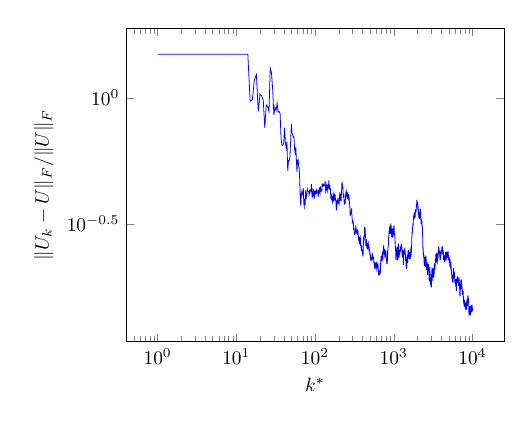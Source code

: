 \begin{tikzpicture}[scale = 0.7]
\begin{axis}[ylabel = {$\|U_k-U\|_F/\|U\|_F$}, ymode = {log}, xlabel = {$k^*$}, xmode = {log}]\addplot+ [mark = {none}]coordinates {
(1.0, 1.488)
(2.0, 1.488)
(3.0, 1.488)
(4.0, 1.488)
(5.0, 1.488)
(6.0, 1.488)
(7.0, 1.488)
(8.0, 1.488)
(9.0, 1.488)
(10.0, 1.488)
(11.0, 1.488)
(12.0, 1.488)
(13.0, 1.488)
(14.0, 1.488)
(15.0, 0.969)
(16.0, 0.985)
(17.0, 1.182)
(18.0, 1.235)
(19.0, 0.882)
(20.0, 1.035)
(21.0, 1.016)
(22.0, 0.976)
(23.0, 0.76)
(24.0, 0.938)
(25.0, 0.923)
(26.0, 0.883)
(27.0, 1.31)
(28.0, 1.255)
(29.0, 1.072)
(30.0, 0.855)
(31.0, 0.919)
(32.0, 0.89)
(33.0, 0.952)
(34.0, 0.877)
(35.0, 0.883)
(36.0, 0.867)
(37.0, 0.694)
(38.0, 0.647)
(39.0, 0.649)
(40.0, 0.661)
(41.0, 0.761)
(42.0, 0.667)
(43.0, 0.632)
(44.0, 0.67)
(45.0, 0.513)
(46.0, 0.564)
(47.0, 0.563)
(48.0, 0.583)
(49.0, 0.67)
(50.0, 0.787)
(51.0, 0.728)
(52.0, 0.713)
(53.0, 0.698)
(54.0, 0.7)
(55.0, 0.627)
(56.0, 0.607)
(57.0, 0.639)
(58.0, 0.565)
(59.0, 0.508)
(60.0, 0.564)
(61.0, 0.569)
(62.0, 0.534)
(63.0, 0.524)
(64.0, 0.467)
(65.0, 0.392)
(66.0, 0.373)
(67.0, 0.421)
(68.0, 0.41)
(69.0, 0.414)
(70.0, 0.427)
(71.0, 0.439)
(72.0, 0.382)
(73.0, 0.371)
(74.0, 0.397)
(75.0, 0.376)
(76.0, 0.43)
(77.0, 0.396)
(78.0, 0.408)
(79.0, 0.419)
(80.0, 0.434)
(81.0, 0.427)
(82.0, 0.427)
(83.0, 0.425)
(84.0, 0.414)
(85.0, 0.426)
(86.0, 0.421)
(87.0, 0.431)
(88.0, 0.433)
(89.0, 0.429)
(90.0, 0.456)
(91.0, 0.421)
(92.0, 0.403)
(93.0, 0.406)
(94.0, 0.426)
(95.0, 0.417)
(96.0, 0.426)
(97.0, 0.414)
(98.0, 0.399)
(99.0, 0.43)
(100.0, 0.419)
(101.0, 0.428)
(102.0, 0.428)
(103.0, 0.415)
(104.0, 0.428)
(105.0, 0.432)
(106.0, 0.423)
(107.0, 0.426)
(108.0, 0.42)
(109.0, 0.416)
(110.0, 0.404)
(111.0, 0.425)
(112.0, 0.421)
(113.0, 0.42)
(114.0, 0.442)
(115.0, 0.429)
(116.0, 0.422)
(117.0, 0.446)
(118.0, 0.432)
(119.0, 0.428)
(120.0, 0.428)
(121.0, 0.427)
(122.0, 0.426)
(123.0, 0.455)
(124.0, 0.455)
(125.0, 0.455)
(126.0, 0.447)
(127.0, 0.448)
(128.0, 0.452)
(129.0, 0.447)
(130.0, 0.447)
(131.0, 0.448)
(132.0, 0.452)
(133.0, 0.453)
(134.0, 0.469)
(135.0, 0.459)
(136.0, 0.435)
(137.0, 0.424)
(138.0, 0.427)
(139.0, 0.44)
(140.0, 0.449)
(141.0, 0.439)
(142.0, 0.437)
(143.0, 0.431)
(144.0, 0.45)
(145.0, 0.449)
(146.0, 0.442)
(147.0, 0.447)
(148.0, 0.444)
(149.0, 0.448)
(150.0, 0.471)
(151.0, 0.456)
(152.0, 0.433)
(153.0, 0.452)
(154.0, 0.444)
(155.0, 0.441)
(156.0, 0.429)
(157.0, 0.438)
(158.0, 0.413)
(159.0, 0.399)
(160.0, 0.413)
(161.0, 0.412)
(162.0, 0.393)
(163.0, 0.409)
(164.0, 0.412)
(165.0, 0.392)
(166.0, 0.386)
(167.0, 0.391)
(168.0, 0.393)
(169.0, 0.396)
(170.0, 0.408)
(171.0, 0.39)
(172.0, 0.412)
(173.0, 0.416)
(174.0, 0.393)
(175.0, 0.395)
(176.0, 0.41)
(177.0, 0.406)
(178.0, 0.395)
(179.0, 0.4)
(180.0, 0.414)
(181.0, 0.403)
(182.0, 0.396)
(183.0, 0.391)
(184.0, 0.392)
(185.0, 0.377)
(186.0, 0.363)
(187.0, 0.358)
(188.0, 0.366)
(189.0, 0.36)
(190.0, 0.381)
(191.0, 0.393)
(192.0, 0.393)
(193.0, 0.392)
(194.0, 0.381)
(195.0, 0.393)
(196.0, 0.401)
(197.0, 0.401)
(198.0, 0.392)
(199.0, 0.385)
(200.0, 0.388)
(201.0, 0.39)
(202.0, 0.39)
(203.0, 0.385)
(204.0, 0.391)
(205.0, 0.409)
(206.0, 0.412)
(207.0, 0.422)
(208.0, 0.41)
(209.0, 0.4)
(210.0, 0.401)
(211.0, 0.391)
(212.0, 0.412)
(213.0, 0.411)
(214.0, 0.403)
(215.0, 0.391)
(216.0, 0.41)
(217.0, 0.427)
(218.0, 0.434)
(219.0, 0.454)
(220.0, 0.461)
(221.0, 0.462)
(222.0, 0.455)
(223.0, 0.454)
(224.0, 0.437)
(225.0, 0.443)
(226.0, 0.442)
(227.0, 0.42)
(228.0, 0.418)
(229.0, 0.418)
(230.0, 0.403)
(231.0, 0.407)
(232.0, 0.403)
(233.0, 0.406)
(234.0, 0.391)
(235.0, 0.392)
(236.0, 0.383)
(237.0, 0.378)
(238.0, 0.386)
(239.0, 0.389)
(240.0, 0.39)
(241.0, 0.382)
(242.0, 0.383)
(243.0, 0.393)
(244.0, 0.407)
(245.0, 0.412)
(246.0, 0.407)
(247.0, 0.414)
(248.0, 0.419)
(249.0, 0.434)
(250.0, 0.425)
(251.0, 0.417)
(252.0, 0.413)
(253.0, 0.417)
(254.0, 0.408)
(255.0, 0.405)
(256.0, 0.401)
(257.0, 0.402)
(258.0, 0.398)
(259.0, 0.414)
(260.0, 0.422)
(261.0, 0.4)
(262.0, 0.411)
(263.0, 0.408)
(264.0, 0.406)
(265.0, 0.393)
(266.0, 0.396)
(267.0, 0.415)
(268.0, 0.41)
(269.0, 0.4)
(270.0, 0.407)
(271.0, 0.407)
(272.0, 0.393)
(273.0, 0.378)
(274.0, 0.389)
(275.0, 0.383)
(276.0, 0.379)
(277.0, 0.371)
(278.0, 0.357)
(279.0, 0.344)
(280.0, 0.344)
(281.0, 0.341)
(282.0, 0.347)
(283.0, 0.35)
(284.0, 0.351)
(285.0, 0.347)
(286.0, 0.354)
(287.0, 0.351)
(288.0, 0.351)
(289.0, 0.35)
(290.0, 0.36)
(291.0, 0.361)
(292.0, 0.365)
(293.0, 0.353)
(294.0, 0.345)
(295.0, 0.341)
(296.0, 0.333)
(297.0, 0.332)
(298.0, 0.318)
(299.0, 0.323)
(300.0, 0.327)
(301.0, 0.327)
(302.0, 0.324)
(303.0, 0.321)
(304.0, 0.318)
(305.0, 0.322)
(306.0, 0.318)
(307.0, 0.319)
(308.0, 0.305)
(309.0, 0.301)
(310.0, 0.301)
(311.0, 0.306)
(312.0, 0.305)
(313.0, 0.299)
(314.0, 0.297)
(315.0, 0.296)
(316.0, 0.289)
(317.0, 0.291)
(318.0, 0.287)
(319.0, 0.287)
(320.0, 0.287)
(321.0, 0.288)
(322.0, 0.29)
(323.0, 0.294)
(324.0, 0.289)
(325.0, 0.292)
(326.0, 0.294)
(327.0, 0.303)
(328.0, 0.305)
(329.0, 0.307)
(330.0, 0.312)
(331.0, 0.308)
(332.0, 0.302)
(333.0, 0.298)
(334.0, 0.297)
(335.0, 0.297)
(336.0, 0.293)
(337.0, 0.299)
(338.0, 0.295)
(339.0, 0.296)
(340.0, 0.29)
(341.0, 0.294)
(342.0, 0.292)
(343.0, 0.293)
(344.0, 0.287)
(345.0, 0.287)
(346.0, 0.289)
(347.0, 0.286)
(348.0, 0.293)
(349.0, 0.297)
(350.0, 0.298)
(351.0, 0.294)
(352.0, 0.296)
(353.0, 0.292)
(354.0, 0.291)
(355.0, 0.289)
(356.0, 0.279)
(357.0, 0.282)
(358.0, 0.276)
(359.0, 0.277)
(360.0, 0.275)
(361.0, 0.275)
(362.0, 0.277)
(363.0, 0.273)
(364.0, 0.274)
(365.0, 0.277)
(366.0, 0.281)
(367.0, 0.271)
(368.0, 0.272)
(369.0, 0.268)
(370.0, 0.272)
(371.0, 0.266)
(372.0, 0.265)
(373.0, 0.267)
(374.0, 0.272)
(375.0, 0.279)
(376.0, 0.28)
(377.0, 0.276)
(378.0, 0.278)
(379.0, 0.273)
(380.0, 0.269)
(381.0, 0.268)
(382.0, 0.26)
(383.0, 0.258)
(384.0, 0.258)
(385.0, 0.255)
(386.0, 0.254)
(387.0, 0.25)
(388.0, 0.247)
(389.0, 0.256)
(390.0, 0.257)
(391.0, 0.26)
(392.0, 0.256)
(393.0, 0.252)
(394.0, 0.247)
(395.0, 0.25)
(396.0, 0.247)
(397.0, 0.25)
(398.0, 0.248)
(399.0, 0.246)
(400.0, 0.249)
(401.0, 0.243)
(402.0, 0.243)
(403.0, 0.24)
(404.0, 0.239)
(405.0, 0.236)
(406.0, 0.239)
(407.0, 0.238)
(408.0, 0.239)
(409.0, 0.243)
(410.0, 0.248)
(411.0, 0.254)
(412.0, 0.268)
(413.0, 0.273)
(414.0, 0.277)
(415.0, 0.281)
(416.0, 0.281)
(417.0, 0.278)
(418.0, 0.283)
(419.0, 0.284)
(420.0, 0.278)
(421.0, 0.272)
(422.0, 0.275)
(423.0, 0.276)
(424.0, 0.286)
(425.0, 0.3)
(426.0, 0.307)
(427.0, 0.304)
(428.0, 0.303)
(429.0, 0.304)
(430.0, 0.303)
(431.0, 0.294)
(432.0, 0.301)
(433.0, 0.305)
(434.0, 0.303)
(435.0, 0.3)
(436.0, 0.291)
(437.0, 0.281)
(438.0, 0.279)
(439.0, 0.284)
(440.0, 0.278)
(441.0, 0.273)
(442.0, 0.269)
(443.0, 0.259)
(444.0, 0.263)
(445.0, 0.269)
(446.0, 0.266)
(447.0, 0.263)
(448.0, 0.268)
(449.0, 0.266)
(450.0, 0.275)
(451.0, 0.272)
(452.0, 0.27)
(453.0, 0.265)
(454.0, 0.261)
(455.0, 0.262)
(456.0, 0.262)
(457.0, 0.26)
(458.0, 0.264)
(459.0, 0.261)
(460.0, 0.261)
(461.0, 0.265)
(462.0, 0.262)
(463.0, 0.256)
(464.0, 0.255)
(465.0, 0.251)
(466.0, 0.255)
(467.0, 0.256)
(468.0, 0.255)
(469.0, 0.254)
(470.0, 0.263)
(471.0, 0.265)
(472.0, 0.259)
(473.0, 0.263)
(474.0, 0.264)
(475.0, 0.258)
(476.0, 0.256)
(477.0, 0.258)
(478.0, 0.258)
(479.0, 0.262)
(480.0, 0.262)
(481.0, 0.259)
(482.0, 0.257)
(483.0, 0.253)
(484.0, 0.254)
(485.0, 0.253)
(486.0, 0.253)
(487.0, 0.252)
(488.0, 0.25)
(489.0, 0.256)
(490.0, 0.254)
(491.0, 0.249)
(492.0, 0.248)
(493.0, 0.248)
(494.0, 0.247)
(495.0, 0.247)
(496.0, 0.243)
(497.0, 0.239)
(498.0, 0.238)
(499.0, 0.238)
(500.0, 0.24)
(501.0, 0.24)
(502.0, 0.243)
(503.0, 0.243)
(504.0, 0.235)
(505.0, 0.238)
(506.0, 0.237)
(507.0, 0.232)
(508.0, 0.229)
(509.0, 0.23)
(510.0, 0.23)
(511.0, 0.227)
(512.0, 0.227)
(513.0, 0.228)
(514.0, 0.23)
(515.0, 0.23)
(516.0, 0.229)
(517.0, 0.229)
(518.0, 0.233)
(519.0, 0.228)
(520.0, 0.232)
(521.0, 0.232)
(522.0, 0.228)
(523.0, 0.227)
(524.0, 0.227)
(525.0, 0.227)
(526.0, 0.23)
(527.0, 0.23)
(528.0, 0.234)
(529.0, 0.234)
(530.0, 0.237)
(531.0, 0.236)
(532.0, 0.238)
(533.0, 0.237)
(534.0, 0.237)
(535.0, 0.234)
(536.0, 0.24)
(537.0, 0.239)
(538.0, 0.239)
(539.0, 0.235)
(540.0, 0.236)
(541.0, 0.235)
(542.0, 0.237)
(543.0, 0.235)
(544.0, 0.234)
(545.0, 0.234)
(546.0, 0.231)
(547.0, 0.229)
(548.0, 0.232)
(549.0, 0.23)
(550.0, 0.23)
(551.0, 0.232)
(552.0, 0.234)
(553.0, 0.233)
(554.0, 0.232)
(555.0, 0.23)
(556.0, 0.229)
(557.0, 0.229)
(558.0, 0.229)
(559.0, 0.228)
(560.0, 0.222)
(561.0, 0.221)
(562.0, 0.221)
(563.0, 0.221)
(564.0, 0.22)
(565.0, 0.217)
(566.0, 0.215)
(567.0, 0.216)
(568.0, 0.217)
(569.0, 0.218)
(570.0, 0.215)
(571.0, 0.214)
(572.0, 0.215)
(573.0, 0.218)
(574.0, 0.219)
(575.0, 0.219)
(576.0, 0.219)
(577.0, 0.223)
(578.0, 0.221)
(579.0, 0.221)
(580.0, 0.219)
(581.0, 0.216)
(582.0, 0.217)
(583.0, 0.216)
(584.0, 0.217)
(585.0, 0.215)
(586.0, 0.216)
(587.0, 0.221)
(588.0, 0.221)
(589.0, 0.22)
(590.0, 0.219)
(591.0, 0.219)
(592.0, 0.22)
(593.0, 0.221)
(594.0, 0.216)
(595.0, 0.217)
(596.0, 0.214)
(597.0, 0.215)
(598.0, 0.214)
(599.0, 0.211)
(600.0, 0.21)
(601.0, 0.211)
(602.0, 0.212)
(603.0, 0.212)
(604.0, 0.213)
(605.0, 0.219)
(606.0, 0.218)
(607.0, 0.218)
(608.0, 0.217)
(609.0, 0.219)
(610.0, 0.219)
(611.0, 0.224)
(612.0, 0.223)
(613.0, 0.225)
(614.0, 0.222)
(615.0, 0.217)
(616.0, 0.216)
(617.0, 0.217)
(618.0, 0.216)
(619.0, 0.216)
(620.0, 0.218)
(621.0, 0.218)
(622.0, 0.219)
(623.0, 0.217)
(624.0, 0.217)
(625.0, 0.22)
(626.0, 0.216)
(627.0, 0.214)
(628.0, 0.217)
(629.0, 0.219)
(630.0, 0.215)
(631.0, 0.212)
(632.0, 0.213)
(633.0, 0.212)
(634.0, 0.213)
(635.0, 0.213)
(636.0, 0.214)
(637.0, 0.213)
(638.0, 0.209)
(639.0, 0.208)
(640.0, 0.202)
(641.0, 0.202)
(642.0, 0.198)
(643.0, 0.199)
(644.0, 0.2)
(645.0, 0.202)
(646.0, 0.202)
(647.0, 0.2)
(648.0, 0.202)
(649.0, 0.203)
(650.0, 0.203)
(651.0, 0.203)
(652.0, 0.205)
(653.0, 0.203)
(654.0, 0.206)
(655.0, 0.204)
(656.0, 0.206)
(657.0, 0.201)
(658.0, 0.201)
(659.0, 0.201)
(660.0, 0.199)
(661.0, 0.199)
(662.0, 0.2)
(663.0, 0.202)
(664.0, 0.201)
(665.0, 0.202)
(666.0, 0.203)
(667.0, 0.204)
(668.0, 0.204)
(669.0, 0.205)
(670.0, 0.208)
(671.0, 0.21)
(672.0, 0.206)
(673.0, 0.203)
(674.0, 0.201)
(675.0, 0.204)
(676.0, 0.204)
(677.0, 0.204)
(678.0, 0.205)
(679.0, 0.21)
(680.0, 0.209)
(681.0, 0.218)
(682.0, 0.222)
(683.0, 0.217)
(684.0, 0.219)
(685.0, 0.219)
(686.0, 0.225)
(687.0, 0.229)
(688.0, 0.23)
(689.0, 0.225)
(690.0, 0.231)
(691.0, 0.235)
(692.0, 0.235)
(693.0, 0.233)
(694.0, 0.233)
(695.0, 0.232)
(696.0, 0.234)
(697.0, 0.234)
(698.0, 0.232)
(699.0, 0.232)
(700.0, 0.235)
(701.0, 0.231)
(702.0, 0.23)
(703.0, 0.233)
(704.0, 0.23)
(705.0, 0.233)
(706.0, 0.233)
(707.0, 0.234)
(708.0, 0.235)
(709.0, 0.234)
(710.0, 0.234)
(711.0, 0.234)
(712.0, 0.225)
(713.0, 0.233)
(714.0, 0.234)
(715.0, 0.237)
(716.0, 0.239)
(717.0, 0.243)
(718.0, 0.235)
(719.0, 0.244)
(720.0, 0.245)
(721.0, 0.241)
(722.0, 0.238)
(723.0, 0.238)
(724.0, 0.233)
(725.0, 0.237)
(726.0, 0.239)
(727.0, 0.239)
(728.0, 0.242)
(729.0, 0.23)
(730.0, 0.23)
(731.0, 0.231)
(732.0, 0.237)
(733.0, 0.244)
(734.0, 0.247)
(735.0, 0.242)
(736.0, 0.246)
(737.0, 0.247)
(738.0, 0.253)
(739.0, 0.252)
(740.0, 0.257)
(741.0, 0.259)
(742.0, 0.256)
(743.0, 0.26)
(744.0, 0.259)
(745.0, 0.256)
(746.0, 0.258)
(747.0, 0.257)
(748.0, 0.249)
(749.0, 0.247)
(750.0, 0.245)
(751.0, 0.243)
(752.0, 0.242)
(753.0, 0.242)
(754.0, 0.24)
(755.0, 0.241)
(756.0, 0.249)
(757.0, 0.247)
(758.0, 0.248)
(759.0, 0.244)
(760.0, 0.241)
(761.0, 0.25)
(762.0, 0.248)
(763.0, 0.245)
(764.0, 0.244)
(765.0, 0.246)
(766.0, 0.251)
(767.0, 0.252)
(768.0, 0.249)
(769.0, 0.252)
(770.0, 0.246)
(771.0, 0.242)
(772.0, 0.233)
(773.0, 0.235)
(774.0, 0.236)
(775.0, 0.237)
(776.0, 0.236)
(777.0, 0.241)
(778.0, 0.236)
(779.0, 0.237)
(780.0, 0.236)
(781.0, 0.236)
(782.0, 0.241)
(783.0, 0.242)
(784.0, 0.24)
(785.0, 0.237)
(786.0, 0.238)
(787.0, 0.236)
(788.0, 0.241)
(789.0, 0.248)
(790.0, 0.245)
(791.0, 0.246)
(792.0, 0.248)
(793.0, 0.246)
(794.0, 0.246)
(795.0, 0.244)
(796.0, 0.247)
(797.0, 0.248)
(798.0, 0.248)
(799.0, 0.245)
(800.0, 0.24)
(801.0, 0.24)
(802.0, 0.239)
(803.0, 0.237)
(804.0, 0.236)
(805.0, 0.23)
(806.0, 0.234)
(807.0, 0.23)
(808.0, 0.231)
(809.0, 0.229)
(810.0, 0.225)
(811.0, 0.225)
(812.0, 0.227)
(813.0, 0.228)
(814.0, 0.221)
(815.0, 0.226)
(816.0, 0.221)
(817.0, 0.223)
(818.0, 0.22)
(819.0, 0.22)
(820.0, 0.22)
(821.0, 0.221)
(822.0, 0.221)
(823.0, 0.223)
(824.0, 0.226)
(825.0, 0.221)
(826.0, 0.22)
(827.0, 0.227)
(828.0, 0.224)
(829.0, 0.224)
(830.0, 0.226)
(831.0, 0.226)
(832.0, 0.227)
(833.0, 0.23)
(834.0, 0.236)
(835.0, 0.239)
(836.0, 0.24)
(837.0, 0.247)
(838.0, 0.243)
(839.0, 0.245)
(840.0, 0.243)
(841.0, 0.243)
(842.0, 0.24)
(843.0, 0.249)
(844.0, 0.251)
(845.0, 0.25)
(846.0, 0.248)
(847.0, 0.252)
(848.0, 0.25)
(849.0, 0.255)
(850.0, 0.256)
(851.0, 0.258)
(852.0, 0.256)
(853.0, 0.255)
(854.0, 0.256)
(855.0, 0.261)
(856.0, 0.267)
(857.0, 0.267)
(858.0, 0.268)
(859.0, 0.267)
(860.0, 0.27)
(861.0, 0.276)
(862.0, 0.28)
(863.0, 0.28)
(864.0, 0.281)
(865.0, 0.281)
(866.0, 0.283)
(867.0, 0.284)
(868.0, 0.284)
(869.0, 0.291)
(870.0, 0.286)
(871.0, 0.287)
(872.0, 0.292)
(873.0, 0.296)
(874.0, 0.296)
(875.0, 0.291)
(876.0, 0.297)
(877.0, 0.299)
(878.0, 0.299)
(879.0, 0.297)
(880.0, 0.294)
(881.0, 0.294)
(882.0, 0.294)
(883.0, 0.29)
(884.0, 0.289)
(885.0, 0.293)
(886.0, 0.305)
(887.0, 0.306)
(888.0, 0.304)
(889.0, 0.306)
(890.0, 0.308)
(891.0, 0.309)
(892.0, 0.304)
(893.0, 0.302)
(894.0, 0.299)
(895.0, 0.297)
(896.0, 0.301)
(897.0, 0.31)
(898.0, 0.31)
(899.0, 0.31)
(900.0, 0.303)
(901.0, 0.306)
(902.0, 0.306)
(903.0, 0.299)
(904.0, 0.294)
(905.0, 0.289)
(906.0, 0.29)
(907.0, 0.291)
(908.0, 0.294)
(909.0, 0.299)
(910.0, 0.301)
(911.0, 0.303)
(912.0, 0.304)
(913.0, 0.308)
(914.0, 0.313)
(915.0, 0.313)
(916.0, 0.316)
(917.0, 0.316)
(918.0, 0.314)
(919.0, 0.313)
(920.0, 0.312)
(921.0, 0.309)
(922.0, 0.307)
(923.0, 0.31)
(924.0, 0.308)
(925.0, 0.309)
(926.0, 0.308)
(927.0, 0.306)
(928.0, 0.305)
(929.0, 0.311)
(930.0, 0.304)
(931.0, 0.306)
(932.0, 0.302)
(933.0, 0.297)
(934.0, 0.297)
(935.0, 0.299)
(936.0, 0.295)
(937.0, 0.296)
(938.0, 0.291)
(939.0, 0.287)
(940.0, 0.284)
(941.0, 0.282)
(942.0, 0.283)
(943.0, 0.284)
(944.0, 0.281)
(945.0, 0.284)
(946.0, 0.286)
(947.0, 0.29)
(948.0, 0.296)
(949.0, 0.294)
(950.0, 0.301)
(951.0, 0.301)
(952.0, 0.3)
(953.0, 0.299)
(954.0, 0.298)
(955.0, 0.296)
(956.0, 0.3)
(957.0, 0.3)
(958.0, 0.299)
(959.0, 0.302)
(960.0, 0.303)
(961.0, 0.302)
(962.0, 0.304)
(963.0, 0.302)
(964.0, 0.299)
(965.0, 0.293)
(966.0, 0.294)
(967.0, 0.291)
(968.0, 0.291)
(969.0, 0.29)
(970.0, 0.288)
(971.0, 0.285)
(972.0, 0.283)
(973.0, 0.279)
(974.0, 0.281)
(975.0, 0.284)
(976.0, 0.286)
(977.0, 0.284)
(978.0, 0.284)
(979.0, 0.282)
(980.0, 0.284)
(981.0, 0.285)
(982.0, 0.284)
(983.0, 0.286)
(984.0, 0.288)
(985.0, 0.291)
(986.0, 0.297)
(987.0, 0.296)
(988.0, 0.297)
(989.0, 0.298)
(990.0, 0.297)
(991.0, 0.3)
(992.0, 0.299)
(993.0, 0.3)
(994.0, 0.3)
(995.0, 0.299)
(996.0, 0.3)
(997.0, 0.302)
(998.0, 0.305)
(999.0, 0.304)
(1000.0, 0.301)
(1001.0, 0.31)
(1002.0, 0.308)
(1003.0, 0.304)
(1004.0, 0.305)
(1005.0, 0.308)
(1006.0, 0.31)
(1007.0, 0.31)
(1008.0, 0.312)
(1009.0, 0.308)
(1010.0, 0.307)
(1011.0, 0.307)
(1012.0, 0.306)
(1013.0, 0.309)
(1014.0, 0.308)
(1015.0, 0.305)
(1016.0, 0.299)
(1017.0, 0.296)
(1018.0, 0.295)
(1019.0, 0.292)
(1020.0, 0.288)
(1021.0, 0.289)
(1022.0, 0.285)
(1023.0, 0.288)
(1024.0, 0.291)
(1025.0, 0.291)
(1026.0, 0.291)
(1027.0, 0.29)
(1028.0, 0.288)
(1029.0, 0.285)
(1030.0, 0.283)
(1031.0, 0.285)
(1032.0, 0.287)
(1033.0, 0.287)
(1034.0, 0.283)
(1035.0, 0.283)
(1036.0, 0.281)
(1037.0, 0.28)
(1038.0, 0.277)
(1039.0, 0.271)
(1040.0, 0.268)
(1041.0, 0.264)
(1042.0, 0.267)
(1043.0, 0.268)
(1044.0, 0.27)
(1045.0, 0.266)
(1046.0, 0.261)
(1047.0, 0.264)
(1048.0, 0.262)
(1049.0, 0.259)
(1050.0, 0.258)
(1051.0, 0.255)
(1052.0, 0.257)
(1053.0, 0.256)
(1054.0, 0.255)
(1055.0, 0.252)
(1056.0, 0.253)
(1057.0, 0.25)
(1058.0, 0.248)
(1059.0, 0.238)
(1060.0, 0.236)
(1061.0, 0.232)
(1062.0, 0.23)
(1063.0, 0.239)
(1064.0, 0.237)
(1065.0, 0.24)
(1066.0, 0.237)
(1067.0, 0.235)
(1068.0, 0.232)
(1069.0, 0.228)
(1070.0, 0.228)
(1071.0, 0.228)
(1072.0, 0.229)
(1073.0, 0.229)
(1074.0, 0.234)
(1075.0, 0.232)
(1076.0, 0.236)
(1077.0, 0.235)
(1078.0, 0.232)
(1079.0, 0.236)
(1080.0, 0.238)
(1081.0, 0.238)
(1082.0, 0.236)
(1083.0, 0.236)
(1084.0, 0.236)
(1085.0, 0.237)
(1086.0, 0.242)
(1087.0, 0.243)
(1088.0, 0.243)
(1089.0, 0.241)
(1090.0, 0.244)
(1091.0, 0.244)
(1092.0, 0.249)
(1093.0, 0.249)
(1094.0, 0.251)
(1095.0, 0.248)
(1096.0, 0.251)
(1097.0, 0.253)
(1098.0, 0.253)
(1099.0, 0.253)
(1100.0, 0.256)
(1101.0, 0.254)
(1102.0, 0.255)
(1103.0, 0.255)
(1104.0, 0.255)
(1105.0, 0.256)
(1106.0, 0.257)
(1107.0, 0.253)
(1108.0, 0.251)
(1109.0, 0.247)
(1110.0, 0.245)
(1111.0, 0.244)
(1112.0, 0.243)
(1113.0, 0.243)
(1114.0, 0.242)
(1115.0, 0.238)
(1116.0, 0.236)
(1117.0, 0.237)
(1118.0, 0.235)
(1119.0, 0.237)
(1120.0, 0.228)
(1121.0, 0.231)
(1122.0, 0.23)
(1123.0, 0.232)
(1124.0, 0.234)
(1125.0, 0.235)
(1126.0, 0.236)
(1127.0, 0.232)
(1128.0, 0.232)
(1129.0, 0.228)
(1130.0, 0.227)
(1131.0, 0.232)
(1132.0, 0.233)
(1133.0, 0.236)
(1134.0, 0.24)
(1135.0, 0.24)
(1136.0, 0.238)
(1137.0, 0.24)
(1138.0, 0.244)
(1139.0, 0.251)
(1140.0, 0.251)
(1141.0, 0.252)
(1142.0, 0.251)
(1143.0, 0.254)
(1144.0, 0.255)
(1145.0, 0.265)
(1146.0, 0.264)
(1147.0, 0.26)
(1148.0, 0.258)
(1149.0, 0.259)
(1150.0, 0.257)
(1151.0, 0.258)
(1152.0, 0.255)
(1153.0, 0.255)
(1154.0, 0.253)
(1155.0, 0.26)
(1156.0, 0.255)
(1157.0, 0.252)
(1158.0, 0.254)
(1159.0, 0.251)
(1160.0, 0.254)
(1161.0, 0.252)
(1162.0, 0.248)
(1163.0, 0.243)
(1164.0, 0.244)
(1165.0, 0.241)
(1166.0, 0.237)
(1167.0, 0.234)
(1168.0, 0.237)
(1169.0, 0.239)
(1170.0, 0.239)
(1171.0, 0.239)
(1172.0, 0.24)
(1173.0, 0.237)
(1174.0, 0.239)
(1175.0, 0.239)
(1176.0, 0.237)
(1177.0, 0.233)
(1178.0, 0.237)
(1179.0, 0.241)
(1180.0, 0.246)
(1181.0, 0.244)
(1182.0, 0.245)
(1183.0, 0.246)
(1184.0, 0.248)
(1185.0, 0.247)
(1186.0, 0.244)
(1187.0, 0.246)
(1188.0, 0.247)
(1189.0, 0.249)
(1190.0, 0.248)
(1191.0, 0.247)
(1192.0, 0.245)
(1193.0, 0.245)
(1194.0, 0.242)
(1195.0, 0.24)
(1196.0, 0.245)
(1197.0, 0.249)
(1198.0, 0.249)
(1199.0, 0.249)
(1200.0, 0.248)
(1201.0, 0.246)
(1202.0, 0.246)
(1203.0, 0.245)
(1204.0, 0.244)
(1205.0, 0.245)
(1206.0, 0.248)
(1207.0, 0.245)
(1208.0, 0.249)
(1209.0, 0.248)
(1210.0, 0.25)
(1211.0, 0.248)
(1212.0, 0.247)
(1213.0, 0.246)
(1214.0, 0.246)
(1215.0, 0.247)
(1216.0, 0.249)
(1217.0, 0.25)
(1218.0, 0.249)
(1219.0, 0.257)
(1220.0, 0.256)
(1221.0, 0.258)
(1222.0, 0.253)
(1223.0, 0.254)
(1224.0, 0.253)
(1225.0, 0.251)
(1226.0, 0.252)
(1227.0, 0.252)
(1228.0, 0.252)
(1229.0, 0.253)
(1230.0, 0.253)
(1231.0, 0.251)
(1232.0, 0.25)
(1233.0, 0.249)
(1234.0, 0.25)
(1235.0, 0.25)
(1236.0, 0.255)
(1237.0, 0.256)
(1238.0, 0.256)
(1239.0, 0.255)
(1240.0, 0.254)
(1241.0, 0.252)
(1242.0, 0.253)
(1243.0, 0.255)
(1244.0, 0.257)
(1245.0, 0.257)
(1246.0, 0.264)
(1247.0, 0.262)
(1248.0, 0.256)
(1249.0, 0.259)
(1250.0, 0.259)
(1251.0, 0.259)
(1252.0, 0.26)
(1253.0, 0.26)
(1254.0, 0.263)
(1255.0, 0.262)
(1256.0, 0.261)
(1257.0, 0.259)
(1258.0, 0.259)
(1259.0, 0.252)
(1260.0, 0.255)
(1261.0, 0.252)
(1262.0, 0.254)
(1263.0, 0.253)
(1264.0, 0.254)
(1265.0, 0.249)
(1266.0, 0.252)
(1267.0, 0.252)
(1268.0, 0.257)
(1269.0, 0.254)
(1270.0, 0.256)
(1271.0, 0.255)
(1272.0, 0.253)
(1273.0, 0.249)
(1274.0, 0.249)
(1275.0, 0.247)
(1276.0, 0.245)
(1277.0, 0.241)
(1278.0, 0.24)
(1279.0, 0.239)
(1280.0, 0.238)
(1281.0, 0.237)
(1282.0, 0.238)
(1283.0, 0.238)
(1284.0, 0.237)
(1285.0, 0.233)
(1286.0, 0.234)
(1287.0, 0.237)
(1288.0, 0.239)
(1289.0, 0.24)
(1290.0, 0.244)
(1291.0, 0.246)
(1292.0, 0.242)
(1293.0, 0.244)
(1294.0, 0.242)
(1295.0, 0.244)
(1296.0, 0.24)
(1297.0, 0.239)
(1298.0, 0.241)
(1299.0, 0.246)
(1300.0, 0.247)
(1301.0, 0.25)
(1302.0, 0.248)
(1303.0, 0.246)
(1304.0, 0.244)
(1305.0, 0.243)
(1306.0, 0.24)
(1307.0, 0.243)
(1308.0, 0.24)
(1309.0, 0.244)
(1310.0, 0.242)
(1311.0, 0.239)
(1312.0, 0.243)
(1313.0, 0.245)
(1314.0, 0.242)
(1315.0, 0.244)
(1316.0, 0.245)
(1317.0, 0.242)
(1318.0, 0.24)
(1319.0, 0.239)
(1320.0, 0.24)
(1321.0, 0.238)
(1322.0, 0.236)
(1323.0, 0.237)
(1324.0, 0.234)
(1325.0, 0.231)
(1326.0, 0.225)
(1327.0, 0.221)
(1328.0, 0.219)
(1329.0, 0.218)
(1330.0, 0.22)
(1331.0, 0.221)
(1332.0, 0.222)
(1333.0, 0.222)
(1334.0, 0.227)
(1335.0, 0.229)
(1336.0, 0.232)
(1337.0, 0.229)
(1338.0, 0.236)
(1339.0, 0.238)
(1340.0, 0.237)
(1341.0, 0.242)
(1342.0, 0.244)
(1343.0, 0.244)
(1344.0, 0.247)
(1345.0, 0.246)
(1346.0, 0.246)
(1347.0, 0.246)
(1348.0, 0.242)
(1349.0, 0.243)
(1350.0, 0.243)
(1351.0, 0.239)
(1352.0, 0.243)
(1353.0, 0.244)
(1354.0, 0.244)
(1355.0, 0.245)
(1356.0, 0.247)
(1357.0, 0.247)
(1358.0, 0.247)
(1359.0, 0.25)
(1360.0, 0.247)
(1361.0, 0.247)
(1362.0, 0.245)
(1363.0, 0.244)
(1364.0, 0.241)
(1365.0, 0.245)
(1366.0, 0.244)
(1367.0, 0.243)
(1368.0, 0.244)
(1369.0, 0.243)
(1370.0, 0.242)
(1371.0, 0.243)
(1372.0, 0.242)
(1373.0, 0.243)
(1374.0, 0.244)
(1375.0, 0.246)
(1376.0, 0.249)
(1377.0, 0.251)
(1378.0, 0.254)
(1379.0, 0.255)
(1380.0, 0.251)
(1381.0, 0.248)
(1382.0, 0.248)
(1383.0, 0.25)
(1384.0, 0.249)
(1385.0, 0.251)
(1386.0, 0.249)
(1387.0, 0.248)
(1388.0, 0.247)
(1389.0, 0.248)
(1390.0, 0.247)
(1391.0, 0.244)
(1392.0, 0.246)
(1393.0, 0.245)
(1394.0, 0.246)
(1395.0, 0.243)
(1396.0, 0.244)
(1397.0, 0.24)
(1398.0, 0.24)
(1399.0, 0.245)
(1400.0, 0.24)
(1401.0, 0.239)
(1402.0, 0.239)
(1403.0, 0.239)
(1404.0, 0.241)
(1405.0, 0.24)
(1406.0, 0.241)
(1407.0, 0.24)
(1408.0, 0.235)
(1409.0, 0.231)
(1410.0, 0.231)
(1411.0, 0.226)
(1412.0, 0.233)
(1413.0, 0.231)
(1414.0, 0.232)
(1415.0, 0.232)
(1416.0, 0.237)
(1417.0, 0.232)
(1418.0, 0.234)
(1419.0, 0.233)
(1420.0, 0.233)
(1421.0, 0.229)
(1422.0, 0.232)
(1423.0, 0.23)
(1424.0, 0.228)
(1425.0, 0.229)
(1426.0, 0.231)
(1427.0, 0.228)
(1428.0, 0.226)
(1429.0, 0.223)
(1430.0, 0.223)
(1431.0, 0.223)
(1432.0, 0.223)
(1433.0, 0.225)
(1434.0, 0.227)
(1435.0, 0.227)
(1436.0, 0.223)
(1437.0, 0.22)
(1438.0, 0.216)
(1439.0, 0.219)
(1440.0, 0.214)
(1441.0, 0.22)
(1442.0, 0.219)
(1443.0, 0.222)
(1444.0, 0.223)
(1445.0, 0.222)
(1446.0, 0.225)
(1447.0, 0.222)
(1448.0, 0.22)
(1449.0, 0.22)
(1450.0, 0.217)
(1451.0, 0.215)
(1452.0, 0.214)
(1453.0, 0.214)
(1454.0, 0.213)
(1455.0, 0.214)
(1456.0, 0.211)
(1457.0, 0.211)
(1458.0, 0.212)
(1459.0, 0.217)
(1460.0, 0.211)
(1461.0, 0.216)
(1462.0, 0.217)
(1463.0, 0.217)
(1464.0, 0.219)
(1465.0, 0.22)
(1466.0, 0.226)
(1467.0, 0.23)
(1468.0, 0.227)
(1469.0, 0.225)
(1470.0, 0.228)
(1471.0, 0.228)
(1472.0, 0.224)
(1473.0, 0.225)
(1474.0, 0.225)
(1475.0, 0.221)
(1476.0, 0.228)
(1477.0, 0.225)
(1478.0, 0.224)
(1479.0, 0.227)
(1480.0, 0.228)
(1481.0, 0.235)
(1482.0, 0.237)
(1483.0, 0.238)
(1484.0, 0.236)
(1485.0, 0.232)
(1486.0, 0.232)
(1487.0, 0.236)
(1488.0, 0.235)
(1489.0, 0.238)
(1490.0, 0.235)
(1491.0, 0.231)
(1492.0, 0.232)
(1493.0, 0.232)
(1494.0, 0.234)
(1495.0, 0.231)
(1496.0, 0.233)
(1497.0, 0.233)
(1498.0, 0.232)
(1499.0, 0.225)
(1500.0, 0.222)
(1501.0, 0.222)
(1502.0, 0.222)
(1503.0, 0.224)
(1504.0, 0.225)
(1505.0, 0.226)
(1506.0, 0.225)
(1507.0, 0.223)
(1508.0, 0.227)
(1509.0, 0.228)
(1510.0, 0.229)
(1511.0, 0.233)
(1512.0, 0.235)
(1513.0, 0.24)
(1514.0, 0.241)
(1515.0, 0.242)
(1516.0, 0.246)
(1517.0, 0.242)
(1518.0, 0.24)
(1519.0, 0.241)
(1520.0, 0.244)
(1521.0, 0.244)
(1522.0, 0.248)
(1523.0, 0.248)
(1524.0, 0.248)
(1525.0, 0.243)
(1526.0, 0.243)
(1527.0, 0.242)
(1528.0, 0.243)
(1529.0, 0.249)
(1530.0, 0.249)
(1531.0, 0.247)
(1532.0, 0.244)
(1533.0, 0.243)
(1534.0, 0.245)
(1535.0, 0.243)
(1536.0, 0.245)
(1537.0, 0.244)
(1538.0, 0.243)
(1539.0, 0.241)
(1540.0, 0.239)
(1541.0, 0.244)
(1542.0, 0.243)
(1543.0, 0.246)
(1544.0, 0.249)
(1545.0, 0.249)
(1546.0, 0.248)
(1547.0, 0.244)
(1548.0, 0.244)
(1549.0, 0.246)
(1550.0, 0.245)
(1551.0, 0.244)
(1552.0, 0.244)
(1553.0, 0.242)
(1554.0, 0.242)
(1555.0, 0.235)
(1556.0, 0.238)
(1557.0, 0.24)
(1558.0, 0.239)
(1559.0, 0.232)
(1560.0, 0.233)
(1561.0, 0.231)
(1562.0, 0.23)
(1563.0, 0.235)
(1564.0, 0.238)
(1565.0, 0.239)
(1566.0, 0.242)
(1567.0, 0.241)
(1568.0, 0.241)
(1569.0, 0.243)
(1570.0, 0.244)
(1571.0, 0.243)
(1572.0, 0.241)
(1573.0, 0.241)
(1574.0, 0.239)
(1575.0, 0.238)
(1576.0, 0.236)
(1577.0, 0.236)
(1578.0, 0.24)
(1579.0, 0.242)
(1580.0, 0.243)
(1581.0, 0.243)
(1582.0, 0.243)
(1583.0, 0.242)
(1584.0, 0.244)
(1585.0, 0.244)
(1586.0, 0.245)
(1587.0, 0.239)
(1588.0, 0.236)
(1589.0, 0.241)
(1590.0, 0.243)
(1591.0, 0.244)
(1592.0, 0.244)
(1593.0, 0.243)
(1594.0, 0.243)
(1595.0, 0.242)
(1596.0, 0.236)
(1597.0, 0.236)
(1598.0, 0.237)
(1599.0, 0.235)
(1600.0, 0.232)
(1601.0, 0.232)
(1602.0, 0.23)
(1603.0, 0.229)
(1604.0, 0.23)
(1605.0, 0.236)
(1606.0, 0.236)
(1607.0, 0.24)
(1608.0, 0.239)
(1609.0, 0.241)
(1610.0, 0.238)
(1611.0, 0.239)
(1612.0, 0.243)
(1613.0, 0.245)
(1614.0, 0.243)
(1615.0, 0.244)
(1616.0, 0.242)
(1617.0, 0.242)
(1618.0, 0.243)
(1619.0, 0.243)
(1620.0, 0.243)
(1621.0, 0.24)
(1622.0, 0.237)
(1623.0, 0.233)
(1624.0, 0.235)
(1625.0, 0.235)
(1626.0, 0.233)
(1627.0, 0.231)
(1628.0, 0.232)
(1629.0, 0.231)
(1630.0, 0.232)
(1631.0, 0.233)
(1632.0, 0.234)
(1633.0, 0.232)
(1634.0, 0.233)
(1635.0, 0.232)
(1636.0, 0.232)
(1637.0, 0.232)
(1638.0, 0.232)
(1639.0, 0.234)
(1640.0, 0.237)
(1641.0, 0.244)
(1642.0, 0.237)
(1643.0, 0.234)
(1644.0, 0.238)
(1645.0, 0.243)
(1646.0, 0.241)
(1647.0, 0.242)
(1648.0, 0.246)
(1649.0, 0.247)
(1650.0, 0.249)
(1651.0, 0.248)
(1652.0, 0.247)
(1653.0, 0.255)
(1654.0, 0.256)
(1655.0, 0.25)
(1656.0, 0.252)
(1657.0, 0.25)
(1658.0, 0.25)
(1659.0, 0.244)
(1660.0, 0.243)
(1661.0, 0.241)
(1662.0, 0.24)
(1663.0, 0.241)
(1664.0, 0.238)
(1665.0, 0.242)
(1666.0, 0.243)
(1667.0, 0.245)
(1668.0, 0.24)
(1669.0, 0.244)
(1670.0, 0.246)
(1671.0, 0.244)
(1672.0, 0.244)
(1673.0, 0.244)
(1674.0, 0.248)
(1675.0, 0.247)
(1676.0, 0.246)
(1677.0, 0.249)
(1678.0, 0.25)
(1679.0, 0.249)
(1680.0, 0.25)
(1681.0, 0.25)
(1682.0, 0.253)
(1683.0, 0.255)
(1684.0, 0.257)
(1685.0, 0.261)
(1686.0, 0.257)
(1687.0, 0.258)
(1688.0, 0.259)
(1689.0, 0.255)
(1690.0, 0.257)
(1691.0, 0.258)
(1692.0, 0.26)
(1693.0, 0.264)
(1694.0, 0.262)
(1695.0, 0.265)
(1696.0, 0.27)
(1697.0, 0.275)
(1698.0, 0.276)
(1699.0, 0.278)
(1700.0, 0.281)
(1701.0, 0.28)
(1702.0, 0.281)
(1703.0, 0.284)
(1704.0, 0.289)
(1705.0, 0.293)
(1706.0, 0.288)
(1707.0, 0.29)
(1708.0, 0.288)
(1709.0, 0.287)
(1710.0, 0.288)
(1711.0, 0.288)
(1712.0, 0.29)
(1713.0, 0.291)
(1714.0, 0.289)
(1715.0, 0.287)
(1716.0, 0.291)
(1717.0, 0.292)
(1718.0, 0.289)
(1719.0, 0.291)
(1720.0, 0.293)
(1721.0, 0.294)
(1722.0, 0.291)
(1723.0, 0.291)
(1724.0, 0.292)
(1725.0, 0.293)
(1726.0, 0.293)
(1727.0, 0.295)
(1728.0, 0.295)
(1729.0, 0.296)
(1730.0, 0.299)
(1731.0, 0.296)
(1732.0, 0.295)
(1733.0, 0.297)
(1734.0, 0.301)
(1735.0, 0.302)
(1736.0, 0.299)
(1737.0, 0.302)
(1738.0, 0.302)
(1739.0, 0.304)
(1740.0, 0.31)
(1741.0, 0.312)
(1742.0, 0.307)
(1743.0, 0.306)
(1744.0, 0.309)
(1745.0, 0.315)
(1746.0, 0.314)
(1747.0, 0.316)
(1748.0, 0.315)
(1749.0, 0.316)
(1750.0, 0.317)
(1751.0, 0.317)
(1752.0, 0.316)
(1753.0, 0.319)
(1754.0, 0.317)
(1755.0, 0.318)
(1756.0, 0.318)
(1757.0, 0.315)
(1758.0, 0.311)
(1759.0, 0.31)
(1760.0, 0.309)
(1761.0, 0.31)
(1762.0, 0.313)
(1763.0, 0.315)
(1764.0, 0.315)
(1765.0, 0.315)
(1766.0, 0.317)
(1767.0, 0.316)
(1768.0, 0.317)
(1769.0, 0.319)
(1770.0, 0.327)
(1771.0, 0.327)
(1772.0, 0.327)
(1773.0, 0.329)
(1774.0, 0.327)
(1775.0, 0.325)
(1776.0, 0.323)
(1777.0, 0.328)
(1778.0, 0.331)
(1779.0, 0.333)
(1780.0, 0.333)
(1781.0, 0.333)
(1782.0, 0.333)
(1783.0, 0.333)
(1784.0, 0.331)
(1785.0, 0.332)
(1786.0, 0.336)
(1787.0, 0.335)
(1788.0, 0.34)
(1789.0, 0.338)
(1790.0, 0.337)
(1791.0, 0.337)
(1792.0, 0.341)
(1793.0, 0.341)
(1794.0, 0.338)
(1795.0, 0.339)
(1796.0, 0.34)
(1797.0, 0.34)
(1798.0, 0.341)
(1799.0, 0.338)
(1800.0, 0.339)
(1801.0, 0.339)
(1802.0, 0.336)
(1803.0, 0.334)
(1804.0, 0.333)
(1805.0, 0.333)
(1806.0, 0.334)
(1807.0, 0.331)
(1808.0, 0.331)
(1809.0, 0.33)
(1810.0, 0.334)
(1811.0, 0.34)
(1812.0, 0.338)
(1813.0, 0.342)
(1814.0, 0.341)
(1815.0, 0.343)
(1816.0, 0.345)
(1817.0, 0.348)
(1818.0, 0.347)
(1819.0, 0.343)
(1820.0, 0.342)
(1821.0, 0.339)
(1822.0, 0.342)
(1823.0, 0.345)
(1824.0, 0.345)
(1825.0, 0.346)
(1826.0, 0.346)
(1827.0, 0.349)
(1828.0, 0.347)
(1829.0, 0.35)
(1830.0, 0.347)
(1831.0, 0.343)
(1832.0, 0.341)
(1833.0, 0.344)
(1834.0, 0.346)
(1835.0, 0.35)
(1836.0, 0.349)
(1837.0, 0.347)
(1838.0, 0.344)
(1839.0, 0.342)
(1840.0, 0.34)
(1841.0, 0.343)
(1842.0, 0.34)
(1843.0, 0.338)
(1844.0, 0.34)
(1845.0, 0.338)
(1846.0, 0.339)
(1847.0, 0.337)
(1848.0, 0.335)
(1849.0, 0.335)
(1850.0, 0.335)
(1851.0, 0.335)
(1852.0, 0.336)
(1853.0, 0.337)
(1854.0, 0.346)
(1855.0, 0.353)
(1856.0, 0.35)
(1857.0, 0.351)
(1858.0, 0.346)
(1859.0, 0.346)
(1860.0, 0.351)
(1861.0, 0.349)
(1862.0, 0.344)
(1863.0, 0.342)
(1864.0, 0.344)
(1865.0, 0.343)
(1866.0, 0.345)
(1867.0, 0.344)
(1868.0, 0.338)
(1869.0, 0.337)
(1870.0, 0.336)
(1871.0, 0.341)
(1872.0, 0.341)
(1873.0, 0.337)
(1874.0, 0.338)
(1875.0, 0.337)
(1876.0, 0.341)
(1877.0, 0.342)
(1878.0, 0.344)
(1879.0, 0.342)
(1880.0, 0.35)
(1881.0, 0.352)
(1882.0, 0.35)
(1883.0, 0.35)
(1884.0, 0.353)
(1885.0, 0.35)
(1886.0, 0.352)
(1887.0, 0.352)
(1888.0, 0.352)
(1889.0, 0.349)
(1890.0, 0.354)
(1891.0, 0.356)
(1892.0, 0.352)
(1893.0, 0.353)
(1894.0, 0.355)
(1895.0, 0.354)
(1896.0, 0.354)
(1897.0, 0.357)
(1898.0, 0.36)
(1899.0, 0.361)
(1900.0, 0.358)
(1901.0, 0.357)
(1902.0, 0.356)
(1903.0, 0.352)
(1904.0, 0.35)
(1905.0, 0.349)
(1906.0, 0.351)
(1907.0, 0.356)
(1908.0, 0.356)
(1909.0, 0.357)
(1910.0, 0.358)
(1911.0, 0.354)
(1912.0, 0.355)
(1913.0, 0.353)
(1914.0, 0.353)
(1915.0, 0.357)
(1916.0, 0.356)
(1917.0, 0.361)
(1918.0, 0.36)
(1919.0, 0.36)
(1920.0, 0.357)
(1921.0, 0.359)
(1922.0, 0.358)
(1923.0, 0.359)
(1924.0, 0.362)
(1925.0, 0.358)
(1926.0, 0.355)
(1927.0, 0.359)
(1928.0, 0.358)
(1929.0, 0.359)
(1930.0, 0.363)
(1931.0, 0.363)
(1932.0, 0.367)
(1933.0, 0.366)
(1934.0, 0.362)
(1935.0, 0.365)
(1936.0, 0.367)
(1937.0, 0.366)
(1938.0, 0.366)
(1939.0, 0.369)
(1940.0, 0.371)
(1941.0, 0.369)
(1942.0, 0.37)
(1943.0, 0.369)
(1944.0, 0.369)
(1945.0, 0.373)
(1946.0, 0.372)
(1947.0, 0.378)
(1948.0, 0.376)
(1949.0, 0.375)
(1950.0, 0.374)
(1951.0, 0.372)
(1952.0, 0.37)
(1953.0, 0.372)
(1954.0, 0.378)
(1955.0, 0.38)
(1956.0, 0.379)
(1957.0, 0.382)
(1958.0, 0.385)
(1959.0, 0.386)
(1960.0, 0.384)
(1961.0, 0.385)
(1962.0, 0.384)
(1963.0, 0.387)
(1964.0, 0.388)
(1965.0, 0.388)
(1966.0, 0.391)
(1967.0, 0.393)
(1968.0, 0.394)
(1969.0, 0.393)
(1970.0, 0.39)
(1971.0, 0.392)
(1972.0, 0.391)
(1973.0, 0.389)
(1974.0, 0.389)
(1975.0, 0.39)
(1976.0, 0.388)
(1977.0, 0.387)
(1978.0, 0.388)
(1979.0, 0.386)
(1980.0, 0.381)
(1981.0, 0.384)
(1982.0, 0.385)
(1983.0, 0.383)
(1984.0, 0.384)
(1985.0, 0.385)
(1986.0, 0.385)
(1987.0, 0.385)
(1988.0, 0.384)
(1989.0, 0.383)
(1990.0, 0.384)
(1991.0, 0.383)
(1992.0, 0.381)
(1993.0, 0.381)
(1994.0, 0.379)
(1995.0, 0.38)
(1996.0, 0.384)
(1997.0, 0.385)
(1998.0, 0.386)
(1999.0, 0.385)
(2000.0, 0.384)
(2001.0, 0.384)
(2002.0, 0.384)
(2003.0, 0.382)
(2004.0, 0.385)
(2005.0, 0.383)
(2006.0, 0.383)
(2007.0, 0.378)
(2008.0, 0.376)
(2009.0, 0.377)
(2010.0, 0.379)
(2011.0, 0.38)
(2012.0, 0.379)
(2013.0, 0.383)
(2014.0, 0.379)
(2015.0, 0.377)
(2016.0, 0.373)
(2017.0, 0.372)
(2018.0, 0.37)
(2019.0, 0.371)
(2020.0, 0.37)
(2021.0, 0.367)
(2022.0, 0.365)
(2023.0, 0.363)
(2024.0, 0.36)
(2025.0, 0.362)
(2026.0, 0.36)
(2027.0, 0.361)
(2028.0, 0.364)
(2029.0, 0.362)
(2030.0, 0.36)
(2031.0, 0.36)
(2032.0, 0.358)
(2033.0, 0.36)
(2034.0, 0.366)
(2035.0, 0.366)
(2036.0, 0.364)
(2037.0, 0.365)
(2038.0, 0.367)
(2039.0, 0.37)
(2040.0, 0.374)
(2041.0, 0.373)
(2042.0, 0.372)
(2043.0, 0.368)
(2044.0, 0.366)
(2045.0, 0.367)
(2046.0, 0.368)
(2047.0, 0.369)
(2048.0, 0.368)
(2049.0, 0.361)
(2050.0, 0.359)
(2051.0, 0.363)
(2052.0, 0.363)
(2053.0, 0.361)
(2054.0, 0.362)
(2055.0, 0.361)
(2056.0, 0.357)
(2057.0, 0.36)
(2058.0, 0.359)
(2059.0, 0.356)
(2060.0, 0.356)
(2061.0, 0.352)
(2062.0, 0.355)
(2063.0, 0.359)
(2064.0, 0.359)
(2065.0, 0.355)
(2066.0, 0.355)
(2067.0, 0.351)
(2068.0, 0.347)
(2069.0, 0.347)
(2070.0, 0.347)
(2071.0, 0.349)
(2072.0, 0.348)
(2073.0, 0.344)
(2074.0, 0.344)
(2075.0, 0.343)
(2076.0, 0.344)
(2077.0, 0.347)
(2078.0, 0.342)
(2079.0, 0.341)
(2080.0, 0.337)
(2081.0, 0.34)
(2082.0, 0.342)
(2083.0, 0.342)
(2084.0, 0.344)
(2085.0, 0.346)
(2086.0, 0.342)
(2087.0, 0.339)
(2088.0, 0.335)
(2089.0, 0.335)
(2090.0, 0.334)
(2091.0, 0.335)
(2092.0, 0.334)
(2093.0, 0.336)
(2094.0, 0.336)
(2095.0, 0.338)
(2096.0, 0.338)
(2097.0, 0.338)
(2098.0, 0.337)
(2099.0, 0.338)
(2100.0, 0.34)
(2101.0, 0.341)
(2102.0, 0.339)
(2103.0, 0.337)
(2104.0, 0.336)
(2105.0, 0.337)
(2106.0, 0.337)
(2107.0, 0.335)
(2108.0, 0.339)
(2109.0, 0.342)
(2110.0, 0.343)
(2111.0, 0.342)
(2112.0, 0.348)
(2113.0, 0.347)
(2114.0, 0.345)
(2115.0, 0.346)
(2116.0, 0.347)
(2117.0, 0.349)
(2118.0, 0.349)
(2119.0, 0.347)
(2120.0, 0.344)
(2121.0, 0.342)
(2122.0, 0.343)
(2123.0, 0.339)
(2124.0, 0.339)
(2125.0, 0.337)
(2126.0, 0.337)
(2127.0, 0.338)
(2128.0, 0.337)
(2129.0, 0.335)
(2130.0, 0.336)
(2131.0, 0.333)
(2132.0, 0.331)
(2133.0, 0.335)
(2134.0, 0.336)
(2135.0, 0.336)
(2136.0, 0.335)
(2137.0, 0.339)
(2138.0, 0.339)
(2139.0, 0.337)
(2140.0, 0.335)
(2141.0, 0.334)
(2142.0, 0.337)
(2143.0, 0.34)
(2144.0, 0.342)
(2145.0, 0.346)
(2146.0, 0.349)
(2147.0, 0.35)
(2148.0, 0.35)
(2149.0, 0.352)
(2150.0, 0.353)
(2151.0, 0.35)
(2152.0, 0.349)
(2153.0, 0.35)
(2154.0, 0.347)
(2155.0, 0.353)
(2156.0, 0.356)
(2157.0, 0.356)
(2158.0, 0.354)
(2159.0, 0.352)
(2160.0, 0.351)
(2161.0, 0.356)
(2162.0, 0.356)
(2163.0, 0.353)
(2164.0, 0.354)
(2165.0, 0.353)
(2166.0, 0.352)
(2167.0, 0.35)
(2168.0, 0.35)
(2169.0, 0.35)
(2170.0, 0.35)
(2171.0, 0.351)
(2172.0, 0.35)
(2173.0, 0.349)
(2174.0, 0.353)
(2175.0, 0.354)
(2176.0, 0.353)
(2177.0, 0.353)
(2178.0, 0.36)
(2179.0, 0.363)
(2180.0, 0.363)
(2181.0, 0.36)
(2182.0, 0.362)
(2183.0, 0.36)
(2184.0, 0.357)
(2185.0, 0.355)
(2186.0, 0.353)
(2187.0, 0.355)
(2188.0, 0.356)
(2189.0, 0.354)
(2190.0, 0.353)
(2191.0, 0.353)
(2192.0, 0.357)
(2193.0, 0.36)
(2194.0, 0.362)
(2195.0, 0.362)
(2196.0, 0.36)
(2197.0, 0.357)
(2198.0, 0.356)
(2199.0, 0.357)
(2200.0, 0.354)
(2201.0, 0.353)
(2202.0, 0.354)
(2203.0, 0.351)
(2204.0, 0.348)
(2205.0, 0.342)
(2206.0, 0.34)
(2207.0, 0.336)
(2208.0, 0.334)
(2209.0, 0.333)
(2210.0, 0.332)
(2211.0, 0.327)
(2212.0, 0.328)
(2213.0, 0.327)
(2214.0, 0.327)
(2215.0, 0.327)
(2216.0, 0.329)
(2217.0, 0.331)
(2218.0, 0.329)
(2219.0, 0.332)
(2220.0, 0.334)
(2221.0, 0.333)
(2222.0, 0.332)
(2223.0, 0.332)
(2224.0, 0.331)
(2225.0, 0.327)
(2226.0, 0.325)
(2227.0, 0.323)
(2228.0, 0.322)
(2229.0, 0.317)
(2230.0, 0.32)
(2231.0, 0.324)
(2232.0, 0.322)
(2233.0, 0.322)
(2234.0, 0.325)
(2235.0, 0.328)
(2236.0, 0.326)
(2237.0, 0.322)
(2238.0, 0.322)
(2239.0, 0.324)
(2240.0, 0.325)
(2241.0, 0.328)
(2242.0, 0.327)
(2243.0, 0.326)
(2244.0, 0.324)
(2245.0, 0.323)
(2246.0, 0.323)
(2247.0, 0.322)
(2248.0, 0.321)
(2249.0, 0.321)
(2250.0, 0.32)
(2251.0, 0.317)
(2252.0, 0.316)
(2253.0, 0.315)
(2254.0, 0.319)
(2255.0, 0.32)
(2256.0, 0.319)
(2257.0, 0.321)
(2258.0, 0.32)
(2259.0, 0.319)
(2260.0, 0.322)
(2261.0, 0.32)
(2262.0, 0.322)
(2263.0, 0.325)
(2264.0, 0.326)
(2265.0, 0.327)
(2266.0, 0.328)
(2267.0, 0.328)
(2268.0, 0.329)
(2269.0, 0.329)
(2270.0, 0.325)
(2271.0, 0.326)
(2272.0, 0.327)
(2273.0, 0.326)
(2274.0, 0.325)
(2275.0, 0.326)
(2276.0, 0.327)
(2277.0, 0.325)
(2278.0, 0.325)
(2279.0, 0.324)
(2280.0, 0.317)
(2281.0, 0.316)
(2282.0, 0.315)
(2283.0, 0.316)
(2284.0, 0.315)
(2285.0, 0.316)
(2286.0, 0.313)
(2287.0, 0.312)
(2288.0, 0.309)
(2289.0, 0.31)
(2290.0, 0.31)
(2291.0, 0.312)
(2292.0, 0.31)
(2293.0, 0.31)
(2294.0, 0.311)
(2295.0, 0.313)
(2296.0, 0.312)
(2297.0, 0.309)
(2298.0, 0.306)
(2299.0, 0.312)
(2300.0, 0.309)
(2301.0, 0.308)
(2302.0, 0.307)
(2303.0, 0.309)
(2304.0, 0.309)
(2305.0, 0.309)
(2306.0, 0.312)
(2307.0, 0.312)
(2308.0, 0.311)
(2309.0, 0.311)
(2310.0, 0.308)
(2311.0, 0.307)
(2312.0, 0.309)
(2313.0, 0.306)
(2314.0, 0.306)
(2315.0, 0.307)
(2316.0, 0.306)
(2317.0, 0.303)
(2318.0, 0.304)
(2319.0, 0.302)
(2320.0, 0.301)
(2321.0, 0.298)
(2322.0, 0.293)
(2323.0, 0.293)
(2324.0, 0.292)
(2325.0, 0.292)
(2326.0, 0.289)
(2327.0, 0.288)
(2328.0, 0.286)
(2329.0, 0.284)
(2330.0, 0.284)
(2331.0, 0.282)
(2332.0, 0.281)
(2333.0, 0.277)
(2334.0, 0.276)
(2335.0, 0.275)
(2336.0, 0.273)
(2337.0, 0.273)
(2338.0, 0.272)
(2339.0, 0.269)
(2340.0, 0.268)
(2341.0, 0.265)
(2342.0, 0.262)
(2343.0, 0.264)
(2344.0, 0.265)
(2345.0, 0.261)
(2346.0, 0.257)
(2347.0, 0.255)
(2348.0, 0.257)
(2349.0, 0.257)
(2350.0, 0.258)
(2351.0, 0.256)
(2352.0, 0.254)
(2353.0, 0.253)
(2354.0, 0.252)
(2355.0, 0.251)
(2356.0, 0.251)
(2357.0, 0.251)
(2358.0, 0.252)
(2359.0, 0.252)
(2360.0, 0.248)
(2361.0, 0.247)
(2362.0, 0.246)
(2363.0, 0.248)
(2364.0, 0.25)
(2365.0, 0.252)
(2366.0, 0.252)
(2367.0, 0.249)
(2368.0, 0.251)
(2369.0, 0.253)
(2370.0, 0.249)
(2371.0, 0.248)
(2372.0, 0.247)
(2373.0, 0.243)
(2374.0, 0.238)
(2375.0, 0.241)
(2376.0, 0.242)
(2377.0, 0.242)
(2378.0, 0.243)
(2379.0, 0.243)
(2380.0, 0.241)
(2381.0, 0.243)
(2382.0, 0.243)
(2383.0, 0.244)
(2384.0, 0.242)
(2385.0, 0.24)
(2386.0, 0.24)
(2387.0, 0.241)
(2388.0, 0.24)
(2389.0, 0.241)
(2390.0, 0.238)
(2391.0, 0.237)
(2392.0, 0.238)
(2393.0, 0.236)
(2394.0, 0.237)
(2395.0, 0.239)
(2396.0, 0.239)
(2397.0, 0.237)
(2398.0, 0.237)
(2399.0, 0.235)
(2400.0, 0.236)
(2401.0, 0.235)
(2402.0, 0.236)
(2403.0, 0.236)
(2404.0, 0.238)
(2405.0, 0.237)
(2406.0, 0.24)
(2407.0, 0.239)
(2408.0, 0.238)
(2409.0, 0.236)
(2410.0, 0.233)
(2411.0, 0.234)
(2412.0, 0.236)
(2413.0, 0.233)
(2414.0, 0.233)
(2415.0, 0.232)
(2416.0, 0.232)
(2417.0, 0.234)
(2418.0, 0.236)
(2419.0, 0.235)
(2420.0, 0.237)
(2421.0, 0.237)
(2422.0, 0.237)
(2423.0, 0.234)
(2424.0, 0.233)
(2425.0, 0.231)
(2426.0, 0.234)
(2427.0, 0.232)
(2428.0, 0.232)
(2429.0, 0.232)
(2430.0, 0.23)
(2431.0, 0.225)
(2432.0, 0.226)
(2433.0, 0.226)
(2434.0, 0.225)
(2435.0, 0.223)
(2436.0, 0.22)
(2437.0, 0.22)
(2438.0, 0.218)
(2439.0, 0.216)
(2440.0, 0.218)
(2441.0, 0.219)
(2442.0, 0.221)
(2443.0, 0.22)
(2444.0, 0.222)
(2445.0, 0.222)
(2446.0, 0.221)
(2447.0, 0.222)
(2448.0, 0.222)
(2449.0, 0.22)
(2450.0, 0.219)
(2451.0, 0.217)
(2452.0, 0.218)
(2453.0, 0.221)
(2454.0, 0.223)
(2455.0, 0.224)
(2456.0, 0.226)
(2457.0, 0.224)
(2458.0, 0.229)
(2459.0, 0.224)
(2460.0, 0.228)
(2461.0, 0.227)
(2462.0, 0.228)
(2463.0, 0.229)
(2464.0, 0.228)
(2465.0, 0.225)
(2466.0, 0.224)
(2467.0, 0.225)
(2468.0, 0.228)
(2469.0, 0.229)
(2470.0, 0.228)
(2471.0, 0.23)
(2472.0, 0.228)
(2473.0, 0.226)
(2474.0, 0.227)
(2475.0, 0.228)
(2476.0, 0.228)
(2477.0, 0.228)
(2478.0, 0.228)
(2479.0, 0.228)
(2480.0, 0.227)
(2481.0, 0.228)
(2482.0, 0.224)
(2483.0, 0.223)
(2484.0, 0.224)
(2485.0, 0.226)
(2486.0, 0.232)
(2487.0, 0.233)
(2488.0, 0.232)
(2489.0, 0.233)
(2490.0, 0.233)
(2491.0, 0.234)
(2492.0, 0.232)
(2493.0, 0.232)
(2494.0, 0.231)
(2495.0, 0.231)
(2496.0, 0.23)
(2497.0, 0.23)
(2498.0, 0.23)
(2499.0, 0.231)
(2500.0, 0.23)
(2501.0, 0.232)
(2502.0, 0.229)
(2503.0, 0.23)
(2504.0, 0.23)
(2505.0, 0.229)
(2506.0, 0.229)
(2507.0, 0.228)
(2508.0, 0.227)
(2509.0, 0.228)
(2510.0, 0.23)
(2511.0, 0.23)
(2512.0, 0.23)
(2513.0, 0.229)
(2514.0, 0.229)
(2515.0, 0.23)
(2516.0, 0.229)
(2517.0, 0.227)
(2518.0, 0.225)
(2519.0, 0.226)
(2520.0, 0.226)
(2521.0, 0.224)
(2522.0, 0.221)
(2523.0, 0.219)
(2524.0, 0.217)
(2525.0, 0.216)
(2526.0, 0.221)
(2527.0, 0.223)
(2528.0, 0.222)
(2529.0, 0.221)
(2530.0, 0.218)
(2531.0, 0.217)
(2532.0, 0.218)
(2533.0, 0.222)
(2534.0, 0.218)
(2535.0, 0.217)
(2536.0, 0.217)
(2537.0, 0.216)
(2538.0, 0.22)
(2539.0, 0.219)
(2540.0, 0.215)
(2541.0, 0.217)
(2542.0, 0.217)
(2543.0, 0.217)
(2544.0, 0.217)
(2545.0, 0.217)
(2546.0, 0.217)
(2547.0, 0.215)
(2548.0, 0.216)
(2549.0, 0.215)
(2550.0, 0.214)
(2551.0, 0.214)
(2552.0, 0.216)
(2553.0, 0.217)
(2554.0, 0.222)
(2555.0, 0.226)
(2556.0, 0.227)
(2557.0, 0.225)
(2558.0, 0.228)
(2559.0, 0.23)
(2560.0, 0.232)
(2561.0, 0.234)
(2562.0, 0.236)
(2563.0, 0.236)
(2564.0, 0.235)
(2565.0, 0.234)
(2566.0, 0.233)
(2567.0, 0.235)
(2568.0, 0.233)
(2569.0, 0.229)
(2570.0, 0.229)
(2571.0, 0.229)
(2572.0, 0.232)
(2573.0, 0.23)
(2574.0, 0.229)
(2575.0, 0.229)
(2576.0, 0.23)
(2577.0, 0.23)
(2578.0, 0.231)
(2579.0, 0.233)
(2580.0, 0.232)
(2581.0, 0.23)
(2582.0, 0.23)
(2583.0, 0.226)
(2584.0, 0.225)
(2585.0, 0.224)
(2586.0, 0.223)
(2587.0, 0.218)
(2588.0, 0.219)
(2589.0, 0.219)
(2590.0, 0.222)
(2591.0, 0.221)
(2592.0, 0.221)
(2593.0, 0.222)
(2594.0, 0.222)
(2595.0, 0.221)
(2596.0, 0.221)
(2597.0, 0.218)
(2598.0, 0.218)
(2599.0, 0.22)
(2600.0, 0.219)
(2601.0, 0.22)
(2602.0, 0.22)
(2603.0, 0.22)
(2604.0, 0.219)
(2605.0, 0.217)
(2606.0, 0.216)
(2607.0, 0.219)
(2608.0, 0.213)
(2609.0, 0.215)
(2610.0, 0.215)
(2611.0, 0.213)
(2612.0, 0.212)
(2613.0, 0.209)
(2614.0, 0.21)
(2615.0, 0.212)
(2616.0, 0.212)
(2617.0, 0.209)
(2618.0, 0.208)
(2619.0, 0.21)
(2620.0, 0.211)
(2621.0, 0.209)
(2622.0, 0.21)
(2623.0, 0.212)
(2624.0, 0.215)
(2625.0, 0.212)
(2626.0, 0.213)
(2627.0, 0.216)
(2628.0, 0.216)
(2629.0, 0.218)
(2630.0, 0.217)
(2631.0, 0.22)
(2632.0, 0.216)
(2633.0, 0.215)
(2634.0, 0.216)
(2635.0, 0.217)
(2636.0, 0.219)
(2637.0, 0.219)
(2638.0, 0.218)
(2639.0, 0.217)
(2640.0, 0.217)
(2641.0, 0.217)
(2642.0, 0.216)
(2643.0, 0.218)
(2644.0, 0.22)
(2645.0, 0.222)
(2646.0, 0.222)
(2647.0, 0.222)
(2648.0, 0.222)
(2649.0, 0.222)
(2650.0, 0.221)
(2651.0, 0.222)
(2652.0, 0.221)
(2653.0, 0.221)
(2654.0, 0.219)
(2655.0, 0.221)
(2656.0, 0.222)
(2657.0, 0.221)
(2658.0, 0.223)
(2659.0, 0.221)
(2660.0, 0.223)
(2661.0, 0.222)
(2662.0, 0.219)
(2663.0, 0.217)
(2664.0, 0.217)
(2665.0, 0.217)
(2666.0, 0.215)
(2667.0, 0.214)
(2668.0, 0.215)
(2669.0, 0.213)
(2670.0, 0.215)
(2671.0, 0.215)
(2672.0, 0.212)
(2673.0, 0.215)
(2674.0, 0.215)
(2675.0, 0.215)
(2676.0, 0.218)
(2677.0, 0.217)
(2678.0, 0.217)
(2679.0, 0.219)
(2680.0, 0.218)
(2681.0, 0.216)
(2682.0, 0.214)
(2683.0, 0.214)
(2684.0, 0.21)
(2685.0, 0.209)
(2686.0, 0.206)
(2687.0, 0.205)
(2688.0, 0.204)
(2689.0, 0.203)
(2690.0, 0.201)
(2691.0, 0.202)
(2692.0, 0.202)
(2693.0, 0.201)
(2694.0, 0.202)
(2695.0, 0.199)
(2696.0, 0.2)
(2697.0, 0.201)
(2698.0, 0.2)
(2699.0, 0.202)
(2700.0, 0.203)
(2701.0, 0.205)
(2702.0, 0.206)
(2703.0, 0.204)
(2704.0, 0.205)
(2705.0, 0.206)
(2706.0, 0.205)
(2707.0, 0.207)
(2708.0, 0.205)
(2709.0, 0.206)
(2710.0, 0.205)
(2711.0, 0.209)
(2712.0, 0.21)
(2713.0, 0.209)
(2714.0, 0.212)
(2715.0, 0.211)
(2716.0, 0.211)
(2717.0, 0.211)
(2718.0, 0.207)
(2719.0, 0.206)
(2720.0, 0.207)
(2721.0, 0.21)
(2722.0, 0.209)
(2723.0, 0.21)
(2724.0, 0.213)
(2725.0, 0.214)
(2726.0, 0.213)
(2727.0, 0.212)
(2728.0, 0.212)
(2729.0, 0.216)
(2730.0, 0.216)
(2731.0, 0.213)
(2732.0, 0.212)
(2733.0, 0.213)
(2734.0, 0.212)
(2735.0, 0.213)
(2736.0, 0.219)
(2737.0, 0.217)
(2738.0, 0.215)
(2739.0, 0.211)
(2740.0, 0.212)
(2741.0, 0.215)
(2742.0, 0.213)
(2743.0, 0.212)
(2744.0, 0.208)
(2745.0, 0.213)
(2746.0, 0.215)
(2747.0, 0.215)
(2748.0, 0.215)
(2749.0, 0.214)
(2750.0, 0.212)
(2751.0, 0.21)
(2752.0, 0.21)
(2753.0, 0.211)
(2754.0, 0.21)
(2755.0, 0.209)
(2756.0, 0.209)
(2757.0, 0.208)
(2758.0, 0.21)
(2759.0, 0.211)
(2760.0, 0.21)
(2761.0, 0.208)
(2762.0, 0.207)
(2763.0, 0.208)
(2764.0, 0.208)
(2765.0, 0.21)
(2766.0, 0.211)
(2767.0, 0.21)
(2768.0, 0.212)
(2769.0, 0.213)
(2770.0, 0.218)
(2771.0, 0.22)
(2772.0, 0.219)
(2773.0, 0.218)
(2774.0, 0.217)
(2775.0, 0.213)
(2776.0, 0.213)
(2777.0, 0.213)
(2778.0, 0.21)
(2779.0, 0.209)
(2780.0, 0.208)
(2781.0, 0.21)
(2782.0, 0.209)
(2783.0, 0.21)
(2784.0, 0.211)
(2785.0, 0.21)
(2786.0, 0.208)
(2787.0, 0.208)
(2788.0, 0.208)
(2789.0, 0.209)
(2790.0, 0.209)
(2791.0, 0.208)
(2792.0, 0.209)
(2793.0, 0.207)
(2794.0, 0.21)
(2795.0, 0.207)
(2796.0, 0.21)
(2797.0, 0.211)
(2798.0, 0.207)
(2799.0, 0.204)
(2800.0, 0.203)
(2801.0, 0.202)
(2802.0, 0.202)
(2803.0, 0.202)
(2804.0, 0.202)
(2805.0, 0.201)
(2806.0, 0.2)
(2807.0, 0.198)
(2808.0, 0.196)
(2809.0, 0.196)
(2810.0, 0.196)
(2811.0, 0.194)
(2812.0, 0.192)
(2813.0, 0.192)
(2814.0, 0.192)
(2815.0, 0.19)
(2816.0, 0.193)
(2817.0, 0.191)
(2818.0, 0.192)
(2819.0, 0.192)
(2820.0, 0.194)
(2821.0, 0.194)
(2822.0, 0.192)
(2823.0, 0.191)
(2824.0, 0.19)
(2825.0, 0.189)
(2826.0, 0.187)
(2827.0, 0.188)
(2828.0, 0.19)
(2829.0, 0.192)
(2830.0, 0.193)
(2831.0, 0.193)
(2832.0, 0.189)
(2833.0, 0.191)
(2834.0, 0.193)
(2835.0, 0.19)
(2836.0, 0.19)
(2837.0, 0.19)
(2838.0, 0.189)
(2839.0, 0.188)
(2840.0, 0.191)
(2841.0, 0.19)
(2842.0, 0.188)
(2843.0, 0.19)
(2844.0, 0.19)
(2845.0, 0.189)
(2846.0, 0.189)
(2847.0, 0.189)
(2848.0, 0.191)
(2849.0, 0.195)
(2850.0, 0.197)
(2851.0, 0.199)
(2852.0, 0.2)
(2853.0, 0.201)
(2854.0, 0.203)
(2855.0, 0.203)
(2856.0, 0.204)
(2857.0, 0.202)
(2858.0, 0.206)
(2859.0, 0.208)
(2860.0, 0.21)
(2861.0, 0.208)
(2862.0, 0.208)
(2863.0, 0.207)
(2864.0, 0.21)
(2865.0, 0.211)
(2866.0, 0.211)
(2867.0, 0.211)
(2868.0, 0.213)
(2869.0, 0.21)
(2870.0, 0.208)
(2871.0, 0.205)
(2872.0, 0.205)
(2873.0, 0.208)
(2874.0, 0.208)
(2875.0, 0.209)
(2876.0, 0.207)
(2877.0, 0.204)
(2878.0, 0.207)
(2879.0, 0.203)
(2880.0, 0.203)
(2881.0, 0.204)
(2882.0, 0.205)
(2883.0, 0.203)
(2884.0, 0.201)
(2885.0, 0.202)
(2886.0, 0.201)
(2887.0, 0.205)
(2888.0, 0.204)
(2889.0, 0.202)
(2890.0, 0.198)
(2891.0, 0.196)
(2892.0, 0.196)
(2893.0, 0.196)
(2894.0, 0.199)
(2895.0, 0.198)
(2896.0, 0.195)
(2897.0, 0.196)
(2898.0, 0.195)
(2899.0, 0.194)
(2900.0, 0.197)
(2901.0, 0.196)
(2902.0, 0.196)
(2903.0, 0.196)
(2904.0, 0.196)
(2905.0, 0.195)
(2906.0, 0.197)
(2907.0, 0.196)
(2908.0, 0.195)
(2909.0, 0.193)
(2910.0, 0.194)
(2911.0, 0.199)
(2912.0, 0.197)
(2913.0, 0.199)
(2914.0, 0.201)
(2915.0, 0.2)
(2916.0, 0.201)
(2917.0, 0.199)
(2918.0, 0.197)
(2919.0, 0.194)
(2920.0, 0.191)
(2921.0, 0.192)
(2922.0, 0.19)
(2923.0, 0.19)
(2924.0, 0.189)
(2925.0, 0.189)
(2926.0, 0.187)
(2927.0, 0.185)
(2928.0, 0.185)
(2929.0, 0.185)
(2930.0, 0.188)
(2931.0, 0.184)
(2932.0, 0.186)
(2933.0, 0.186)
(2934.0, 0.184)
(2935.0, 0.181)
(2936.0, 0.182)
(2937.0, 0.182)
(2938.0, 0.182)
(2939.0, 0.183)
(2940.0, 0.183)
(2941.0, 0.183)
(2942.0, 0.184)
(2943.0, 0.187)
(2944.0, 0.187)
(2945.0, 0.186)
(2946.0, 0.187)
(2947.0, 0.185)
(2948.0, 0.186)
(2949.0, 0.19)
(2950.0, 0.189)
(2951.0, 0.186)
(2952.0, 0.187)
(2953.0, 0.187)
(2954.0, 0.188)
(2955.0, 0.187)
(2956.0, 0.186)
(2957.0, 0.185)
(2958.0, 0.189)
(2959.0, 0.19)
(2960.0, 0.19)
(2961.0, 0.19)
(2962.0, 0.187)
(2963.0, 0.187)
(2964.0, 0.187)
(2965.0, 0.188)
(2966.0, 0.187)
(2967.0, 0.185)
(2968.0, 0.187)
(2969.0, 0.189)
(2970.0, 0.186)
(2971.0, 0.188)
(2972.0, 0.187)
(2973.0, 0.189)
(2974.0, 0.189)
(2975.0, 0.191)
(2976.0, 0.193)
(2977.0, 0.191)
(2978.0, 0.191)
(2979.0, 0.192)
(2980.0, 0.194)
(2981.0, 0.19)
(2982.0, 0.19)
(2983.0, 0.189)
(2984.0, 0.19)
(2985.0, 0.191)
(2986.0, 0.191)
(2987.0, 0.19)
(2988.0, 0.188)
(2989.0, 0.189)
(2990.0, 0.189)
(2991.0, 0.188)
(2992.0, 0.189)
(2993.0, 0.187)
(2994.0, 0.187)
(2995.0, 0.186)
(2996.0, 0.186)
(2997.0, 0.186)
(2998.0, 0.184)
(2999.0, 0.181)
(3000.0, 0.179)
(3001.0, 0.179)
(3002.0, 0.18)
(3003.0, 0.182)
(3004.0, 0.18)
(3005.0, 0.183)
(3006.0, 0.182)
(3007.0, 0.18)
(3008.0, 0.18)
(3009.0, 0.178)
(3010.0, 0.178)
(3011.0, 0.179)
(3012.0, 0.18)
(3013.0, 0.18)
(3014.0, 0.182)
(3015.0, 0.185)
(3016.0, 0.188)
(3017.0, 0.184)
(3018.0, 0.186)
(3019.0, 0.188)
(3020.0, 0.192)
(3021.0, 0.191)
(3022.0, 0.193)
(3023.0, 0.194)
(3024.0, 0.194)
(3025.0, 0.199)
(3026.0, 0.199)
(3027.0, 0.197)
(3028.0, 0.196)
(3029.0, 0.194)
(3030.0, 0.195)
(3031.0, 0.196)
(3032.0, 0.196)
(3033.0, 0.198)
(3034.0, 0.2)
(3035.0, 0.2)
(3036.0, 0.2)
(3037.0, 0.202)
(3038.0, 0.203)
(3039.0, 0.203)
(3040.0, 0.203)
(3041.0, 0.203)
(3042.0, 0.201)
(3043.0, 0.205)
(3044.0, 0.207)
(3045.0, 0.207)
(3046.0, 0.205)
(3047.0, 0.204)
(3048.0, 0.207)
(3049.0, 0.207)
(3050.0, 0.206)
(3051.0, 0.207)
(3052.0, 0.207)
(3053.0, 0.208)
(3054.0, 0.207)
(3055.0, 0.207)
(3056.0, 0.207)
(3057.0, 0.21)
(3058.0, 0.21)
(3059.0, 0.209)
(3060.0, 0.209)
(3061.0, 0.211)
(3062.0, 0.209)
(3063.0, 0.21)
(3064.0, 0.208)
(3065.0, 0.208)
(3066.0, 0.211)
(3067.0, 0.211)
(3068.0, 0.213)
(3069.0, 0.212)
(3070.0, 0.212)
(3071.0, 0.212)
(3072.0, 0.211)
(3073.0, 0.209)
(3074.0, 0.208)
(3075.0, 0.207)
(3076.0, 0.203)
(3077.0, 0.203)
(3078.0, 0.204)
(3079.0, 0.206)
(3080.0, 0.208)
(3081.0, 0.208)
(3082.0, 0.209)
(3083.0, 0.208)
(3084.0, 0.209)
(3085.0, 0.208)
(3086.0, 0.207)
(3087.0, 0.208)
(3088.0, 0.207)
(3089.0, 0.205)
(3090.0, 0.202)
(3091.0, 0.199)
(3092.0, 0.2)
(3093.0, 0.198)
(3094.0, 0.2)
(3095.0, 0.201)
(3096.0, 0.201)
(3097.0, 0.2)
(3098.0, 0.198)
(3099.0, 0.197)
(3100.0, 0.197)
(3101.0, 0.198)
(3102.0, 0.195)
(3103.0, 0.198)
(3104.0, 0.197)
(3105.0, 0.199)
(3106.0, 0.2)
(3107.0, 0.2)
(3108.0, 0.2)
(3109.0, 0.2)
(3110.0, 0.201)
(3111.0, 0.2)
(3112.0, 0.196)
(3113.0, 0.197)
(3114.0, 0.198)
(3115.0, 0.197)
(3116.0, 0.196)
(3117.0, 0.196)
(3118.0, 0.195)
(3119.0, 0.196)
(3120.0, 0.195)
(3121.0, 0.195)
(3122.0, 0.195)
(3123.0, 0.195)
(3124.0, 0.193)
(3125.0, 0.192)
(3126.0, 0.19)
(3127.0, 0.189)
(3128.0, 0.19)
(3129.0, 0.19)
(3130.0, 0.19)
(3131.0, 0.189)
(3132.0, 0.189)
(3133.0, 0.189)
(3134.0, 0.191)
(3135.0, 0.193)
(3136.0, 0.193)
(3137.0, 0.191)
(3138.0, 0.191)
(3139.0, 0.193)
(3140.0, 0.195)
(3141.0, 0.194)
(3142.0, 0.194)
(3143.0, 0.194)
(3144.0, 0.195)
(3145.0, 0.196)
(3146.0, 0.196)
(3147.0, 0.199)
(3148.0, 0.198)
(3149.0, 0.198)
(3150.0, 0.202)
(3151.0, 0.201)
(3152.0, 0.201)
(3153.0, 0.203)
(3154.0, 0.203)
(3155.0, 0.205)
(3156.0, 0.206)
(3157.0, 0.208)
(3158.0, 0.207)
(3159.0, 0.206)
(3160.0, 0.208)
(3161.0, 0.208)
(3162.0, 0.207)
(3163.0, 0.208)
(3164.0, 0.206)
(3165.0, 0.207)
(3166.0, 0.207)
(3167.0, 0.209)
(3168.0, 0.211)
(3169.0, 0.21)
(3170.0, 0.21)
(3171.0, 0.21)
(3172.0, 0.208)
(3173.0, 0.207)
(3174.0, 0.206)
(3175.0, 0.206)
(3176.0, 0.204)
(3177.0, 0.203)
(3178.0, 0.202)
(3179.0, 0.204)
(3180.0, 0.202)
(3181.0, 0.203)
(3182.0, 0.205)
(3183.0, 0.205)
(3184.0, 0.205)
(3185.0, 0.203)
(3186.0, 0.201)
(3187.0, 0.201)
(3188.0, 0.203)
(3189.0, 0.199)
(3190.0, 0.2)
(3191.0, 0.199)
(3192.0, 0.2)
(3193.0, 0.2)
(3194.0, 0.201)
(3195.0, 0.202)
(3196.0, 0.201)
(3197.0, 0.203)
(3198.0, 0.202)
(3199.0, 0.203)
(3200.0, 0.204)
(3201.0, 0.203)
(3202.0, 0.201)
(3203.0, 0.202)
(3204.0, 0.2)
(3205.0, 0.2)
(3206.0, 0.202)
(3207.0, 0.202)
(3208.0, 0.2)
(3209.0, 0.2)
(3210.0, 0.199)
(3211.0, 0.2)
(3212.0, 0.198)
(3213.0, 0.197)
(3214.0, 0.198)
(3215.0, 0.198)
(3216.0, 0.201)
(3217.0, 0.204)
(3218.0, 0.2)
(3219.0, 0.198)
(3220.0, 0.2)
(3221.0, 0.202)
(3222.0, 0.201)
(3223.0, 0.199)
(3224.0, 0.198)
(3225.0, 0.198)
(3226.0, 0.197)
(3227.0, 0.197)
(3228.0, 0.196)
(3229.0, 0.196)
(3230.0, 0.197)
(3231.0, 0.194)
(3232.0, 0.197)
(3233.0, 0.2)
(3234.0, 0.201)
(3235.0, 0.2)
(3236.0, 0.202)
(3237.0, 0.203)
(3238.0, 0.204)
(3239.0, 0.202)
(3240.0, 0.203)
(3241.0, 0.202)
(3242.0, 0.202)
(3243.0, 0.203)
(3244.0, 0.204)
(3245.0, 0.204)
(3246.0, 0.203)
(3247.0, 0.202)
(3248.0, 0.2)
(3249.0, 0.205)
(3250.0, 0.207)
(3251.0, 0.207)
(3252.0, 0.206)
(3253.0, 0.206)
(3254.0, 0.204)
(3255.0, 0.205)
(3256.0, 0.2)
(3257.0, 0.199)
(3258.0, 0.2)
(3259.0, 0.202)
(3260.0, 0.202)
(3261.0, 0.202)
(3262.0, 0.203)
(3263.0, 0.205)
(3264.0, 0.205)
(3265.0, 0.204)
(3266.0, 0.206)
(3267.0, 0.204)
(3268.0, 0.204)
(3269.0, 0.204)
(3270.0, 0.204)
(3271.0, 0.202)
(3272.0, 0.202)
(3273.0, 0.207)
(3274.0, 0.21)
(3275.0, 0.211)
(3276.0, 0.212)
(3277.0, 0.212)
(3278.0, 0.214)
(3279.0, 0.217)
(3280.0, 0.219)
(3281.0, 0.218)
(3282.0, 0.219)
(3283.0, 0.218)
(3284.0, 0.22)
(3285.0, 0.219)
(3286.0, 0.218)
(3287.0, 0.217)
(3288.0, 0.218)
(3289.0, 0.217)
(3290.0, 0.217)
(3291.0, 0.214)
(3292.0, 0.213)
(3293.0, 0.212)
(3294.0, 0.213)
(3295.0, 0.21)
(3296.0, 0.209)
(3297.0, 0.211)
(3298.0, 0.21)
(3299.0, 0.21)
(3300.0, 0.212)
(3301.0, 0.216)
(3302.0, 0.214)
(3303.0, 0.216)
(3304.0, 0.215)
(3305.0, 0.215)
(3306.0, 0.214)
(3307.0, 0.214)
(3308.0, 0.216)
(3309.0, 0.216)
(3310.0, 0.216)
(3311.0, 0.214)
(3312.0, 0.213)
(3313.0, 0.213)
(3314.0, 0.214)
(3315.0, 0.213)
(3316.0, 0.213)
(3317.0, 0.213)
(3318.0, 0.21)
(3319.0, 0.211)
(3320.0, 0.208)
(3321.0, 0.212)
(3322.0, 0.214)
(3323.0, 0.214)
(3324.0, 0.213)
(3325.0, 0.215)
(3326.0, 0.216)
(3327.0, 0.217)
(3328.0, 0.216)
(3329.0, 0.221)
(3330.0, 0.219)
(3331.0, 0.218)
(3332.0, 0.216)
(3333.0, 0.213)
(3334.0, 0.212)
(3335.0, 0.211)
(3336.0, 0.21)
(3337.0, 0.208)
(3338.0, 0.21)
(3339.0, 0.21)
(3340.0, 0.209)
(3341.0, 0.209)
(3342.0, 0.21)
(3343.0, 0.21)
(3344.0, 0.209)
(3345.0, 0.21)
(3346.0, 0.21)
(3347.0, 0.21)
(3348.0, 0.212)
(3349.0, 0.213)
(3350.0, 0.214)
(3351.0, 0.213)
(3352.0, 0.214)
(3353.0, 0.216)
(3354.0, 0.218)
(3355.0, 0.217)
(3356.0, 0.217)
(3357.0, 0.216)
(3358.0, 0.214)
(3359.0, 0.215)
(3360.0, 0.217)
(3361.0, 0.22)
(3362.0, 0.221)
(3363.0, 0.22)
(3364.0, 0.222)
(3365.0, 0.224)
(3366.0, 0.226)
(3367.0, 0.225)
(3368.0, 0.221)
(3369.0, 0.222)
(3370.0, 0.223)
(3371.0, 0.222)
(3372.0, 0.221)
(3373.0, 0.219)
(3374.0, 0.22)
(3375.0, 0.219)
(3376.0, 0.219)
(3377.0, 0.222)
(3378.0, 0.222)
(3379.0, 0.225)
(3380.0, 0.224)
(3381.0, 0.227)
(3382.0, 0.224)
(3383.0, 0.226)
(3384.0, 0.227)
(3385.0, 0.227)
(3386.0, 0.229)
(3387.0, 0.23)
(3388.0, 0.23)
(3389.0, 0.229)
(3390.0, 0.229)
(3391.0, 0.228)
(3392.0, 0.231)
(3393.0, 0.228)
(3394.0, 0.227)
(3395.0, 0.224)
(3396.0, 0.223)
(3397.0, 0.223)
(3398.0, 0.223)
(3399.0, 0.223)
(3400.0, 0.225)
(3401.0, 0.227)
(3402.0, 0.223)
(3403.0, 0.224)
(3404.0, 0.224)
(3405.0, 0.226)
(3406.0, 0.226)
(3407.0, 0.224)
(3408.0, 0.224)
(3409.0, 0.226)
(3410.0, 0.226)
(3411.0, 0.227)
(3412.0, 0.228)
(3413.0, 0.231)
(3414.0, 0.235)
(3415.0, 0.236)
(3416.0, 0.236)
(3417.0, 0.236)
(3418.0, 0.239)
(3419.0, 0.241)
(3420.0, 0.239)
(3421.0, 0.238)
(3422.0, 0.235)
(3423.0, 0.235)
(3424.0, 0.234)
(3425.0, 0.232)
(3426.0, 0.23)
(3427.0, 0.233)
(3428.0, 0.231)
(3429.0, 0.231)
(3430.0, 0.23)
(3431.0, 0.231)
(3432.0, 0.229)
(3433.0, 0.23)
(3434.0, 0.232)
(3435.0, 0.233)
(3436.0, 0.232)
(3437.0, 0.233)
(3438.0, 0.232)
(3439.0, 0.234)
(3440.0, 0.234)
(3441.0, 0.234)
(3442.0, 0.233)
(3443.0, 0.229)
(3444.0, 0.231)
(3445.0, 0.229)
(3446.0, 0.23)
(3447.0, 0.23)
(3448.0, 0.229)
(3449.0, 0.231)
(3450.0, 0.234)
(3451.0, 0.238)
(3452.0, 0.237)
(3453.0, 0.236)
(3454.0, 0.237)
(3455.0, 0.237)
(3456.0, 0.237)
(3457.0, 0.235)
(3458.0, 0.238)
(3459.0, 0.239)
(3460.0, 0.239)
(3461.0, 0.237)
(3462.0, 0.238)
(3463.0, 0.238)
(3464.0, 0.237)
(3465.0, 0.236)
(3466.0, 0.232)
(3467.0, 0.232)
(3468.0, 0.229)
(3469.0, 0.23)
(3470.0, 0.234)
(3471.0, 0.232)
(3472.0, 0.234)
(3473.0, 0.231)
(3474.0, 0.228)
(3475.0, 0.228)
(3476.0, 0.227)
(3477.0, 0.228)
(3478.0, 0.227)
(3479.0, 0.227)
(3480.0, 0.23)
(3481.0, 0.231)
(3482.0, 0.233)
(3483.0, 0.235)
(3484.0, 0.236)
(3485.0, 0.239)
(3486.0, 0.238)
(3487.0, 0.236)
(3488.0, 0.234)
(3489.0, 0.234)
(3490.0, 0.234)
(3491.0, 0.234)
(3492.0, 0.235)
(3493.0, 0.233)
(3494.0, 0.234)
(3495.0, 0.237)
(3496.0, 0.239)
(3497.0, 0.238)
(3498.0, 0.237)
(3499.0, 0.238)
(3500.0, 0.237)
(3501.0, 0.237)
(3502.0, 0.24)
(3503.0, 0.24)
(3504.0, 0.24)
(3505.0, 0.239)
(3506.0, 0.239)
(3507.0, 0.238)
(3508.0, 0.24)
(3509.0, 0.24)
(3510.0, 0.239)
(3511.0, 0.24)
(3512.0, 0.242)
(3513.0, 0.242)
(3514.0, 0.242)
(3515.0, 0.243)
(3516.0, 0.242)
(3517.0, 0.241)
(3518.0, 0.241)
(3519.0, 0.241)
(3520.0, 0.239)
(3521.0, 0.236)
(3522.0, 0.239)
(3523.0, 0.237)
(3524.0, 0.235)
(3525.0, 0.234)
(3526.0, 0.233)
(3527.0, 0.234)
(3528.0, 0.231)
(3529.0, 0.231)
(3530.0, 0.226)
(3531.0, 0.226)
(3532.0, 0.225)
(3533.0, 0.226)
(3534.0, 0.228)
(3535.0, 0.226)
(3536.0, 0.225)
(3537.0, 0.225)
(3538.0, 0.224)
(3539.0, 0.222)
(3540.0, 0.225)
(3541.0, 0.225)
(3542.0, 0.226)
(3543.0, 0.225)
(3544.0, 0.229)
(3545.0, 0.226)
(3546.0, 0.227)
(3547.0, 0.227)
(3548.0, 0.226)
(3549.0, 0.225)
(3550.0, 0.23)
(3551.0, 0.228)
(3552.0, 0.229)
(3553.0, 0.231)
(3554.0, 0.231)
(3555.0, 0.229)
(3556.0, 0.229)
(3557.0, 0.23)
(3558.0, 0.23)
(3559.0, 0.227)
(3560.0, 0.227)
(3561.0, 0.226)
(3562.0, 0.226)
(3563.0, 0.226)
(3564.0, 0.228)
(3565.0, 0.226)
(3566.0, 0.224)
(3567.0, 0.224)
(3568.0, 0.222)
(3569.0, 0.221)
(3570.0, 0.22)
(3571.0, 0.219)
(3572.0, 0.222)
(3573.0, 0.221)
(3574.0, 0.222)
(3575.0, 0.222)
(3576.0, 0.222)
(3577.0, 0.222)
(3578.0, 0.223)
(3579.0, 0.223)
(3580.0, 0.222)
(3581.0, 0.224)
(3582.0, 0.226)
(3583.0, 0.229)
(3584.0, 0.232)
(3585.0, 0.233)
(3586.0, 0.233)
(3587.0, 0.232)
(3588.0, 0.231)
(3589.0, 0.235)
(3590.0, 0.235)
(3591.0, 0.233)
(3592.0, 0.234)
(3593.0, 0.233)
(3594.0, 0.231)
(3595.0, 0.231)
(3596.0, 0.232)
(3597.0, 0.232)
(3598.0, 0.234)
(3599.0, 0.235)
(3600.0, 0.238)
(3601.0, 0.238)
(3602.0, 0.238)
(3603.0, 0.238)
(3604.0, 0.238)
(3605.0, 0.236)
(3606.0, 0.235)
(3607.0, 0.235)
(3608.0, 0.232)
(3609.0, 0.229)
(3610.0, 0.228)
(3611.0, 0.228)
(3612.0, 0.228)
(3613.0, 0.228)
(3614.0, 0.228)
(3615.0, 0.227)
(3616.0, 0.228)
(3617.0, 0.229)
(3618.0, 0.23)
(3619.0, 0.231)
(3620.0, 0.233)
(3621.0, 0.233)
(3622.0, 0.229)
(3623.0, 0.229)
(3624.0, 0.228)
(3625.0, 0.227)
(3626.0, 0.225)
(3627.0, 0.226)
(3628.0, 0.227)
(3629.0, 0.229)
(3630.0, 0.231)
(3631.0, 0.234)
(3632.0, 0.235)
(3633.0, 0.237)
(3634.0, 0.239)
(3635.0, 0.238)
(3636.0, 0.24)
(3637.0, 0.24)
(3638.0, 0.24)
(3639.0, 0.241)
(3640.0, 0.239)
(3641.0, 0.239)
(3642.0, 0.237)
(3643.0, 0.236)
(3644.0, 0.236)
(3645.0, 0.236)
(3646.0, 0.237)
(3647.0, 0.237)
(3648.0, 0.236)
(3649.0, 0.236)
(3650.0, 0.236)
(3651.0, 0.235)
(3652.0, 0.232)
(3653.0, 0.233)
(3654.0, 0.232)
(3655.0, 0.233)
(3656.0, 0.232)
(3657.0, 0.231)
(3658.0, 0.232)
(3659.0, 0.235)
(3660.0, 0.238)
(3661.0, 0.241)
(3662.0, 0.242)
(3663.0, 0.243)
(3664.0, 0.243)
(3665.0, 0.244)
(3666.0, 0.241)
(3667.0, 0.242)
(3668.0, 0.242)
(3669.0, 0.241)
(3670.0, 0.242)
(3671.0, 0.241)
(3672.0, 0.239)
(3673.0, 0.237)
(3674.0, 0.238)
(3675.0, 0.238)
(3676.0, 0.237)
(3677.0, 0.236)
(3678.0, 0.238)
(3679.0, 0.236)
(3680.0, 0.236)
(3681.0, 0.236)
(3682.0, 0.237)
(3683.0, 0.24)
(3684.0, 0.239)
(3685.0, 0.241)
(3686.0, 0.24)
(3687.0, 0.239)
(3688.0, 0.242)
(3689.0, 0.244)
(3690.0, 0.245)
(3691.0, 0.245)
(3692.0, 0.246)
(3693.0, 0.245)
(3694.0, 0.245)
(3695.0, 0.244)
(3696.0, 0.246)
(3697.0, 0.247)
(3698.0, 0.246)
(3699.0, 0.247)
(3700.0, 0.248)
(3701.0, 0.249)
(3702.0, 0.249)
(3703.0, 0.248)
(3704.0, 0.25)
(3705.0, 0.248)
(3706.0, 0.249)
(3707.0, 0.244)
(3708.0, 0.245)
(3709.0, 0.244)
(3710.0, 0.243)
(3711.0, 0.244)
(3712.0, 0.245)
(3713.0, 0.244)
(3714.0, 0.245)
(3715.0, 0.246)
(3716.0, 0.248)
(3717.0, 0.248)
(3718.0, 0.247)
(3719.0, 0.25)
(3720.0, 0.253)
(3721.0, 0.255)
(3722.0, 0.256)
(3723.0, 0.258)
(3724.0, 0.257)
(3725.0, 0.256)
(3726.0, 0.256)
(3727.0, 0.257)
(3728.0, 0.255)
(3729.0, 0.257)
(3730.0, 0.257)
(3731.0, 0.255)
(3732.0, 0.253)
(3733.0, 0.253)
(3734.0, 0.253)
(3735.0, 0.252)
(3736.0, 0.253)
(3737.0, 0.25)
(3738.0, 0.251)
(3739.0, 0.248)
(3740.0, 0.247)
(3741.0, 0.246)
(3742.0, 0.245)
(3743.0, 0.247)
(3744.0, 0.249)
(3745.0, 0.25)
(3746.0, 0.25)
(3747.0, 0.251)
(3748.0, 0.252)
(3749.0, 0.251)
(3750.0, 0.251)
(3751.0, 0.253)
(3752.0, 0.253)
(3753.0, 0.255)
(3754.0, 0.255)
(3755.0, 0.253)
(3756.0, 0.254)
(3757.0, 0.252)
(3758.0, 0.25)
(3759.0, 0.249)
(3760.0, 0.249)
(3761.0, 0.249)
(3762.0, 0.25)
(3763.0, 0.251)
(3764.0, 0.252)
(3765.0, 0.251)
(3766.0, 0.251)
(3767.0, 0.251)
(3768.0, 0.247)
(3769.0, 0.246)
(3770.0, 0.247)
(3771.0, 0.247)
(3772.0, 0.246)
(3773.0, 0.246)
(3774.0, 0.246)
(3775.0, 0.247)
(3776.0, 0.246)
(3777.0, 0.247)
(3778.0, 0.247)
(3779.0, 0.246)
(3780.0, 0.244)
(3781.0, 0.244)
(3782.0, 0.244)
(3783.0, 0.244)
(3784.0, 0.244)
(3785.0, 0.243)
(3786.0, 0.243)
(3787.0, 0.243)
(3788.0, 0.243)
(3789.0, 0.245)
(3790.0, 0.242)
(3791.0, 0.242)
(3792.0, 0.243)
(3793.0, 0.243)
(3794.0, 0.243)
(3795.0, 0.245)
(3796.0, 0.245)
(3797.0, 0.244)
(3798.0, 0.245)
(3799.0, 0.244)
(3800.0, 0.242)
(3801.0, 0.243)
(3802.0, 0.243)
(3803.0, 0.243)
(3804.0, 0.244)
(3805.0, 0.244)
(3806.0, 0.243)
(3807.0, 0.243)
(3808.0, 0.241)
(3809.0, 0.24)
(3810.0, 0.242)
(3811.0, 0.24)
(3812.0, 0.244)
(3813.0, 0.244)
(3814.0, 0.245)
(3815.0, 0.245)
(3816.0, 0.245)
(3817.0, 0.246)
(3818.0, 0.248)
(3819.0, 0.245)
(3820.0, 0.246)
(3821.0, 0.246)
(3822.0, 0.245)
(3823.0, 0.245)
(3824.0, 0.245)
(3825.0, 0.246)
(3826.0, 0.246)
(3827.0, 0.245)
(3828.0, 0.245)
(3829.0, 0.244)
(3830.0, 0.244)
(3831.0, 0.244)
(3832.0, 0.243)
(3833.0, 0.243)
(3834.0, 0.241)
(3835.0, 0.239)
(3836.0, 0.238)
(3837.0, 0.238)
(3838.0, 0.237)
(3839.0, 0.235)
(3840.0, 0.236)
(3841.0, 0.237)
(3842.0, 0.237)
(3843.0, 0.234)
(3844.0, 0.234)
(3845.0, 0.234)
(3846.0, 0.233)
(3847.0, 0.235)
(3848.0, 0.237)
(3849.0, 0.237)
(3850.0, 0.237)
(3851.0, 0.235)
(3852.0, 0.234)
(3853.0, 0.235)
(3854.0, 0.236)
(3855.0, 0.235)
(3856.0, 0.238)
(3857.0, 0.24)
(3858.0, 0.242)
(3859.0, 0.242)
(3860.0, 0.241)
(3861.0, 0.239)
(3862.0, 0.239)
(3863.0, 0.237)
(3864.0, 0.235)
(3865.0, 0.235)
(3866.0, 0.234)
(3867.0, 0.235)
(3868.0, 0.235)
(3869.0, 0.235)
(3870.0, 0.234)
(3871.0, 0.233)
(3872.0, 0.232)
(3873.0, 0.231)
(3874.0, 0.231)
(3875.0, 0.231)
(3876.0, 0.231)
(3877.0, 0.23)
(3878.0, 0.228)
(3879.0, 0.228)
(3880.0, 0.228)
(3881.0, 0.229)
(3882.0, 0.23)
(3883.0, 0.23)
(3884.0, 0.23)
(3885.0, 0.23)
(3886.0, 0.23)
(3887.0, 0.228)
(3888.0, 0.229)
(3889.0, 0.23)
(3890.0, 0.231)
(3891.0, 0.234)
(3892.0, 0.235)
(3893.0, 0.236)
(3894.0, 0.238)
(3895.0, 0.239)
(3896.0, 0.238)
(3897.0, 0.238)
(3898.0, 0.236)
(3899.0, 0.236)
(3900.0, 0.233)
(3901.0, 0.232)
(3902.0, 0.233)
(3903.0, 0.232)
(3904.0, 0.233)
(3905.0, 0.234)
(3906.0, 0.233)
(3907.0, 0.234)
(3908.0, 0.236)
(3909.0, 0.234)
(3910.0, 0.235)
(3911.0, 0.234)
(3912.0, 0.232)
(3913.0, 0.232)
(3914.0, 0.231)
(3915.0, 0.231)
(3916.0, 0.235)
(3917.0, 0.235)
(3918.0, 0.235)
(3919.0, 0.235)
(3920.0, 0.234)
(3921.0, 0.231)
(3922.0, 0.23)
(3923.0, 0.23)
(3924.0, 0.229)
(3925.0, 0.231)
(3926.0, 0.232)
(3927.0, 0.234)
(3928.0, 0.234)
(3929.0, 0.235)
(3930.0, 0.235)
(3931.0, 0.236)
(3932.0, 0.235)
(3933.0, 0.234)
(3934.0, 0.233)
(3935.0, 0.232)
(3936.0, 0.232)
(3937.0, 0.231)
(3938.0, 0.232)
(3939.0, 0.234)
(3940.0, 0.234)
(3941.0, 0.235)
(3942.0, 0.235)
(3943.0, 0.238)
(3944.0, 0.238)
(3945.0, 0.237)
(3946.0, 0.236)
(3947.0, 0.235)
(3948.0, 0.235)
(3949.0, 0.236)
(3950.0, 0.236)
(3951.0, 0.238)
(3952.0, 0.238)
(3953.0, 0.238)
(3954.0, 0.239)
(3955.0, 0.236)
(3956.0, 0.236)
(3957.0, 0.237)
(3958.0, 0.238)
(3959.0, 0.238)
(3960.0, 0.237)
(3961.0, 0.236)
(3962.0, 0.238)
(3963.0, 0.24)
(3964.0, 0.24)
(3965.0, 0.24)
(3966.0, 0.241)
(3967.0, 0.242)
(3968.0, 0.241)
(3969.0, 0.243)
(3970.0, 0.244)
(3971.0, 0.245)
(3972.0, 0.246)
(3973.0, 0.245)
(3974.0, 0.247)
(3975.0, 0.247)
(3976.0, 0.243)
(3977.0, 0.244)
(3978.0, 0.241)
(3979.0, 0.241)
(3980.0, 0.243)
(3981.0, 0.243)
(3982.0, 0.241)
(3983.0, 0.245)
(3984.0, 0.244)
(3985.0, 0.244)
(3986.0, 0.243)
(3987.0, 0.241)
(3988.0, 0.24)
(3989.0, 0.243)
(3990.0, 0.243)
(3991.0, 0.246)
(3992.0, 0.249)
(3993.0, 0.248)
(3994.0, 0.248)
(3995.0, 0.245)
(3996.0, 0.244)
(3997.0, 0.245)
(3998.0, 0.246)
(3999.0, 0.247)
(4000.0, 0.247)
(4001.0, 0.246)
(4002.0, 0.245)
(4003.0, 0.245)
(4004.0, 0.244)
(4005.0, 0.242)
(4006.0, 0.243)
(4007.0, 0.245)
(4008.0, 0.242)
(4009.0, 0.241)
(4010.0, 0.243)
(4011.0, 0.244)
(4012.0, 0.244)
(4013.0, 0.241)
(4014.0, 0.242)
(4015.0, 0.242)
(4016.0, 0.241)
(4017.0, 0.241)
(4018.0, 0.245)
(4019.0, 0.243)
(4020.0, 0.243)
(4021.0, 0.244)
(4022.0, 0.243)
(4023.0, 0.244)
(4024.0, 0.244)
(4025.0, 0.245)
(4026.0, 0.244)
(4027.0, 0.243)
(4028.0, 0.244)
(4029.0, 0.245)
(4030.0, 0.242)
(4031.0, 0.242)
(4032.0, 0.244)
(4033.0, 0.244)
(4034.0, 0.246)
(4035.0, 0.245)
(4036.0, 0.245)
(4037.0, 0.245)
(4038.0, 0.245)
(4039.0, 0.247)
(4040.0, 0.246)
(4041.0, 0.247)
(4042.0, 0.245)
(4043.0, 0.247)
(4044.0, 0.246)
(4045.0, 0.247)
(4046.0, 0.247)
(4047.0, 0.248)
(4048.0, 0.25)
(4049.0, 0.248)
(4050.0, 0.25)
(4051.0, 0.248)
(4052.0, 0.244)
(4053.0, 0.244)
(4054.0, 0.243)
(4055.0, 0.244)
(4056.0, 0.245)
(4057.0, 0.245)
(4058.0, 0.246)
(4059.0, 0.246)
(4060.0, 0.247)
(4061.0, 0.245)
(4062.0, 0.247)
(4063.0, 0.247)
(4064.0, 0.248)
(4065.0, 0.25)
(4066.0, 0.25)
(4067.0, 0.251)
(4068.0, 0.253)
(4069.0, 0.254)
(4070.0, 0.253)
(4071.0, 0.254)
(4072.0, 0.252)
(4073.0, 0.249)
(4074.0, 0.25)
(4075.0, 0.249)
(4076.0, 0.251)
(4077.0, 0.249)
(4078.0, 0.249)
(4079.0, 0.249)
(4080.0, 0.249)
(4081.0, 0.247)
(4082.0, 0.249)
(4083.0, 0.25)
(4084.0, 0.251)
(4085.0, 0.25)
(4086.0, 0.252)
(4087.0, 0.253)
(4088.0, 0.253)
(4089.0, 0.254)
(4090.0, 0.255)
(4091.0, 0.256)
(4092.0, 0.254)
(4093.0, 0.255)
(4094.0, 0.254)
(4095.0, 0.255)
(4096.0, 0.255)
(4097.0, 0.255)
(4098.0, 0.256)
(4099.0, 0.254)
(4100.0, 0.255)
(4101.0, 0.255)
(4102.0, 0.255)
(4103.0, 0.255)
(4104.0, 0.254)
(4105.0, 0.254)
(4106.0, 0.255)
(4107.0, 0.256)
(4108.0, 0.254)
(4109.0, 0.255)
(4110.0, 0.254)
(4111.0, 0.252)
(4112.0, 0.252)
(4113.0, 0.251)
(4114.0, 0.252)
(4115.0, 0.251)
(4116.0, 0.252)
(4117.0, 0.251)
(4118.0, 0.251)
(4119.0, 0.251)
(4120.0, 0.251)
(4121.0, 0.252)
(4122.0, 0.253)
(4123.0, 0.253)
(4124.0, 0.254)
(4125.0, 0.256)
(4126.0, 0.258)
(4127.0, 0.258)
(4128.0, 0.258)
(4129.0, 0.258)
(4130.0, 0.257)
(4131.0, 0.256)
(4132.0, 0.256)
(4133.0, 0.254)
(4134.0, 0.253)
(4135.0, 0.252)
(4136.0, 0.253)
(4137.0, 0.252)
(4138.0, 0.252)
(4139.0, 0.252)
(4140.0, 0.252)
(4141.0, 0.252)
(4142.0, 0.254)
(4143.0, 0.254)
(4144.0, 0.255)
(4145.0, 0.255)
(4146.0, 0.256)
(4147.0, 0.254)
(4148.0, 0.253)
(4149.0, 0.252)
(4150.0, 0.251)
(4151.0, 0.253)
(4152.0, 0.252)
(4153.0, 0.251)
(4154.0, 0.252)
(4155.0, 0.253)
(4156.0, 0.253)
(4157.0, 0.254)
(4158.0, 0.254)
(4159.0, 0.252)
(4160.0, 0.253)
(4161.0, 0.252)
(4162.0, 0.25)
(4163.0, 0.248)
(4164.0, 0.247)
(4165.0, 0.246)
(4166.0, 0.249)
(4167.0, 0.248)
(4168.0, 0.246)
(4169.0, 0.247)
(4170.0, 0.248)
(4171.0, 0.247)
(4172.0, 0.247)
(4173.0, 0.248)
(4174.0, 0.246)
(4175.0, 0.246)
(4176.0, 0.246)
(4177.0, 0.248)
(4178.0, 0.247)
(4179.0, 0.247)
(4180.0, 0.245)
(4181.0, 0.245)
(4182.0, 0.245)
(4183.0, 0.245)
(4184.0, 0.245)
(4185.0, 0.244)
(4186.0, 0.244)
(4187.0, 0.245)
(4188.0, 0.244)
(4189.0, 0.244)
(4190.0, 0.246)
(4191.0, 0.244)
(4192.0, 0.244)
(4193.0, 0.243)
(4194.0, 0.243)
(4195.0, 0.243)
(4196.0, 0.244)
(4197.0, 0.243)
(4198.0, 0.244)
(4199.0, 0.246)
(4200.0, 0.246)
(4201.0, 0.247)
(4202.0, 0.244)
(4203.0, 0.244)
(4204.0, 0.245)
(4205.0, 0.244)
(4206.0, 0.243)
(4207.0, 0.243)
(4208.0, 0.242)
(4209.0, 0.242)
(4210.0, 0.243)
(4211.0, 0.245)
(4212.0, 0.244)
(4213.0, 0.243)
(4214.0, 0.243)
(4215.0, 0.241)
(4216.0, 0.24)
(4217.0, 0.239)
(4218.0, 0.24)
(4219.0, 0.24)
(4220.0, 0.24)
(4221.0, 0.241)
(4222.0, 0.239)
(4223.0, 0.239)
(4224.0, 0.24)
(4225.0, 0.243)
(4226.0, 0.242)
(4227.0, 0.243)
(4228.0, 0.244)
(4229.0, 0.244)
(4230.0, 0.245)
(4231.0, 0.245)
(4232.0, 0.246)
(4233.0, 0.247)
(4234.0, 0.248)
(4235.0, 0.249)
(4236.0, 0.248)
(4237.0, 0.246)
(4238.0, 0.247)
(4239.0, 0.246)
(4240.0, 0.247)
(4241.0, 0.249)
(4242.0, 0.247)
(4243.0, 0.247)
(4244.0, 0.248)
(4245.0, 0.248)
(4246.0, 0.248)
(4247.0, 0.247)
(4248.0, 0.245)
(4249.0, 0.244)
(4250.0, 0.245)
(4251.0, 0.245)
(4252.0, 0.245)
(4253.0, 0.245)
(4254.0, 0.244)
(4255.0, 0.241)
(4256.0, 0.243)
(4257.0, 0.245)
(4258.0, 0.244)
(4259.0, 0.244)
(4260.0, 0.246)
(4261.0, 0.246)
(4262.0, 0.244)
(4263.0, 0.244)
(4264.0, 0.244)
(4265.0, 0.242)
(4266.0, 0.242)
(4267.0, 0.242)
(4268.0, 0.241)
(4269.0, 0.242)
(4270.0, 0.24)
(4271.0, 0.24)
(4272.0, 0.241)
(4273.0, 0.242)
(4274.0, 0.242)
(4275.0, 0.244)
(4276.0, 0.244)
(4277.0, 0.244)
(4278.0, 0.243)
(4279.0, 0.244)
(4280.0, 0.245)
(4281.0, 0.244)
(4282.0, 0.243)
(4283.0, 0.242)
(4284.0, 0.24)
(4285.0, 0.237)
(4286.0, 0.236)
(4287.0, 0.235)
(4288.0, 0.236)
(4289.0, 0.236)
(4290.0, 0.235)
(4291.0, 0.233)
(4292.0, 0.233)
(4293.0, 0.234)
(4294.0, 0.236)
(4295.0, 0.233)
(4296.0, 0.233)
(4297.0, 0.232)
(4298.0, 0.231)
(4299.0, 0.228)
(4300.0, 0.229)
(4301.0, 0.229)
(4302.0, 0.23)
(4303.0, 0.231)
(4304.0, 0.231)
(4305.0, 0.23)
(4306.0, 0.229)
(4307.0, 0.23)
(4308.0, 0.23)
(4309.0, 0.229)
(4310.0, 0.229)
(4311.0, 0.23)
(4312.0, 0.231)
(4313.0, 0.232)
(4314.0, 0.233)
(4315.0, 0.233)
(4316.0, 0.233)
(4317.0, 0.232)
(4318.0, 0.232)
(4319.0, 0.232)
(4320.0, 0.232)
(4321.0, 0.232)
(4322.0, 0.233)
(4323.0, 0.234)
(4324.0, 0.234)
(4325.0, 0.235)
(4326.0, 0.235)
(4327.0, 0.236)
(4328.0, 0.237)
(4329.0, 0.237)
(4330.0, 0.235)
(4331.0, 0.234)
(4332.0, 0.235)
(4333.0, 0.236)
(4334.0, 0.235)
(4335.0, 0.233)
(4336.0, 0.233)
(4337.0, 0.234)
(4338.0, 0.232)
(4339.0, 0.23)
(4340.0, 0.23)
(4341.0, 0.229)
(4342.0, 0.23)
(4343.0, 0.231)
(4344.0, 0.231)
(4345.0, 0.23)
(4346.0, 0.23)
(4347.0, 0.23)
(4348.0, 0.231)
(4349.0, 0.232)
(4350.0, 0.233)
(4351.0, 0.233)
(4352.0, 0.234)
(4353.0, 0.236)
(4354.0, 0.237)
(4355.0, 0.236)
(4356.0, 0.236)
(4357.0, 0.235)
(4358.0, 0.234)
(4359.0, 0.233)
(4360.0, 0.233)
(4361.0, 0.233)
(4362.0, 0.234)
(4363.0, 0.234)
(4364.0, 0.235)
(4365.0, 0.235)
(4366.0, 0.235)
(4367.0, 0.236)
(4368.0, 0.234)
(4369.0, 0.231)
(4370.0, 0.232)
(4371.0, 0.232)
(4372.0, 0.232)
(4373.0, 0.231)
(4374.0, 0.231)
(4375.0, 0.231)
(4376.0, 0.231)
(4377.0, 0.231)
(4378.0, 0.229)
(4379.0, 0.228)
(4380.0, 0.227)
(4381.0, 0.228)
(4382.0, 0.229)
(4383.0, 0.229)
(4384.0, 0.231)
(4385.0, 0.233)
(4386.0, 0.233)
(4387.0, 0.235)
(4388.0, 0.235)
(4389.0, 0.237)
(4390.0, 0.235)
(4391.0, 0.235)
(4392.0, 0.233)
(4393.0, 0.232)
(4394.0, 0.23)
(4395.0, 0.231)
(4396.0, 0.232)
(4397.0, 0.232)
(4398.0, 0.231)
(4399.0, 0.229)
(4400.0, 0.23)
(4401.0, 0.231)
(4402.0, 0.232)
(4403.0, 0.23)
(4404.0, 0.231)
(4405.0, 0.229)
(4406.0, 0.227)
(4407.0, 0.229)
(4408.0, 0.229)
(4409.0, 0.226)
(4410.0, 0.226)
(4411.0, 0.226)
(4412.0, 0.224)
(4413.0, 0.225)
(4414.0, 0.227)
(4415.0, 0.227)
(4416.0, 0.226)
(4417.0, 0.225)
(4418.0, 0.228)
(4419.0, 0.227)
(4420.0, 0.227)
(4421.0, 0.227)
(4422.0, 0.23)
(4423.0, 0.231)
(4424.0, 0.232)
(4425.0, 0.231)
(4426.0, 0.232)
(4427.0, 0.232)
(4428.0, 0.232)
(4429.0, 0.229)
(4430.0, 0.23)
(4431.0, 0.231)
(4432.0, 0.231)
(4433.0, 0.231)
(4434.0, 0.231)
(4435.0, 0.232)
(4436.0, 0.232)
(4437.0, 0.23)
(4438.0, 0.231)
(4439.0, 0.232)
(4440.0, 0.23)
(4441.0, 0.229)
(4442.0, 0.23)
(4443.0, 0.232)
(4444.0, 0.232)
(4445.0, 0.233)
(4446.0, 0.233)
(4447.0, 0.233)
(4448.0, 0.232)
(4449.0, 0.232)
(4450.0, 0.234)
(4451.0, 0.23)
(4452.0, 0.229)
(4453.0, 0.229)
(4454.0, 0.23)
(4455.0, 0.229)
(4456.0, 0.231)
(4457.0, 0.231)
(4458.0, 0.231)
(4459.0, 0.231)
(4460.0, 0.23)
(4461.0, 0.23)
(4462.0, 0.231)
(4463.0, 0.227)
(4464.0, 0.227)
(4465.0, 0.227)
(4466.0, 0.226)
(4467.0, 0.228)
(4468.0, 0.227)
(4469.0, 0.225)
(4470.0, 0.226)
(4471.0, 0.225)
(4472.0, 0.226)
(4473.0, 0.23)
(4474.0, 0.23)
(4475.0, 0.231)
(4476.0, 0.231)
(4477.0, 0.23)
(4478.0, 0.231)
(4479.0, 0.23)
(4480.0, 0.229)
(4481.0, 0.227)
(4482.0, 0.226)
(4483.0, 0.227)
(4484.0, 0.229)
(4485.0, 0.229)
(4486.0, 0.229)
(4487.0, 0.229)
(4488.0, 0.228)
(4489.0, 0.227)
(4490.0, 0.227)
(4491.0, 0.23)
(4492.0, 0.232)
(4493.0, 0.233)
(4494.0, 0.233)
(4495.0, 0.234)
(4496.0, 0.235)
(4497.0, 0.235)
(4498.0, 0.236)
(4499.0, 0.234)
(4500.0, 0.234)
(4501.0, 0.235)
(4502.0, 0.233)
(4503.0, 0.235)
(4504.0, 0.233)
(4505.0, 0.236)
(4506.0, 0.236)
(4507.0, 0.235)
(4508.0, 0.236)
(4509.0, 0.236)
(4510.0, 0.236)
(4511.0, 0.234)
(4512.0, 0.233)
(4513.0, 0.233)
(4514.0, 0.236)
(4515.0, 0.235)
(4516.0, 0.236)
(4517.0, 0.235)
(4518.0, 0.235)
(4519.0, 0.234)
(4520.0, 0.234)
(4521.0, 0.234)
(4522.0, 0.234)
(4523.0, 0.237)
(4524.0, 0.235)
(4525.0, 0.237)
(4526.0, 0.237)
(4527.0, 0.239)
(4528.0, 0.238)
(4529.0, 0.239)
(4530.0, 0.239)
(4531.0, 0.239)
(4532.0, 0.241)
(4533.0, 0.24)
(4534.0, 0.239)
(4535.0, 0.239)
(4536.0, 0.238)
(4537.0, 0.241)
(4538.0, 0.243)
(4539.0, 0.244)
(4540.0, 0.244)
(4541.0, 0.244)
(4542.0, 0.244)
(4543.0, 0.244)
(4544.0, 0.244)
(4545.0, 0.244)
(4546.0, 0.243)
(4547.0, 0.243)
(4548.0, 0.244)
(4549.0, 0.244)
(4550.0, 0.244)
(4551.0, 0.245)
(4552.0, 0.243)
(4553.0, 0.245)
(4554.0, 0.244)
(4555.0, 0.244)
(4556.0, 0.242)
(4557.0, 0.243)
(4558.0, 0.243)
(4559.0, 0.242)
(4560.0, 0.24)
(4561.0, 0.239)
(4562.0, 0.237)
(4563.0, 0.237)
(4564.0, 0.239)
(4565.0, 0.24)
(4566.0, 0.24)
(4567.0, 0.242)
(4568.0, 0.241)
(4569.0, 0.24)
(4570.0, 0.24)
(4571.0, 0.239)
(4572.0, 0.238)
(4573.0, 0.239)
(4574.0, 0.238)
(4575.0, 0.238)
(4576.0, 0.238)
(4577.0, 0.236)
(4578.0, 0.236)
(4579.0, 0.235)
(4580.0, 0.236)
(4581.0, 0.235)
(4582.0, 0.235)
(4583.0, 0.234)
(4584.0, 0.233)
(4585.0, 0.234)
(4586.0, 0.233)
(4587.0, 0.234)
(4588.0, 0.235)
(4589.0, 0.236)
(4590.0, 0.237)
(4591.0, 0.235)
(4592.0, 0.235)
(4593.0, 0.234)
(4594.0, 0.234)
(4595.0, 0.235)
(4596.0, 0.234)
(4597.0, 0.236)
(4598.0, 0.237)
(4599.0, 0.237)
(4600.0, 0.236)
(4601.0, 0.236)
(4602.0, 0.236)
(4603.0, 0.236)
(4604.0, 0.234)
(4605.0, 0.234)
(4606.0, 0.235)
(4607.0, 0.234)
(4608.0, 0.236)
(4609.0, 0.235)
(4610.0, 0.235)
(4611.0, 0.234)
(4612.0, 0.234)
(4613.0, 0.235)
(4614.0, 0.234)
(4615.0, 0.234)
(4616.0, 0.235)
(4617.0, 0.234)
(4618.0, 0.236)
(4619.0, 0.237)
(4620.0, 0.237)
(4621.0, 0.237)
(4622.0, 0.237)
(4623.0, 0.236)
(4624.0, 0.237)
(4625.0, 0.237)
(4626.0, 0.237)
(4627.0, 0.234)
(4628.0, 0.234)
(4629.0, 0.233)
(4630.0, 0.232)
(4631.0, 0.231)
(4632.0, 0.227)
(4633.0, 0.228)
(4634.0, 0.228)
(4635.0, 0.228)
(4636.0, 0.23)
(4637.0, 0.231)
(4638.0, 0.233)
(4639.0, 0.233)
(4640.0, 0.234)
(4641.0, 0.234)
(4642.0, 0.236)
(4643.0, 0.238)
(4644.0, 0.237)
(4645.0, 0.237)
(4646.0, 0.238)
(4647.0, 0.237)
(4648.0, 0.24)
(4649.0, 0.24)
(4650.0, 0.239)
(4651.0, 0.239)
(4652.0, 0.241)
(4653.0, 0.24)
(4654.0, 0.238)
(4655.0, 0.238)
(4656.0, 0.239)
(4657.0, 0.238)
(4658.0, 0.238)
(4659.0, 0.24)
(4660.0, 0.241)
(4661.0, 0.24)
(4662.0, 0.24)
(4663.0, 0.243)
(4664.0, 0.243)
(4665.0, 0.241)
(4666.0, 0.242)
(4667.0, 0.241)
(4668.0, 0.242)
(4669.0, 0.243)
(4670.0, 0.242)
(4671.0, 0.242)
(4672.0, 0.243)
(4673.0, 0.244)
(4674.0, 0.243)
(4675.0, 0.242)
(4676.0, 0.243)
(4677.0, 0.241)
(4678.0, 0.243)
(4679.0, 0.245)
(4680.0, 0.245)
(4681.0, 0.245)
(4682.0, 0.243)
(4683.0, 0.242)
(4684.0, 0.243)
(4685.0, 0.241)
(4686.0, 0.239)
(4687.0, 0.238)
(4688.0, 0.237)
(4689.0, 0.238)
(4690.0, 0.238)
(4691.0, 0.238)
(4692.0, 0.238)
(4693.0, 0.237)
(4694.0, 0.236)
(4695.0, 0.235)
(4696.0, 0.235)
(4697.0, 0.237)
(4698.0, 0.238)
(4699.0, 0.239)
(4700.0, 0.238)
(4701.0, 0.238)
(4702.0, 0.237)
(4703.0, 0.239)
(4704.0, 0.242)
(4705.0, 0.242)
(4706.0, 0.241)
(4707.0, 0.241)
(4708.0, 0.24)
(4709.0, 0.238)
(4710.0, 0.237)
(4711.0, 0.236)
(4712.0, 0.236)
(4713.0, 0.236)
(4714.0, 0.237)
(4715.0, 0.237)
(4716.0, 0.237)
(4717.0, 0.238)
(4718.0, 0.238)
(4719.0, 0.238)
(4720.0, 0.239)
(4721.0, 0.238)
(4722.0, 0.238)
(4723.0, 0.238)
(4724.0, 0.238)
(4725.0, 0.239)
(4726.0, 0.238)
(4727.0, 0.238)
(4728.0, 0.238)
(4729.0, 0.238)
(4730.0, 0.237)
(4731.0, 0.237)
(4732.0, 0.237)
(4733.0, 0.239)
(4734.0, 0.242)
(4735.0, 0.241)
(4736.0, 0.241)
(4737.0, 0.24)
(4738.0, 0.24)
(4739.0, 0.24)
(4740.0, 0.24)
(4741.0, 0.238)
(4742.0, 0.237)
(4743.0, 0.237)
(4744.0, 0.237)
(4745.0, 0.238)
(4746.0, 0.237)
(4747.0, 0.237)
(4748.0, 0.236)
(4749.0, 0.236)
(4750.0, 0.232)
(4751.0, 0.234)
(4752.0, 0.234)
(4753.0, 0.235)
(4754.0, 0.234)
(4755.0, 0.234)
(4756.0, 0.236)
(4757.0, 0.234)
(4758.0, 0.234)
(4759.0, 0.234)
(4760.0, 0.235)
(4761.0, 0.236)
(4762.0, 0.236)
(4763.0, 0.236)
(4764.0, 0.235)
(4765.0, 0.235)
(4766.0, 0.237)
(4767.0, 0.236)
(4768.0, 0.236)
(4769.0, 0.237)
(4770.0, 0.237)
(4771.0, 0.237)
(4772.0, 0.237)
(4773.0, 0.236)
(4774.0, 0.238)
(4775.0, 0.24)
(4776.0, 0.24)
(4777.0, 0.24)
(4778.0, 0.24)
(4779.0, 0.239)
(4780.0, 0.241)
(4781.0, 0.243)
(4782.0, 0.243)
(4783.0, 0.244)
(4784.0, 0.243)
(4785.0, 0.241)
(4786.0, 0.24)
(4787.0, 0.239)
(4788.0, 0.238)
(4789.0, 0.238)
(4790.0, 0.237)
(4791.0, 0.236)
(4792.0, 0.236)
(4793.0, 0.239)
(4794.0, 0.24)
(4795.0, 0.242)
(4796.0, 0.244)
(4797.0, 0.244)
(4798.0, 0.244)
(4799.0, 0.243)
(4800.0, 0.24)
(4801.0, 0.24)
(4802.0, 0.239)
(4803.0, 0.239)
(4804.0, 0.237)
(4805.0, 0.238)
(4806.0, 0.238)
(4807.0, 0.238)
(4808.0, 0.238)
(4809.0, 0.238)
(4810.0, 0.238)
(4811.0, 0.238)
(4812.0, 0.237)
(4813.0, 0.236)
(4814.0, 0.235)
(4815.0, 0.235)
(4816.0, 0.236)
(4817.0, 0.237)
(4818.0, 0.24)
(4819.0, 0.24)
(4820.0, 0.24)
(4821.0, 0.238)
(4822.0, 0.238)
(4823.0, 0.237)
(4824.0, 0.238)
(4825.0, 0.238)
(4826.0, 0.24)
(4827.0, 0.24)
(4828.0, 0.241)
(4829.0, 0.241)
(4830.0, 0.239)
(4831.0, 0.237)
(4832.0, 0.236)
(4833.0, 0.235)
(4834.0, 0.235)
(4835.0, 0.235)
(4836.0, 0.235)
(4837.0, 0.235)
(4838.0, 0.235)
(4839.0, 0.234)
(4840.0, 0.233)
(4841.0, 0.234)
(4842.0, 0.235)
(4843.0, 0.236)
(4844.0, 0.236)
(4845.0, 0.236)
(4846.0, 0.236)
(4847.0, 0.235)
(4848.0, 0.235)
(4849.0, 0.236)
(4850.0, 0.237)
(4851.0, 0.235)
(4852.0, 0.234)
(4853.0, 0.235)
(4854.0, 0.236)
(4855.0, 0.238)
(4856.0, 0.237)
(4857.0, 0.236)
(4858.0, 0.236)
(4859.0, 0.236)
(4860.0, 0.236)
(4861.0, 0.235)
(4862.0, 0.234)
(4863.0, 0.234)
(4864.0, 0.235)
(4865.0, 0.234)
(4866.0, 0.234)
(4867.0, 0.235)
(4868.0, 0.236)
(4869.0, 0.235)
(4870.0, 0.236)
(4871.0, 0.236)
(4872.0, 0.236)
(4873.0, 0.236)
(4874.0, 0.237)
(4875.0, 0.235)
(4876.0, 0.235)
(4877.0, 0.237)
(4878.0, 0.237)
(4879.0, 0.236)
(4880.0, 0.238)
(4881.0, 0.238)
(4882.0, 0.236)
(4883.0, 0.237)
(4884.0, 0.239)
(4885.0, 0.24)
(4886.0, 0.239)
(4887.0, 0.24)
(4888.0, 0.241)
(4889.0, 0.241)
(4890.0, 0.244)
(4891.0, 0.246)
(4892.0, 0.244)
(4893.0, 0.245)
(4894.0, 0.244)
(4895.0, 0.245)
(4896.0, 0.244)
(4897.0, 0.244)
(4898.0, 0.244)
(4899.0, 0.244)
(4900.0, 0.244)
(4901.0, 0.243)
(4902.0, 0.245)
(4903.0, 0.244)
(4904.0, 0.246)
(4905.0, 0.247)
(4906.0, 0.247)
(4907.0, 0.247)
(4908.0, 0.248)
(4909.0, 0.247)
(4910.0, 0.247)
(4911.0, 0.247)
(4912.0, 0.243)
(4913.0, 0.242)
(4914.0, 0.243)
(4915.0, 0.243)
(4916.0, 0.243)
(4917.0, 0.242)
(4918.0, 0.241)
(4919.0, 0.242)
(4920.0, 0.24)
(4921.0, 0.238)
(4922.0, 0.24)
(4923.0, 0.238)
(4924.0, 0.237)
(4925.0, 0.238)
(4926.0, 0.238)
(4927.0, 0.236)
(4928.0, 0.234)
(4929.0, 0.234)
(4930.0, 0.233)
(4931.0, 0.233)
(4932.0, 0.233)
(4933.0, 0.232)
(4934.0, 0.231)
(4935.0, 0.23)
(4936.0, 0.229)
(4937.0, 0.228)
(4938.0, 0.229)
(4939.0, 0.228)
(4940.0, 0.23)
(4941.0, 0.229)
(4942.0, 0.23)
(4943.0, 0.23)
(4944.0, 0.231)
(4945.0, 0.233)
(4946.0, 0.235)
(4947.0, 0.235)
(4948.0, 0.235)
(4949.0, 0.234)
(4950.0, 0.235)
(4951.0, 0.234)
(4952.0, 0.234)
(4953.0, 0.233)
(4954.0, 0.234)
(4955.0, 0.233)
(4956.0, 0.231)
(4957.0, 0.232)
(4958.0, 0.232)
(4959.0, 0.233)
(4960.0, 0.234)
(4961.0, 0.234)
(4962.0, 0.236)
(4963.0, 0.236)
(4964.0, 0.236)
(4965.0, 0.237)
(4966.0, 0.237)
(4967.0, 0.236)
(4968.0, 0.236)
(4969.0, 0.236)
(4970.0, 0.236)
(4971.0, 0.237)
(4972.0, 0.237)
(4973.0, 0.235)
(4974.0, 0.234)
(4975.0, 0.235)
(4976.0, 0.235)
(4977.0, 0.234)
(4978.0, 0.235)
(4979.0, 0.232)
(4980.0, 0.232)
(4981.0, 0.232)
(4982.0, 0.233)
(4983.0, 0.231)
(4984.0, 0.231)
(4985.0, 0.231)
(4986.0, 0.23)
(4987.0, 0.229)
(4988.0, 0.229)
(4989.0, 0.23)
(4990.0, 0.229)
(4991.0, 0.229)
(4992.0, 0.23)
(4993.0, 0.23)
(4994.0, 0.23)
(4995.0, 0.231)
(4996.0, 0.232)
(4997.0, 0.232)
(4998.0, 0.231)
(4999.0, 0.23)
(5000.0, 0.228)
(5001.0, 0.229)
(5002.0, 0.231)
(5003.0, 0.229)
(5004.0, 0.232)
(5005.0, 0.232)
(5006.0, 0.234)
(5007.0, 0.236)
(5008.0, 0.237)
(5009.0, 0.237)
(5010.0, 0.235)
(5011.0, 0.233)
(5012.0, 0.233)
(5013.0, 0.234)
(5014.0, 0.233)
(5015.0, 0.234)
(5016.0, 0.233)
(5017.0, 0.233)
(5018.0, 0.231)
(5019.0, 0.231)
(5020.0, 0.231)
(5021.0, 0.232)
(5022.0, 0.232)
(5023.0, 0.234)
(5024.0, 0.233)
(5025.0, 0.232)
(5026.0, 0.233)
(5027.0, 0.231)
(5028.0, 0.231)
(5029.0, 0.231)
(5030.0, 0.231)
(5031.0, 0.23)
(5032.0, 0.231)
(5033.0, 0.231)
(5034.0, 0.229)
(5035.0, 0.229)
(5036.0, 0.229)
(5037.0, 0.229)
(5038.0, 0.227)
(5039.0, 0.227)
(5040.0, 0.227)
(5041.0, 0.227)
(5042.0, 0.227)
(5043.0, 0.227)
(5044.0, 0.226)
(5045.0, 0.226)
(5046.0, 0.225)
(5047.0, 0.226)
(5048.0, 0.228)
(5049.0, 0.228)
(5050.0, 0.229)
(5051.0, 0.229)
(5052.0, 0.228)
(5053.0, 0.227)
(5054.0, 0.228)
(5055.0, 0.227)
(5056.0, 0.226)
(5057.0, 0.226)
(5058.0, 0.227)
(5059.0, 0.225)
(5060.0, 0.227)
(5061.0, 0.229)
(5062.0, 0.227)
(5063.0, 0.227)
(5064.0, 0.225)
(5065.0, 0.224)
(5066.0, 0.223)
(5067.0, 0.222)
(5068.0, 0.223)
(5069.0, 0.225)
(5070.0, 0.225)
(5071.0, 0.225)
(5072.0, 0.227)
(5073.0, 0.229)
(5074.0, 0.232)
(5075.0, 0.232)
(5076.0, 0.231)
(5077.0, 0.23)
(5078.0, 0.23)
(5079.0, 0.229)
(5080.0, 0.229)
(5081.0, 0.228)
(5082.0, 0.229)
(5083.0, 0.229)
(5084.0, 0.228)
(5085.0, 0.229)
(5086.0, 0.229)
(5087.0, 0.228)
(5088.0, 0.229)
(5089.0, 0.229)
(5090.0, 0.23)
(5091.0, 0.228)
(5092.0, 0.226)
(5093.0, 0.224)
(5094.0, 0.225)
(5095.0, 0.226)
(5096.0, 0.227)
(5097.0, 0.228)
(5098.0, 0.229)
(5099.0, 0.227)
(5100.0, 0.226)
(5101.0, 0.226)
(5102.0, 0.225)
(5103.0, 0.223)
(5104.0, 0.223)
(5105.0, 0.224)
(5106.0, 0.225)
(5107.0, 0.224)
(5108.0, 0.224)
(5109.0, 0.224)
(5110.0, 0.225)
(5111.0, 0.227)
(5112.0, 0.227)
(5113.0, 0.227)
(5114.0, 0.227)
(5115.0, 0.228)
(5116.0, 0.228)
(5117.0, 0.228)
(5118.0, 0.229)
(5119.0, 0.228)
(5120.0, 0.227)
(5121.0, 0.229)
(5122.0, 0.228)
(5123.0, 0.228)
(5124.0, 0.228)
(5125.0, 0.228)
(5126.0, 0.23)
(5127.0, 0.23)
(5128.0, 0.229)
(5129.0, 0.23)
(5130.0, 0.229)
(5131.0, 0.229)
(5132.0, 0.227)
(5133.0, 0.227)
(5134.0, 0.227)
(5135.0, 0.227)
(5136.0, 0.228)
(5137.0, 0.228)
(5138.0, 0.226)
(5139.0, 0.225)
(5140.0, 0.225)
(5141.0, 0.225)
(5142.0, 0.225)
(5143.0, 0.225)
(5144.0, 0.224)
(5145.0, 0.223)
(5146.0, 0.224)
(5147.0, 0.223)
(5148.0, 0.223)
(5149.0, 0.224)
(5150.0, 0.223)
(5151.0, 0.223)
(5152.0, 0.224)
(5153.0, 0.224)
(5154.0, 0.225)
(5155.0, 0.224)
(5156.0, 0.222)
(5157.0, 0.221)
(5158.0, 0.221)
(5159.0, 0.219)
(5160.0, 0.218)
(5161.0, 0.219)
(5162.0, 0.219)
(5163.0, 0.218)
(5164.0, 0.219)
(5165.0, 0.22)
(5166.0, 0.219)
(5167.0, 0.218)
(5168.0, 0.217)
(5169.0, 0.218)
(5170.0, 0.218)
(5171.0, 0.217)
(5172.0, 0.215)
(5173.0, 0.216)
(5174.0, 0.217)
(5175.0, 0.217)
(5176.0, 0.218)
(5177.0, 0.218)
(5178.0, 0.219)
(5179.0, 0.218)
(5180.0, 0.217)
(5181.0, 0.219)
(5182.0, 0.221)
(5183.0, 0.222)
(5184.0, 0.223)
(5185.0, 0.222)
(5186.0, 0.223)
(5187.0, 0.223)
(5188.0, 0.222)
(5189.0, 0.223)
(5190.0, 0.223)
(5191.0, 0.225)
(5192.0, 0.223)
(5193.0, 0.222)
(5194.0, 0.222)
(5195.0, 0.221)
(5196.0, 0.222)
(5197.0, 0.221)
(5198.0, 0.222)
(5199.0, 0.223)
(5200.0, 0.224)
(5201.0, 0.225)
(5202.0, 0.226)
(5203.0, 0.225)
(5204.0, 0.225)
(5205.0, 0.227)
(5206.0, 0.228)
(5207.0, 0.227)
(5208.0, 0.227)
(5209.0, 0.228)
(5210.0, 0.227)
(5211.0, 0.228)
(5212.0, 0.229)
(5213.0, 0.228)
(5214.0, 0.228)
(5215.0, 0.227)
(5216.0, 0.224)
(5217.0, 0.225)
(5218.0, 0.224)
(5219.0, 0.225)
(5220.0, 0.227)
(5221.0, 0.226)
(5222.0, 0.224)
(5223.0, 0.225)
(5224.0, 0.226)
(5225.0, 0.224)
(5226.0, 0.221)
(5227.0, 0.222)
(5228.0, 0.221)
(5229.0, 0.219)
(5230.0, 0.219)
(5231.0, 0.219)
(5232.0, 0.218)
(5233.0, 0.22)
(5234.0, 0.22)
(5235.0, 0.221)
(5236.0, 0.22)
(5237.0, 0.221)
(5238.0, 0.22)
(5239.0, 0.219)
(5240.0, 0.218)
(5241.0, 0.219)
(5242.0, 0.219)
(5243.0, 0.217)
(5244.0, 0.216)
(5245.0, 0.216)
(5246.0, 0.214)
(5247.0, 0.215)
(5248.0, 0.216)
(5249.0, 0.216)
(5250.0, 0.217)
(5251.0, 0.217)
(5252.0, 0.216)
(5253.0, 0.215)
(5254.0, 0.215)
(5255.0, 0.215)
(5256.0, 0.214)
(5257.0, 0.213)
(5258.0, 0.213)
(5259.0, 0.214)
(5260.0, 0.212)
(5261.0, 0.212)
(5262.0, 0.212)
(5263.0, 0.213)
(5264.0, 0.214)
(5265.0, 0.213)
(5266.0, 0.213)
(5267.0, 0.214)
(5268.0, 0.215)
(5269.0, 0.215)
(5270.0, 0.217)
(5271.0, 0.216)
(5272.0, 0.217)
(5273.0, 0.218)
(5274.0, 0.216)
(5275.0, 0.217)
(5276.0, 0.217)
(5277.0, 0.218)
(5278.0, 0.217)
(5279.0, 0.217)
(5280.0, 0.217)
(5281.0, 0.218)
(5282.0, 0.215)
(5283.0, 0.217)
(5284.0, 0.216)
(5285.0, 0.216)
(5286.0, 0.215)
(5287.0, 0.215)
(5288.0, 0.215)
(5289.0, 0.213)
(5290.0, 0.214)
(5291.0, 0.211)
(5292.0, 0.212)
(5293.0, 0.214)
(5294.0, 0.215)
(5295.0, 0.215)
(5296.0, 0.214)
(5297.0, 0.215)
(5298.0, 0.215)
(5299.0, 0.214)
(5300.0, 0.213)
(5301.0, 0.214)
(5302.0, 0.214)
(5303.0, 0.214)
(5304.0, 0.215)
(5305.0, 0.215)
(5306.0, 0.214)
(5307.0, 0.213)
(5308.0, 0.213)
(5309.0, 0.214)
(5310.0, 0.214)
(5311.0, 0.214)
(5312.0, 0.214)
(5313.0, 0.214)
(5314.0, 0.216)
(5315.0, 0.213)
(5316.0, 0.215)
(5317.0, 0.214)
(5318.0, 0.215)
(5319.0, 0.216)
(5320.0, 0.216)
(5321.0, 0.216)
(5322.0, 0.216)
(5323.0, 0.216)
(5324.0, 0.216)
(5325.0, 0.215)
(5326.0, 0.215)
(5327.0, 0.216)
(5328.0, 0.218)
(5329.0, 0.218)
(5330.0, 0.218)
(5331.0, 0.22)
(5332.0, 0.221)
(5333.0, 0.221)
(5334.0, 0.22)
(5335.0, 0.22)
(5336.0, 0.222)
(5337.0, 0.223)
(5338.0, 0.222)
(5339.0, 0.223)
(5340.0, 0.221)
(5341.0, 0.22)
(5342.0, 0.219)
(5343.0, 0.219)
(5344.0, 0.22)
(5345.0, 0.218)
(5346.0, 0.217)
(5347.0, 0.217)
(5348.0, 0.215)
(5349.0, 0.214)
(5350.0, 0.214)
(5351.0, 0.213)
(5352.0, 0.212)
(5353.0, 0.213)
(5354.0, 0.212)
(5355.0, 0.211)
(5356.0, 0.212)
(5357.0, 0.21)
(5358.0, 0.21)
(5359.0, 0.211)
(5360.0, 0.21)
(5361.0, 0.21)
(5362.0, 0.211)
(5363.0, 0.21)
(5364.0, 0.21)
(5365.0, 0.21)
(5366.0, 0.21)
(5367.0, 0.211)
(5368.0, 0.211)
(5369.0, 0.212)
(5370.0, 0.213)
(5371.0, 0.212)
(5372.0, 0.212)
(5373.0, 0.213)
(5374.0, 0.213)
(5375.0, 0.214)
(5376.0, 0.213)
(5377.0, 0.211)
(5378.0, 0.212)
(5379.0, 0.213)
(5380.0, 0.21)
(5381.0, 0.21)
(5382.0, 0.208)
(5383.0, 0.209)
(5384.0, 0.209)
(5385.0, 0.209)
(5386.0, 0.209)
(5387.0, 0.209)
(5388.0, 0.208)
(5389.0, 0.207)
(5390.0, 0.208)
(5391.0, 0.208)
(5392.0, 0.207)
(5393.0, 0.208)
(5394.0, 0.208)
(5395.0, 0.208)
(5396.0, 0.208)
(5397.0, 0.209)
(5398.0, 0.207)
(5399.0, 0.208)
(5400.0, 0.206)
(5401.0, 0.205)
(5402.0, 0.204)
(5403.0, 0.203)
(5404.0, 0.201)
(5405.0, 0.202)
(5406.0, 0.203)
(5407.0, 0.201)
(5408.0, 0.202)
(5409.0, 0.202)
(5410.0, 0.202)
(5411.0, 0.202)
(5412.0, 0.204)
(5413.0, 0.203)
(5414.0, 0.203)
(5415.0, 0.203)
(5416.0, 0.205)
(5417.0, 0.204)
(5418.0, 0.206)
(5419.0, 0.206)
(5420.0, 0.207)
(5421.0, 0.208)
(5422.0, 0.209)
(5423.0, 0.208)
(5424.0, 0.207)
(5425.0, 0.207)
(5426.0, 0.205)
(5427.0, 0.207)
(5428.0, 0.206)
(5429.0, 0.205)
(5430.0, 0.205)
(5431.0, 0.205)
(5432.0, 0.206)
(5433.0, 0.208)
(5434.0, 0.208)
(5435.0, 0.206)
(5436.0, 0.205)
(5437.0, 0.206)
(5438.0, 0.205)
(5439.0, 0.204)
(5440.0, 0.205)
(5441.0, 0.204)
(5442.0, 0.203)
(5443.0, 0.203)
(5444.0, 0.202)
(5445.0, 0.203)
(5446.0, 0.202)
(5447.0, 0.201)
(5448.0, 0.201)
(5449.0, 0.201)
(5450.0, 0.199)
(5451.0, 0.2)
(5452.0, 0.2)
(5453.0, 0.199)
(5454.0, 0.2)
(5455.0, 0.199)
(5456.0, 0.199)
(5457.0, 0.199)
(5458.0, 0.198)
(5459.0, 0.197)
(5460.0, 0.197)
(5461.0, 0.197)
(5462.0, 0.196)
(5463.0, 0.197)
(5464.0, 0.197)
(5465.0, 0.196)
(5466.0, 0.195)
(5467.0, 0.195)
(5468.0, 0.195)
(5469.0, 0.194)
(5470.0, 0.194)
(5471.0, 0.194)
(5472.0, 0.197)
(5473.0, 0.195)
(5474.0, 0.194)
(5475.0, 0.193)
(5476.0, 0.192)
(5477.0, 0.194)
(5478.0, 0.193)
(5479.0, 0.194)
(5480.0, 0.195)
(5481.0, 0.195)
(5482.0, 0.196)
(5483.0, 0.196)
(5484.0, 0.196)
(5485.0, 0.197)
(5486.0, 0.197)
(5487.0, 0.197)
(5488.0, 0.198)
(5489.0, 0.197)
(5490.0, 0.197)
(5491.0, 0.196)
(5492.0, 0.197)
(5493.0, 0.196)
(5494.0, 0.198)
(5495.0, 0.197)
(5496.0, 0.198)
(5497.0, 0.197)
(5498.0, 0.197)
(5499.0, 0.198)
(5500.0, 0.197)
(5501.0, 0.195)
(5502.0, 0.196)
(5503.0, 0.196)
(5504.0, 0.197)
(5505.0, 0.198)
(5506.0, 0.197)
(5507.0, 0.198)
(5508.0, 0.198)
(5509.0, 0.197)
(5510.0, 0.196)
(5511.0, 0.199)
(5512.0, 0.198)
(5513.0, 0.199)
(5514.0, 0.199)
(5515.0, 0.2)
(5516.0, 0.199)
(5517.0, 0.198)
(5518.0, 0.198)
(5519.0, 0.196)
(5520.0, 0.196)
(5521.0, 0.197)
(5522.0, 0.197)
(5523.0, 0.196)
(5524.0, 0.196)
(5525.0, 0.195)
(5526.0, 0.194)
(5527.0, 0.193)
(5528.0, 0.192)
(5529.0, 0.191)
(5530.0, 0.192)
(5531.0, 0.192)
(5532.0, 0.191)
(5533.0, 0.191)
(5534.0, 0.191)
(5535.0, 0.19)
(5536.0, 0.19)
(5537.0, 0.189)
(5538.0, 0.19)
(5539.0, 0.19)
(5540.0, 0.189)
(5541.0, 0.19)
(5542.0, 0.189)
(5543.0, 0.189)
(5544.0, 0.188)
(5545.0, 0.19)
(5546.0, 0.188)
(5547.0, 0.187)
(5548.0, 0.186)
(5549.0, 0.187)
(5550.0, 0.187)
(5551.0, 0.187)
(5552.0, 0.187)
(5553.0, 0.187)
(5554.0, 0.187)
(5555.0, 0.187)
(5556.0, 0.188)
(5557.0, 0.189)
(5558.0, 0.188)
(5559.0, 0.189)
(5560.0, 0.189)
(5561.0, 0.189)
(5562.0, 0.189)
(5563.0, 0.189)
(5564.0, 0.188)
(5565.0, 0.188)
(5566.0, 0.188)
(5567.0, 0.188)
(5568.0, 0.189)
(5569.0, 0.19)
(5570.0, 0.192)
(5571.0, 0.192)
(5572.0, 0.193)
(5573.0, 0.194)
(5574.0, 0.193)
(5575.0, 0.193)
(5576.0, 0.195)
(5577.0, 0.194)
(5578.0, 0.193)
(5579.0, 0.191)
(5580.0, 0.192)
(5581.0, 0.191)
(5582.0, 0.193)
(5583.0, 0.193)
(5584.0, 0.193)
(5585.0, 0.193)
(5586.0, 0.192)
(5587.0, 0.192)
(5588.0, 0.193)
(5589.0, 0.192)
(5590.0, 0.192)
(5591.0, 0.192)
(5592.0, 0.193)
(5593.0, 0.194)
(5594.0, 0.194)
(5595.0, 0.195)
(5596.0, 0.195)
(5597.0, 0.193)
(5598.0, 0.193)
(5599.0, 0.193)
(5600.0, 0.194)
(5601.0, 0.195)
(5602.0, 0.196)
(5603.0, 0.196)
(5604.0, 0.197)
(5605.0, 0.197)
(5606.0, 0.197)
(5607.0, 0.199)
(5608.0, 0.198)
(5609.0, 0.197)
(5610.0, 0.195)
(5611.0, 0.194)
(5612.0, 0.194)
(5613.0, 0.195)
(5614.0, 0.196)
(5615.0, 0.195)
(5616.0, 0.196)
(5617.0, 0.196)
(5618.0, 0.195)
(5619.0, 0.194)
(5620.0, 0.194)
(5621.0, 0.194)
(5622.0, 0.196)
(5623.0, 0.196)
(5624.0, 0.196)
(5625.0, 0.195)
(5626.0, 0.194)
(5627.0, 0.193)
(5628.0, 0.194)
(5629.0, 0.194)
(5630.0, 0.193)
(5631.0, 0.192)
(5632.0, 0.191)
(5633.0, 0.191)
(5634.0, 0.192)
(5635.0, 0.192)
(5636.0, 0.19)
(5637.0, 0.188)
(5638.0, 0.189)
(5639.0, 0.188)
(5640.0, 0.188)
(5641.0, 0.187)
(5642.0, 0.186)
(5643.0, 0.187)
(5644.0, 0.187)
(5645.0, 0.187)
(5646.0, 0.187)
(5647.0, 0.187)
(5648.0, 0.188)
(5649.0, 0.187)
(5650.0, 0.188)
(5651.0, 0.189)
(5652.0, 0.189)
(5653.0, 0.189)
(5654.0, 0.187)
(5655.0, 0.188)
(5656.0, 0.188)
(5657.0, 0.189)
(5658.0, 0.189)
(5659.0, 0.188)
(5660.0, 0.188)
(5661.0, 0.187)
(5662.0, 0.186)
(5663.0, 0.187)
(5664.0, 0.188)
(5665.0, 0.188)
(5666.0, 0.188)
(5667.0, 0.186)
(5668.0, 0.187)
(5669.0, 0.188)
(5670.0, 0.187)
(5671.0, 0.187)
(5672.0, 0.186)
(5673.0, 0.186)
(5674.0, 0.186)
(5675.0, 0.188)
(5676.0, 0.187)
(5677.0, 0.187)
(5678.0, 0.188)
(5679.0, 0.187)
(5680.0, 0.187)
(5681.0, 0.187)
(5682.0, 0.187)
(5683.0, 0.188)
(5684.0, 0.189)
(5685.0, 0.19)
(5686.0, 0.19)
(5687.0, 0.19)
(5688.0, 0.19)
(5689.0, 0.19)
(5690.0, 0.189)
(5691.0, 0.189)
(5692.0, 0.188)
(5693.0, 0.189)
(5694.0, 0.189)
(5695.0, 0.189)
(5696.0, 0.189)
(5697.0, 0.19)
(5698.0, 0.191)
(5699.0, 0.19)
(5700.0, 0.19)
(5701.0, 0.189)
(5702.0, 0.19)
(5703.0, 0.19)
(5704.0, 0.19)
(5705.0, 0.193)
(5706.0, 0.193)
(5707.0, 0.192)
(5708.0, 0.191)
(5709.0, 0.191)
(5710.0, 0.192)
(5711.0, 0.192)
(5712.0, 0.192)
(5713.0, 0.191)
(5714.0, 0.191)
(5715.0, 0.191)
(5716.0, 0.19)
(5717.0, 0.19)
(5718.0, 0.191)
(5719.0, 0.192)
(5720.0, 0.193)
(5721.0, 0.193)
(5722.0, 0.193)
(5723.0, 0.195)
(5724.0, 0.196)
(5725.0, 0.195)
(5726.0, 0.195)
(5727.0, 0.194)
(5728.0, 0.194)
(5729.0, 0.193)
(5730.0, 0.194)
(5731.0, 0.194)
(5732.0, 0.195)
(5733.0, 0.193)
(5734.0, 0.193)
(5735.0, 0.193)
(5736.0, 0.194)
(5737.0, 0.194)
(5738.0, 0.194)
(5739.0, 0.195)
(5740.0, 0.196)
(5741.0, 0.198)
(5742.0, 0.199)
(5743.0, 0.198)
(5744.0, 0.197)
(5745.0, 0.2)
(5746.0, 0.199)
(5747.0, 0.199)
(5748.0, 0.2)
(5749.0, 0.201)
(5750.0, 0.201)
(5751.0, 0.201)
(5752.0, 0.203)
(5753.0, 0.202)
(5754.0, 0.203)
(5755.0, 0.203)
(5756.0, 0.204)
(5757.0, 0.204)
(5758.0, 0.203)
(5759.0, 0.206)
(5760.0, 0.206)
(5761.0, 0.207)
(5762.0, 0.207)
(5763.0, 0.209)
(5764.0, 0.209)
(5765.0, 0.207)
(5766.0, 0.208)
(5767.0, 0.208)
(5768.0, 0.21)
(5769.0, 0.21)
(5770.0, 0.211)
(5771.0, 0.212)
(5772.0, 0.211)
(5773.0, 0.211)
(5774.0, 0.211)
(5775.0, 0.211)
(5776.0, 0.21)
(5777.0, 0.209)
(5778.0, 0.209)
(5779.0, 0.209)
(5780.0, 0.208)
(5781.0, 0.209)
(5782.0, 0.207)
(5783.0, 0.206)
(5784.0, 0.207)
(5785.0, 0.207)
(5786.0, 0.207)
(5787.0, 0.207)
(5788.0, 0.207)
(5789.0, 0.208)
(5790.0, 0.208)
(5791.0, 0.207)
(5792.0, 0.207)
(5793.0, 0.207)
(5794.0, 0.207)
(5795.0, 0.207)
(5796.0, 0.205)
(5797.0, 0.206)
(5798.0, 0.205)
(5799.0, 0.205)
(5800.0, 0.202)
(5801.0, 0.202)
(5802.0, 0.201)
(5803.0, 0.203)
(5804.0, 0.202)
(5805.0, 0.204)
(5806.0, 0.205)
(5807.0, 0.204)
(5808.0, 0.204)
(5809.0, 0.204)
(5810.0, 0.205)
(5811.0, 0.204)
(5812.0, 0.203)
(5813.0, 0.204)
(5814.0, 0.204)
(5815.0, 0.204)
(5816.0, 0.202)
(5817.0, 0.203)
(5818.0, 0.203)
(5819.0, 0.203)
(5820.0, 0.203)
(5821.0, 0.203)
(5822.0, 0.203)
(5823.0, 0.203)
(5824.0, 0.203)
(5825.0, 0.204)
(5826.0, 0.202)
(5827.0, 0.203)
(5828.0, 0.2)
(5829.0, 0.201)
(5830.0, 0.201)
(5831.0, 0.2)
(5832.0, 0.202)
(5833.0, 0.202)
(5834.0, 0.203)
(5835.0, 0.202)
(5836.0, 0.2)
(5837.0, 0.201)
(5838.0, 0.2)
(5839.0, 0.201)
(5840.0, 0.201)
(5841.0, 0.201)
(5842.0, 0.2)
(5843.0, 0.2)
(5844.0, 0.201)
(5845.0, 0.201)
(5846.0, 0.201)
(5847.0, 0.2)
(5848.0, 0.199)
(5849.0, 0.2)
(5850.0, 0.199)
(5851.0, 0.199)
(5852.0, 0.2)
(5853.0, 0.202)
(5854.0, 0.201)
(5855.0, 0.201)
(5856.0, 0.202)
(5857.0, 0.201)
(5858.0, 0.202)
(5859.0, 0.203)
(5860.0, 0.203)
(5861.0, 0.203)
(5862.0, 0.202)
(5863.0, 0.202)
(5864.0, 0.201)
(5865.0, 0.2)
(5866.0, 0.2)
(5867.0, 0.202)
(5868.0, 0.204)
(5869.0, 0.203)
(5870.0, 0.202)
(5871.0, 0.201)
(5872.0, 0.202)
(5873.0, 0.2)
(5874.0, 0.202)
(5875.0, 0.203)
(5876.0, 0.203)
(5877.0, 0.204)
(5878.0, 0.203)
(5879.0, 0.203)
(5880.0, 0.202)
(5881.0, 0.203)
(5882.0, 0.203)
(5883.0, 0.203)
(5884.0, 0.203)
(5885.0, 0.203)
(5886.0, 0.203)
(5887.0, 0.204)
(5888.0, 0.203)
(5889.0, 0.204)
(5890.0, 0.202)
(5891.0, 0.202)
(5892.0, 0.201)
(5893.0, 0.202)
(5894.0, 0.202)
(5895.0, 0.203)
(5896.0, 0.204)
(5897.0, 0.204)
(5898.0, 0.202)
(5899.0, 0.202)
(5900.0, 0.202)
(5901.0, 0.201)
(5902.0, 0.201)
(5903.0, 0.202)
(5904.0, 0.2)
(5905.0, 0.2)
(5906.0, 0.2)
(5907.0, 0.199)
(5908.0, 0.199)
(5909.0, 0.2)
(5910.0, 0.2)
(5911.0, 0.201)
(5912.0, 0.201)
(5913.0, 0.201)
(5914.0, 0.201)
(5915.0, 0.2)
(5916.0, 0.201)
(5917.0, 0.201)
(5918.0, 0.199)
(5919.0, 0.199)
(5920.0, 0.2)
(5921.0, 0.199)
(5922.0, 0.2)
(5923.0, 0.201)
(5924.0, 0.201)
(5925.0, 0.201)
(5926.0, 0.2)
(5927.0, 0.2)
(5928.0, 0.2)
(5929.0, 0.201)
(5930.0, 0.2)
(5931.0, 0.199)
(5932.0, 0.198)
(5933.0, 0.197)
(5934.0, 0.197)
(5935.0, 0.197)
(5936.0, 0.197)
(5937.0, 0.197)
(5938.0, 0.197)
(5939.0, 0.197)
(5940.0, 0.196)
(5941.0, 0.198)
(5942.0, 0.197)
(5943.0, 0.196)
(5944.0, 0.196)
(5945.0, 0.195)
(5946.0, 0.196)
(5947.0, 0.196)
(5948.0, 0.197)
(5949.0, 0.197)
(5950.0, 0.196)
(5951.0, 0.196)
(5952.0, 0.195)
(5953.0, 0.195)
(5954.0, 0.195)
(5955.0, 0.194)
(5956.0, 0.194)
(5957.0, 0.194)
(5958.0, 0.195)
(5959.0, 0.197)
(5960.0, 0.197)
(5961.0, 0.196)
(5962.0, 0.195)
(5963.0, 0.194)
(5964.0, 0.195)
(5965.0, 0.195)
(5966.0, 0.195)
(5967.0, 0.197)
(5968.0, 0.196)
(5969.0, 0.195)
(5970.0, 0.196)
(5971.0, 0.195)
(5972.0, 0.194)
(5973.0, 0.194)
(5974.0, 0.193)
(5975.0, 0.193)
(5976.0, 0.194)
(5977.0, 0.194)
(5978.0, 0.192)
(5979.0, 0.191)
(5980.0, 0.189)
(5981.0, 0.19)
(5982.0, 0.188)
(5983.0, 0.188)
(5984.0, 0.188)
(5985.0, 0.186)
(5986.0, 0.187)
(5987.0, 0.189)
(5988.0, 0.189)
(5989.0, 0.188)
(5990.0, 0.187)
(5991.0, 0.187)
(5992.0, 0.187)
(5993.0, 0.188)
(5994.0, 0.188)
(5995.0, 0.188)
(5996.0, 0.188)
(5997.0, 0.187)
(5998.0, 0.187)
(5999.0, 0.187)
(6000.0, 0.187)
(6001.0, 0.185)
(6002.0, 0.184)
(6003.0, 0.187)
(6004.0, 0.187)
(6005.0, 0.188)
(6006.0, 0.188)
(6007.0, 0.186)
(6008.0, 0.188)
(6009.0, 0.189)
(6010.0, 0.188)
(6011.0, 0.189)
(6012.0, 0.191)
(6013.0, 0.19)
(6014.0, 0.189)
(6015.0, 0.19)
(6016.0, 0.19)
(6017.0, 0.191)
(6018.0, 0.19)
(6019.0, 0.191)
(6020.0, 0.191)
(6021.0, 0.191)
(6022.0, 0.191)
(6023.0, 0.19)
(6024.0, 0.19)
(6025.0, 0.19)
(6026.0, 0.189)
(6027.0, 0.189)
(6028.0, 0.189)
(6029.0, 0.19)
(6030.0, 0.19)
(6031.0, 0.19)
(6032.0, 0.19)
(6033.0, 0.191)
(6034.0, 0.191)
(6035.0, 0.19)
(6036.0, 0.19)
(6037.0, 0.19)
(6038.0, 0.189)
(6039.0, 0.188)
(6040.0, 0.188)
(6041.0, 0.189)
(6042.0, 0.188)
(6043.0, 0.189)
(6044.0, 0.187)
(6045.0, 0.187)
(6046.0, 0.187)
(6047.0, 0.187)
(6048.0, 0.187)
(6049.0, 0.187)
(6050.0, 0.185)
(6051.0, 0.184)
(6052.0, 0.184)
(6053.0, 0.185)
(6054.0, 0.186)
(6055.0, 0.186)
(6056.0, 0.188)
(6057.0, 0.187)
(6058.0, 0.187)
(6059.0, 0.187)
(6060.0, 0.186)
(6061.0, 0.186)
(6062.0, 0.186)
(6063.0, 0.186)
(6064.0, 0.186)
(6065.0, 0.186)
(6066.0, 0.186)
(6067.0, 0.186)
(6068.0, 0.185)
(6069.0, 0.186)
(6070.0, 0.187)
(6071.0, 0.186)
(6072.0, 0.185)
(6073.0, 0.185)
(6074.0, 0.185)
(6075.0, 0.184)
(6076.0, 0.184)
(6077.0, 0.184)
(6078.0, 0.184)
(6079.0, 0.186)
(6080.0, 0.187)
(6081.0, 0.186)
(6082.0, 0.186)
(6083.0, 0.187)
(6084.0, 0.187)
(6085.0, 0.187)
(6086.0, 0.187)
(6087.0, 0.188)
(6088.0, 0.187)
(6089.0, 0.186)
(6090.0, 0.186)
(6091.0, 0.186)
(6092.0, 0.187)
(6093.0, 0.187)
(6094.0, 0.187)
(6095.0, 0.186)
(6096.0, 0.187)
(6097.0, 0.187)
(6098.0, 0.187)
(6099.0, 0.186)
(6100.0, 0.185)
(6101.0, 0.185)
(6102.0, 0.187)
(6103.0, 0.186)
(6104.0, 0.185)
(6105.0, 0.183)
(6106.0, 0.184)
(6107.0, 0.183)
(6108.0, 0.184)
(6109.0, 0.184)
(6110.0, 0.185)
(6111.0, 0.186)
(6112.0, 0.186)
(6113.0, 0.187)
(6114.0, 0.188)
(6115.0, 0.188)
(6116.0, 0.188)
(6117.0, 0.189)
(6118.0, 0.189)
(6119.0, 0.191)
(6120.0, 0.189)
(6121.0, 0.189)
(6122.0, 0.188)
(6123.0, 0.187)
(6124.0, 0.186)
(6125.0, 0.186)
(6126.0, 0.186)
(6127.0, 0.187)
(6128.0, 0.187)
(6129.0, 0.185)
(6130.0, 0.186)
(6131.0, 0.186)
(6132.0, 0.186)
(6133.0, 0.186)
(6134.0, 0.186)
(6135.0, 0.186)
(6136.0, 0.187)
(6137.0, 0.186)
(6138.0, 0.187)
(6139.0, 0.185)
(6140.0, 0.184)
(6141.0, 0.183)
(6142.0, 0.183)
(6143.0, 0.182)
(6144.0, 0.182)
(6145.0, 0.181)
(6146.0, 0.18)
(6147.0, 0.181)
(6148.0, 0.182)
(6149.0, 0.181)
(6150.0, 0.181)
(6151.0, 0.181)
(6152.0, 0.183)
(6153.0, 0.183)
(6154.0, 0.183)
(6155.0, 0.184)
(6156.0, 0.182)
(6157.0, 0.183)
(6158.0, 0.182)
(6159.0, 0.182)
(6160.0, 0.181)
(6161.0, 0.181)
(6162.0, 0.18)
(6163.0, 0.178)
(6164.0, 0.18)
(6165.0, 0.182)
(6166.0, 0.183)
(6167.0, 0.183)
(6168.0, 0.183)
(6169.0, 0.183)
(6170.0, 0.184)
(6171.0, 0.185)
(6172.0, 0.184)
(6173.0, 0.183)
(6174.0, 0.183)
(6175.0, 0.184)
(6176.0, 0.185)
(6177.0, 0.184)
(6178.0, 0.185)
(6179.0, 0.184)
(6180.0, 0.184)
(6181.0, 0.185)
(6182.0, 0.184)
(6183.0, 0.184)
(6184.0, 0.185)
(6185.0, 0.184)
(6186.0, 0.183)
(6187.0, 0.184)
(6188.0, 0.183)
(6189.0, 0.183)
(6190.0, 0.183)
(6191.0, 0.184)
(6192.0, 0.184)
(6193.0, 0.184)
(6194.0, 0.185)
(6195.0, 0.184)
(6196.0, 0.183)
(6197.0, 0.184)
(6198.0, 0.184)
(6199.0, 0.185)
(6200.0, 0.186)
(6201.0, 0.186)
(6202.0, 0.185)
(6203.0, 0.184)
(6204.0, 0.185)
(6205.0, 0.184)
(6206.0, 0.184)
(6207.0, 0.186)
(6208.0, 0.185)
(6209.0, 0.184)
(6210.0, 0.185)
(6211.0, 0.186)
(6212.0, 0.184)
(6213.0, 0.184)
(6214.0, 0.183)
(6215.0, 0.181)
(6216.0, 0.18)
(6217.0, 0.181)
(6218.0, 0.181)
(6219.0, 0.181)
(6220.0, 0.18)
(6221.0, 0.181)
(6222.0, 0.181)
(6223.0, 0.181)
(6224.0, 0.182)
(6225.0, 0.183)
(6226.0, 0.183)
(6227.0, 0.181)
(6228.0, 0.18)
(6229.0, 0.18)
(6230.0, 0.18)
(6231.0, 0.181)
(6232.0, 0.181)
(6233.0, 0.18)
(6234.0, 0.18)
(6235.0, 0.18)
(6236.0, 0.179)
(6237.0, 0.178)
(6238.0, 0.178)
(6239.0, 0.178)
(6240.0, 0.179)
(6241.0, 0.179)
(6242.0, 0.177)
(6243.0, 0.176)
(6244.0, 0.176)
(6245.0, 0.175)
(6246.0, 0.176)
(6247.0, 0.177)
(6248.0, 0.176)
(6249.0, 0.176)
(6250.0, 0.176)
(6251.0, 0.175)
(6252.0, 0.174)
(6253.0, 0.174)
(6254.0, 0.174)
(6255.0, 0.173)
(6256.0, 0.173)
(6257.0, 0.174)
(6258.0, 0.174)
(6259.0, 0.173)
(6260.0, 0.172)
(6261.0, 0.173)
(6262.0, 0.174)
(6263.0, 0.173)
(6264.0, 0.174)
(6265.0, 0.174)
(6266.0, 0.174)
(6267.0, 0.175)
(6268.0, 0.174)
(6269.0, 0.175)
(6270.0, 0.174)
(6271.0, 0.173)
(6272.0, 0.174)
(6273.0, 0.174)
(6274.0, 0.174)
(6275.0, 0.174)
(6276.0, 0.174)
(6277.0, 0.174)
(6278.0, 0.176)
(6279.0, 0.177)
(6280.0, 0.177)
(6281.0, 0.177)
(6282.0, 0.177)
(6283.0, 0.177)
(6284.0, 0.178)
(6285.0, 0.178)
(6286.0, 0.18)
(6287.0, 0.18)
(6288.0, 0.181)
(6289.0, 0.181)
(6290.0, 0.181)
(6291.0, 0.181)
(6292.0, 0.183)
(6293.0, 0.182)
(6294.0, 0.181)
(6295.0, 0.183)
(6296.0, 0.184)
(6297.0, 0.184)
(6298.0, 0.184)
(6299.0, 0.185)
(6300.0, 0.186)
(6301.0, 0.186)
(6302.0, 0.185)
(6303.0, 0.186)
(6304.0, 0.187)
(6305.0, 0.187)
(6306.0, 0.186)
(6307.0, 0.187)
(6308.0, 0.189)
(6309.0, 0.189)
(6310.0, 0.188)
(6311.0, 0.188)
(6312.0, 0.189)
(6313.0, 0.189)
(6314.0, 0.19)
(6315.0, 0.191)
(6316.0, 0.19)
(6317.0, 0.19)
(6318.0, 0.191)
(6319.0, 0.191)
(6320.0, 0.19)
(6321.0, 0.19)
(6322.0, 0.19)
(6323.0, 0.19)
(6324.0, 0.191)
(6325.0, 0.189)
(6326.0, 0.19)
(6327.0, 0.19)
(6328.0, 0.191)
(6329.0, 0.19)
(6330.0, 0.19)
(6331.0, 0.191)
(6332.0, 0.19)
(6333.0, 0.192)
(6334.0, 0.192)
(6335.0, 0.191)
(6336.0, 0.191)
(6337.0, 0.191)
(6338.0, 0.191)
(6339.0, 0.191)
(6340.0, 0.191)
(6341.0, 0.189)
(6342.0, 0.187)
(6343.0, 0.188)
(6344.0, 0.187)
(6345.0, 0.188)
(6346.0, 0.188)
(6347.0, 0.188)
(6348.0, 0.188)
(6349.0, 0.189)
(6350.0, 0.186)
(6351.0, 0.187)
(6352.0, 0.187)
(6353.0, 0.187)
(6354.0, 0.186)
(6355.0, 0.188)
(6356.0, 0.188)
(6357.0, 0.188)
(6358.0, 0.188)
(6359.0, 0.188)
(6360.0, 0.186)
(6361.0, 0.187)
(6362.0, 0.186)
(6363.0, 0.186)
(6364.0, 0.186)
(6365.0, 0.187)
(6366.0, 0.187)
(6367.0, 0.188)
(6368.0, 0.187)
(6369.0, 0.187)
(6370.0, 0.187)
(6371.0, 0.188)
(6372.0, 0.188)
(6373.0, 0.187)
(6374.0, 0.188)
(6375.0, 0.188)
(6376.0, 0.188)
(6377.0, 0.188)
(6378.0, 0.187)
(6379.0, 0.187)
(6380.0, 0.188)
(6381.0, 0.188)
(6382.0, 0.188)
(6383.0, 0.187)
(6384.0, 0.187)
(6385.0, 0.188)
(6386.0, 0.188)
(6387.0, 0.19)
(6388.0, 0.19)
(6389.0, 0.189)
(6390.0, 0.188)
(6391.0, 0.188)
(6392.0, 0.187)
(6393.0, 0.188)
(6394.0, 0.188)
(6395.0, 0.189)
(6396.0, 0.189)
(6397.0, 0.189)
(6398.0, 0.19)
(6399.0, 0.189)
(6400.0, 0.189)
(6401.0, 0.19)
(6402.0, 0.19)
(6403.0, 0.19)
(6404.0, 0.19)
(6405.0, 0.19)
(6406.0, 0.191)
(6407.0, 0.191)
(6408.0, 0.191)
(6409.0, 0.192)
(6410.0, 0.191)
(6411.0, 0.192)
(6412.0, 0.193)
(6413.0, 0.193)
(6414.0, 0.193)
(6415.0, 0.192)
(6416.0, 0.191)
(6417.0, 0.192)
(6418.0, 0.19)
(6419.0, 0.19)
(6420.0, 0.191)
(6421.0, 0.191)
(6422.0, 0.19)
(6423.0, 0.19)
(6424.0, 0.191)
(6425.0, 0.192)
(6426.0, 0.191)
(6427.0, 0.192)
(6428.0, 0.192)
(6429.0, 0.192)
(6430.0, 0.193)
(6431.0, 0.193)
(6432.0, 0.193)
(6433.0, 0.193)
(6434.0, 0.195)
(6435.0, 0.194)
(6436.0, 0.193)
(6437.0, 0.191)
(6438.0, 0.192)
(6439.0, 0.192)
(6440.0, 0.193)
(6441.0, 0.192)
(6442.0, 0.192)
(6443.0, 0.192)
(6444.0, 0.192)
(6445.0, 0.192)
(6446.0, 0.192)
(6447.0, 0.192)
(6448.0, 0.192)
(6449.0, 0.192)
(6450.0, 0.192)
(6451.0, 0.192)
(6452.0, 0.192)
(6453.0, 0.191)
(6454.0, 0.193)
(6455.0, 0.193)
(6456.0, 0.193)
(6457.0, 0.192)
(6458.0, 0.192)
(6459.0, 0.191)
(6460.0, 0.19)
(6461.0, 0.189)
(6462.0, 0.191)
(6463.0, 0.19)
(6464.0, 0.19)
(6465.0, 0.19)
(6466.0, 0.19)
(6467.0, 0.191)
(6468.0, 0.192)
(6469.0, 0.193)
(6470.0, 0.195)
(6471.0, 0.195)
(6472.0, 0.195)
(6473.0, 0.195)
(6474.0, 0.194)
(6475.0, 0.194)
(6476.0, 0.195)
(6477.0, 0.196)
(6478.0, 0.195)
(6479.0, 0.195)
(6480.0, 0.195)
(6481.0, 0.194)
(6482.0, 0.194)
(6483.0, 0.193)
(6484.0, 0.193)
(6485.0, 0.194)
(6486.0, 0.195)
(6487.0, 0.194)
(6488.0, 0.193)
(6489.0, 0.193)
(6490.0, 0.194)
(6491.0, 0.193)
(6492.0, 0.193)
(6493.0, 0.192)
(6494.0, 0.194)
(6495.0, 0.193)
(6496.0, 0.193)
(6497.0, 0.192)
(6498.0, 0.191)
(6499.0, 0.192)
(6500.0, 0.193)
(6501.0, 0.192)
(6502.0, 0.192)
(6503.0, 0.191)
(6504.0, 0.19)
(6505.0, 0.19)
(6506.0, 0.19)
(6507.0, 0.19)
(6508.0, 0.191)
(6509.0, 0.192)
(6510.0, 0.192)
(6511.0, 0.192)
(6512.0, 0.191)
(6513.0, 0.192)
(6514.0, 0.192)
(6515.0, 0.191)
(6516.0, 0.189)
(6517.0, 0.188)
(6518.0, 0.188)
(6519.0, 0.188)
(6520.0, 0.189)
(6521.0, 0.189)
(6522.0, 0.187)
(6523.0, 0.187)
(6524.0, 0.187)
(6525.0, 0.187)
(6526.0, 0.186)
(6527.0, 0.186)
(6528.0, 0.186)
(6529.0, 0.186)
(6530.0, 0.186)
(6531.0, 0.186)
(6532.0, 0.186)
(6533.0, 0.187)
(6534.0, 0.188)
(6535.0, 0.189)
(6536.0, 0.187)
(6537.0, 0.188)
(6538.0, 0.186)
(6539.0, 0.185)
(6540.0, 0.187)
(6541.0, 0.186)
(6542.0, 0.186)
(6543.0, 0.186)
(6544.0, 0.187)
(6545.0, 0.188)
(6546.0, 0.189)
(6547.0, 0.189)
(6548.0, 0.188)
(6549.0, 0.188)
(6550.0, 0.19)
(6551.0, 0.189)
(6552.0, 0.189)
(6553.0, 0.189)
(6554.0, 0.189)
(6555.0, 0.188)
(6556.0, 0.188)
(6557.0, 0.189)
(6558.0, 0.188)
(6559.0, 0.188)
(6560.0, 0.187)
(6561.0, 0.187)
(6562.0, 0.188)
(6563.0, 0.187)
(6564.0, 0.187)
(6565.0, 0.188)
(6566.0, 0.188)
(6567.0, 0.188)
(6568.0, 0.188)
(6569.0, 0.188)
(6570.0, 0.188)
(6571.0, 0.189)
(6572.0, 0.19)
(6573.0, 0.189)
(6574.0, 0.19)
(6575.0, 0.188)
(6576.0, 0.189)
(6577.0, 0.189)
(6578.0, 0.19)
(6579.0, 0.19)
(6580.0, 0.189)
(6581.0, 0.19)
(6582.0, 0.19)
(6583.0, 0.189)
(6584.0, 0.189)
(6585.0, 0.189)
(6586.0, 0.189)
(6587.0, 0.189)
(6588.0, 0.189)
(6589.0, 0.189)
(6590.0, 0.189)
(6591.0, 0.189)
(6592.0, 0.189)
(6593.0, 0.188)
(6594.0, 0.188)
(6595.0, 0.188)
(6596.0, 0.189)
(6597.0, 0.188)
(6598.0, 0.19)
(6599.0, 0.19)
(6600.0, 0.189)
(6601.0, 0.189)
(6602.0, 0.187)
(6603.0, 0.187)
(6604.0, 0.187)
(6605.0, 0.187)
(6606.0, 0.185)
(6607.0, 0.186)
(6608.0, 0.185)
(6609.0, 0.186)
(6610.0, 0.186)
(6611.0, 0.186)
(6612.0, 0.186)
(6613.0, 0.185)
(6614.0, 0.186)
(6615.0, 0.184)
(6616.0, 0.182)
(6617.0, 0.182)
(6618.0, 0.182)
(6619.0, 0.182)
(6620.0, 0.182)
(6621.0, 0.182)
(6622.0, 0.182)
(6623.0, 0.182)
(6624.0, 0.182)
(6625.0, 0.181)
(6626.0, 0.181)
(6627.0, 0.181)
(6628.0, 0.181)
(6629.0, 0.181)
(6630.0, 0.183)
(6631.0, 0.183)
(6632.0, 0.184)
(6633.0, 0.185)
(6634.0, 0.185)
(6635.0, 0.185)
(6636.0, 0.185)
(6637.0, 0.185)
(6638.0, 0.183)
(6639.0, 0.185)
(6640.0, 0.183)
(6641.0, 0.183)
(6642.0, 0.182)
(6643.0, 0.181)
(6644.0, 0.182)
(6645.0, 0.182)
(6646.0, 0.182)
(6647.0, 0.184)
(6648.0, 0.184)
(6649.0, 0.185)
(6650.0, 0.185)
(6651.0, 0.186)
(6652.0, 0.186)
(6653.0, 0.187)
(6654.0, 0.188)
(6655.0, 0.187)
(6656.0, 0.187)
(6657.0, 0.187)
(6658.0, 0.187)
(6659.0, 0.186)
(6660.0, 0.187)
(6661.0, 0.187)
(6662.0, 0.186)
(6663.0, 0.186)
(6664.0, 0.186)
(6665.0, 0.185)
(6666.0, 0.184)
(6667.0, 0.183)
(6668.0, 0.183)
(6669.0, 0.183)
(6670.0, 0.184)
(6671.0, 0.183)
(6672.0, 0.184)
(6673.0, 0.183)
(6674.0, 0.183)
(6675.0, 0.184)
(6676.0, 0.183)
(6677.0, 0.183)
(6678.0, 0.184)
(6679.0, 0.184)
(6680.0, 0.185)
(6681.0, 0.184)
(6682.0, 0.184)
(6683.0, 0.184)
(6684.0, 0.184)
(6685.0, 0.184)
(6686.0, 0.183)
(6687.0, 0.183)
(6688.0, 0.182)
(6689.0, 0.18)
(6690.0, 0.181)
(6691.0, 0.18)
(6692.0, 0.181)
(6693.0, 0.181)
(6694.0, 0.18)
(6695.0, 0.18)
(6696.0, 0.181)
(6697.0, 0.181)
(6698.0, 0.181)
(6699.0, 0.182)
(6700.0, 0.182)
(6701.0, 0.183)
(6702.0, 0.183)
(6703.0, 0.183)
(6704.0, 0.183)
(6705.0, 0.183)
(6706.0, 0.183)
(6707.0, 0.182)
(6708.0, 0.183)
(6709.0, 0.184)
(6710.0, 0.185)
(6711.0, 0.185)
(6712.0, 0.185)
(6713.0, 0.185)
(6714.0, 0.186)
(6715.0, 0.185)
(6716.0, 0.185)
(6717.0, 0.184)
(6718.0, 0.184)
(6719.0, 0.185)
(6720.0, 0.183)
(6721.0, 0.182)
(6722.0, 0.182)
(6723.0, 0.182)
(6724.0, 0.181)
(6725.0, 0.181)
(6726.0, 0.182)
(6727.0, 0.182)
(6728.0, 0.182)
(6729.0, 0.182)
(6730.0, 0.184)
(6731.0, 0.185)
(6732.0, 0.187)
(6733.0, 0.186)
(6734.0, 0.187)
(6735.0, 0.186)
(6736.0, 0.184)
(6737.0, 0.186)
(6738.0, 0.187)
(6739.0, 0.187)
(6740.0, 0.188)
(6741.0, 0.188)
(6742.0, 0.189)
(6743.0, 0.19)
(6744.0, 0.19)
(6745.0, 0.191)
(6746.0, 0.19)
(6747.0, 0.188)
(6748.0, 0.188)
(6749.0, 0.189)
(6750.0, 0.189)
(6751.0, 0.19)
(6752.0, 0.191)
(6753.0, 0.192)
(6754.0, 0.192)
(6755.0, 0.194)
(6756.0, 0.194)
(6757.0, 0.195)
(6758.0, 0.193)
(6759.0, 0.193)
(6760.0, 0.192)
(6761.0, 0.191)
(6762.0, 0.191)
(6763.0, 0.191)
(6764.0, 0.191)
(6765.0, 0.191)
(6766.0, 0.191)
(6767.0, 0.192)
(6768.0, 0.191)
(6769.0, 0.19)
(6770.0, 0.191)
(6771.0, 0.192)
(6772.0, 0.191)
(6773.0, 0.19)
(6774.0, 0.189)
(6775.0, 0.189)
(6776.0, 0.189)
(6777.0, 0.189)
(6778.0, 0.189)
(6779.0, 0.189)
(6780.0, 0.188)
(6781.0, 0.189)
(6782.0, 0.189)
(6783.0, 0.19)
(6784.0, 0.19)
(6785.0, 0.189)
(6786.0, 0.189)
(6787.0, 0.19)
(6788.0, 0.19)
(6789.0, 0.189)
(6790.0, 0.189)
(6791.0, 0.189)
(6792.0, 0.188)
(6793.0, 0.188)
(6794.0, 0.188)
(6795.0, 0.188)
(6796.0, 0.188)
(6797.0, 0.187)
(6798.0, 0.186)
(6799.0, 0.185)
(6800.0, 0.185)
(6801.0, 0.185)
(6802.0, 0.183)
(6803.0, 0.183)
(6804.0, 0.182)
(6805.0, 0.182)
(6806.0, 0.183)
(6807.0, 0.183)
(6808.0, 0.183)
(6809.0, 0.183)
(6810.0, 0.182)
(6811.0, 0.183)
(6812.0, 0.183)
(6813.0, 0.182)
(6814.0, 0.183)
(6815.0, 0.182)
(6816.0, 0.183)
(6817.0, 0.183)
(6818.0, 0.183)
(6819.0, 0.183)
(6820.0, 0.182)
(6821.0, 0.184)
(6822.0, 0.184)
(6823.0, 0.185)
(6824.0, 0.184)
(6825.0, 0.184)
(6826.0, 0.185)
(6827.0, 0.183)
(6828.0, 0.184)
(6829.0, 0.184)
(6830.0, 0.184)
(6831.0, 0.184)
(6832.0, 0.184)
(6833.0, 0.184)
(6834.0, 0.184)
(6835.0, 0.183)
(6836.0, 0.183)
(6837.0, 0.183)
(6838.0, 0.182)
(6839.0, 0.182)
(6840.0, 0.18)
(6841.0, 0.18)
(6842.0, 0.18)
(6843.0, 0.18)
(6844.0, 0.18)
(6845.0, 0.179)
(6846.0, 0.179)
(6847.0, 0.179)
(6848.0, 0.18)
(6849.0, 0.179)
(6850.0, 0.178)
(6851.0, 0.179)
(6852.0, 0.18)
(6853.0, 0.179)
(6854.0, 0.179)
(6855.0, 0.179)
(6856.0, 0.18)
(6857.0, 0.18)
(6858.0, 0.179)
(6859.0, 0.181)
(6860.0, 0.181)
(6861.0, 0.18)
(6862.0, 0.18)
(6863.0, 0.179)
(6864.0, 0.18)
(6865.0, 0.18)
(6866.0, 0.179)
(6867.0, 0.178)
(6868.0, 0.177)
(6869.0, 0.178)
(6870.0, 0.177)
(6871.0, 0.177)
(6872.0, 0.176)
(6873.0, 0.177)
(6874.0, 0.176)
(6875.0, 0.176)
(6876.0, 0.178)
(6877.0, 0.177)
(6878.0, 0.177)
(6879.0, 0.177)
(6880.0, 0.177)
(6881.0, 0.176)
(6882.0, 0.175)
(6883.0, 0.173)
(6884.0, 0.174)
(6885.0, 0.173)
(6886.0, 0.174)
(6887.0, 0.173)
(6888.0, 0.173)
(6889.0, 0.174)
(6890.0, 0.172)
(6891.0, 0.171)
(6892.0, 0.171)
(6893.0, 0.17)
(6894.0, 0.169)
(6895.0, 0.17)
(6896.0, 0.169)
(6897.0, 0.169)
(6898.0, 0.169)
(6899.0, 0.169)
(6900.0, 0.167)
(6901.0, 0.168)
(6902.0, 0.168)
(6903.0, 0.168)
(6904.0, 0.168)
(6905.0, 0.168)
(6906.0, 0.169)
(6907.0, 0.168)
(6908.0, 0.169)
(6909.0, 0.167)
(6910.0, 0.167)
(6911.0, 0.168)
(6912.0, 0.166)
(6913.0, 0.167)
(6914.0, 0.167)
(6915.0, 0.166)
(6916.0, 0.167)
(6917.0, 0.167)
(6918.0, 0.167)
(6919.0, 0.167)
(6920.0, 0.168)
(6921.0, 0.167)
(6922.0, 0.167)
(6923.0, 0.168)
(6924.0, 0.168)
(6925.0, 0.168)
(6926.0, 0.168)
(6927.0, 0.167)
(6928.0, 0.167)
(6929.0, 0.167)
(6930.0, 0.167)
(6931.0, 0.166)
(6932.0, 0.166)
(6933.0, 0.167)
(6934.0, 0.168)
(6935.0, 0.169)
(6936.0, 0.169)
(6937.0, 0.169)
(6938.0, 0.169)
(6939.0, 0.169)
(6940.0, 0.169)
(6941.0, 0.168)
(6942.0, 0.168)
(6943.0, 0.166)
(6944.0, 0.167)
(6945.0, 0.167)
(6946.0, 0.166)
(6947.0, 0.167)
(6948.0, 0.168)
(6949.0, 0.168)
(6950.0, 0.169)
(6951.0, 0.168)
(6952.0, 0.168)
(6953.0, 0.167)
(6954.0, 0.167)
(6955.0, 0.167)
(6956.0, 0.168)
(6957.0, 0.169)
(6958.0, 0.169)
(6959.0, 0.168)
(6960.0, 0.167)
(6961.0, 0.167)
(6962.0, 0.168)
(6963.0, 0.168)
(6964.0, 0.168)
(6965.0, 0.167)
(6966.0, 0.167)
(6967.0, 0.167)
(6968.0, 0.168)
(6969.0, 0.168)
(6970.0, 0.168)
(6971.0, 0.168)
(6972.0, 0.168)
(6973.0, 0.167)
(6974.0, 0.166)
(6975.0, 0.167)
(6976.0, 0.166)
(6977.0, 0.166)
(6978.0, 0.165)
(6979.0, 0.164)
(6980.0, 0.164)
(6981.0, 0.164)
(6982.0, 0.164)
(6983.0, 0.165)
(6984.0, 0.164)
(6985.0, 0.164)
(6986.0, 0.165)
(6987.0, 0.164)
(6988.0, 0.165)
(6989.0, 0.165)
(6990.0, 0.165)
(6991.0, 0.165)
(6992.0, 0.165)
(6993.0, 0.166)
(6994.0, 0.166)
(6995.0, 0.167)
(6996.0, 0.168)
(6997.0, 0.168)
(6998.0, 0.169)
(6999.0, 0.169)
(7000.0, 0.168)
(7001.0, 0.168)
(7002.0, 0.167)
(7003.0, 0.167)
(7004.0, 0.168)
(7005.0, 0.168)
(7006.0, 0.169)
(7007.0, 0.169)
(7008.0, 0.17)
(7009.0, 0.171)
(7010.0, 0.171)
(7011.0, 0.17)
(7012.0, 0.171)
(7013.0, 0.173)
(7014.0, 0.173)
(7015.0, 0.173)
(7016.0, 0.174)
(7017.0, 0.174)
(7018.0, 0.174)
(7019.0, 0.173)
(7020.0, 0.174)
(7021.0, 0.175)
(7022.0, 0.174)
(7023.0, 0.173)
(7024.0, 0.174)
(7025.0, 0.174)
(7026.0, 0.174)
(7027.0, 0.175)
(7028.0, 0.175)
(7029.0, 0.176)
(7030.0, 0.176)
(7031.0, 0.174)
(7032.0, 0.174)
(7033.0, 0.175)
(7034.0, 0.176)
(7035.0, 0.176)
(7036.0, 0.177)
(7037.0, 0.177)
(7038.0, 0.178)
(7039.0, 0.177)
(7040.0, 0.178)
(7041.0, 0.177)
(7042.0, 0.178)
(7043.0, 0.178)
(7044.0, 0.178)
(7045.0, 0.18)
(7046.0, 0.181)
(7047.0, 0.18)
(7048.0, 0.181)
(7049.0, 0.182)
(7050.0, 0.182)
(7051.0, 0.18)
(7052.0, 0.181)
(7053.0, 0.18)
(7054.0, 0.181)
(7055.0, 0.179)
(7056.0, 0.179)
(7057.0, 0.178)
(7058.0, 0.178)
(7059.0, 0.177)
(7060.0, 0.178)
(7061.0, 0.179)
(7062.0, 0.178)
(7063.0, 0.177)
(7064.0, 0.176)
(7065.0, 0.177)
(7066.0, 0.177)
(7067.0, 0.177)
(7068.0, 0.178)
(7069.0, 0.178)
(7070.0, 0.178)
(7071.0, 0.178)
(7072.0, 0.178)
(7073.0, 0.179)
(7074.0, 0.179)
(7075.0, 0.178)
(7076.0, 0.178)
(7077.0, 0.177)
(7078.0, 0.177)
(7079.0, 0.177)
(7080.0, 0.177)
(7081.0, 0.176)
(7082.0, 0.177)
(7083.0, 0.178)
(7084.0, 0.178)
(7085.0, 0.178)
(7086.0, 0.18)
(7087.0, 0.18)
(7088.0, 0.18)
(7089.0, 0.181)
(7090.0, 0.181)
(7091.0, 0.182)
(7092.0, 0.182)
(7093.0, 0.181)
(7094.0, 0.181)
(7095.0, 0.181)
(7096.0, 0.182)
(7097.0, 0.181)
(7098.0, 0.181)
(7099.0, 0.181)
(7100.0, 0.182)
(7101.0, 0.183)
(7102.0, 0.184)
(7103.0, 0.185)
(7104.0, 0.186)
(7105.0, 0.186)
(7106.0, 0.185)
(7107.0, 0.185)
(7108.0, 0.185)
(7109.0, 0.187)
(7110.0, 0.188)
(7111.0, 0.189)
(7112.0, 0.188)
(7113.0, 0.188)
(7114.0, 0.189)
(7115.0, 0.189)
(7116.0, 0.189)
(7117.0, 0.188)
(7118.0, 0.188)
(7119.0, 0.187)
(7120.0, 0.187)
(7121.0, 0.187)
(7122.0, 0.187)
(7123.0, 0.187)
(7124.0, 0.187)
(7125.0, 0.187)
(7126.0, 0.188)
(7127.0, 0.186)
(7128.0, 0.187)
(7129.0, 0.187)
(7130.0, 0.187)
(7131.0, 0.188)
(7132.0, 0.188)
(7133.0, 0.186)
(7134.0, 0.186)
(7135.0, 0.185)
(7136.0, 0.185)
(7137.0, 0.185)
(7138.0, 0.185)
(7139.0, 0.184)
(7140.0, 0.184)
(7141.0, 0.183)
(7142.0, 0.183)
(7143.0, 0.183)
(7144.0, 0.183)
(7145.0, 0.183)
(7146.0, 0.183)
(7147.0, 0.183)
(7148.0, 0.184)
(7149.0, 0.184)
(7150.0, 0.186)
(7151.0, 0.186)
(7152.0, 0.185)
(7153.0, 0.185)
(7154.0, 0.184)
(7155.0, 0.185)
(7156.0, 0.185)
(7157.0, 0.185)
(7158.0, 0.185)
(7159.0, 0.185)
(7160.0, 0.186)
(7161.0, 0.186)
(7162.0, 0.186)
(7163.0, 0.185)
(7164.0, 0.185)
(7165.0, 0.186)
(7166.0, 0.186)
(7167.0, 0.187)
(7168.0, 0.187)
(7169.0, 0.187)
(7170.0, 0.188)
(7171.0, 0.187)
(7172.0, 0.188)
(7173.0, 0.187)
(7174.0, 0.187)
(7175.0, 0.187)
(7176.0, 0.188)
(7177.0, 0.188)
(7178.0, 0.186)
(7179.0, 0.186)
(7180.0, 0.185)
(7181.0, 0.184)
(7182.0, 0.183)
(7183.0, 0.183)
(7184.0, 0.182)
(7185.0, 0.183)
(7186.0, 0.183)
(7187.0, 0.183)
(7188.0, 0.183)
(7189.0, 0.183)
(7190.0, 0.183)
(7191.0, 0.182)
(7192.0, 0.182)
(7193.0, 0.182)
(7194.0, 0.183)
(7195.0, 0.184)
(7196.0, 0.184)
(7197.0, 0.184)
(7198.0, 0.184)
(7199.0, 0.183)
(7200.0, 0.184)
(7201.0, 0.183)
(7202.0, 0.185)
(7203.0, 0.186)
(7204.0, 0.185)
(7205.0, 0.186)
(7206.0, 0.185)
(7207.0, 0.185)
(7208.0, 0.186)
(7209.0, 0.186)
(7210.0, 0.186)
(7211.0, 0.187)
(7212.0, 0.188)
(7213.0, 0.189)
(7214.0, 0.188)
(7215.0, 0.187)
(7216.0, 0.186)
(7217.0, 0.186)
(7218.0, 0.186)
(7219.0, 0.186)
(7220.0, 0.187)
(7221.0, 0.188)
(7222.0, 0.188)
(7223.0, 0.188)
(7224.0, 0.188)
(7225.0, 0.187)
(7226.0, 0.187)
(7227.0, 0.187)
(7228.0, 0.187)
(7229.0, 0.187)
(7230.0, 0.188)
(7231.0, 0.188)
(7232.0, 0.188)
(7233.0, 0.187)
(7234.0, 0.187)
(7235.0, 0.189)
(7236.0, 0.189)
(7237.0, 0.19)
(7238.0, 0.19)
(7239.0, 0.19)
(7240.0, 0.188)
(7241.0, 0.187)
(7242.0, 0.187)
(7243.0, 0.187)
(7244.0, 0.185)
(7245.0, 0.185)
(7246.0, 0.185)
(7247.0, 0.186)
(7248.0, 0.186)
(7249.0, 0.185)
(7250.0, 0.185)
(7251.0, 0.184)
(7252.0, 0.185)
(7253.0, 0.185)
(7254.0, 0.185)
(7255.0, 0.185)
(7256.0, 0.184)
(7257.0, 0.184)
(7258.0, 0.183)
(7259.0, 0.184)
(7260.0, 0.183)
(7261.0, 0.183)
(7262.0, 0.185)
(7263.0, 0.184)
(7264.0, 0.183)
(7265.0, 0.183)
(7266.0, 0.183)
(7267.0, 0.183)
(7268.0, 0.183)
(7269.0, 0.184)
(7270.0, 0.184)
(7271.0, 0.184)
(7272.0, 0.183)
(7273.0, 0.183)
(7274.0, 0.184)
(7275.0, 0.184)
(7276.0, 0.184)
(7277.0, 0.184)
(7278.0, 0.184)
(7279.0, 0.184)
(7280.0, 0.184)
(7281.0, 0.183)
(7282.0, 0.183)
(7283.0, 0.183)
(7284.0, 0.182)
(7285.0, 0.182)
(7286.0, 0.182)
(7287.0, 0.183)
(7288.0, 0.182)
(7289.0, 0.183)
(7290.0, 0.183)
(7291.0, 0.183)
(7292.0, 0.182)
(7293.0, 0.182)
(7294.0, 0.181)
(7295.0, 0.181)
(7296.0, 0.183)
(7297.0, 0.183)
(7298.0, 0.182)
(7299.0, 0.182)
(7300.0, 0.182)
(7301.0, 0.18)
(7302.0, 0.179)
(7303.0, 0.179)
(7304.0, 0.179)
(7305.0, 0.18)
(7306.0, 0.178)
(7307.0, 0.177)
(7308.0, 0.177)
(7309.0, 0.177)
(7310.0, 0.177)
(7311.0, 0.176)
(7312.0, 0.178)
(7313.0, 0.177)
(7314.0, 0.178)
(7315.0, 0.179)
(7316.0, 0.178)
(7317.0, 0.178)
(7318.0, 0.177)
(7319.0, 0.177)
(7320.0, 0.177)
(7321.0, 0.177)
(7322.0, 0.177)
(7323.0, 0.178)
(7324.0, 0.178)
(7325.0, 0.177)
(7326.0, 0.178)
(7327.0, 0.178)
(7328.0, 0.177)
(7329.0, 0.179)
(7330.0, 0.178)
(7331.0, 0.177)
(7332.0, 0.177)
(7333.0, 0.177)
(7334.0, 0.177)
(7335.0, 0.177)
(7336.0, 0.176)
(7337.0, 0.177)
(7338.0, 0.176)
(7339.0, 0.176)
(7340.0, 0.176)
(7341.0, 0.175)
(7342.0, 0.177)
(7343.0, 0.177)
(7344.0, 0.177)
(7345.0, 0.177)
(7346.0, 0.178)
(7347.0, 0.178)
(7348.0, 0.178)
(7349.0, 0.179)
(7350.0, 0.179)
(7351.0, 0.179)
(7352.0, 0.177)
(7353.0, 0.178)
(7354.0, 0.177)
(7355.0, 0.178)
(7356.0, 0.178)
(7357.0, 0.178)
(7358.0, 0.178)
(7359.0, 0.178)
(7360.0, 0.176)
(7361.0, 0.175)
(7362.0, 0.175)
(7363.0, 0.176)
(7364.0, 0.175)
(7365.0, 0.175)
(7366.0, 0.176)
(7367.0, 0.176)
(7368.0, 0.176)
(7369.0, 0.176)
(7370.0, 0.177)
(7371.0, 0.177)
(7372.0, 0.177)
(7373.0, 0.176)
(7374.0, 0.175)
(7375.0, 0.176)
(7376.0, 0.175)
(7377.0, 0.175)
(7378.0, 0.174)
(7379.0, 0.174)
(7380.0, 0.174)
(7381.0, 0.176)
(7382.0, 0.176)
(7383.0, 0.176)
(7384.0, 0.177)
(7385.0, 0.177)
(7386.0, 0.177)
(7387.0, 0.177)
(7388.0, 0.177)
(7389.0, 0.177)
(7390.0, 0.176)
(7391.0, 0.176)
(7392.0, 0.176)
(7393.0, 0.176)
(7394.0, 0.175)
(7395.0, 0.176)
(7396.0, 0.176)
(7397.0, 0.176)
(7398.0, 0.175)
(7399.0, 0.175)
(7400.0, 0.174)
(7401.0, 0.174)
(7402.0, 0.174)
(7403.0, 0.175)
(7404.0, 0.176)
(7405.0, 0.175)
(7406.0, 0.175)
(7407.0, 0.176)
(7408.0, 0.174)
(7409.0, 0.176)
(7410.0, 0.175)
(7411.0, 0.176)
(7412.0, 0.176)
(7413.0, 0.175)
(7414.0, 0.175)
(7415.0, 0.175)
(7416.0, 0.175)
(7417.0, 0.174)
(7418.0, 0.175)
(7419.0, 0.173)
(7420.0, 0.172)
(7421.0, 0.172)
(7422.0, 0.172)
(7423.0, 0.171)
(7424.0, 0.171)
(7425.0, 0.17)
(7426.0, 0.17)
(7427.0, 0.17)
(7428.0, 0.169)
(7429.0, 0.169)
(7430.0, 0.17)
(7431.0, 0.17)
(7432.0, 0.17)
(7433.0, 0.169)
(7434.0, 0.169)
(7435.0, 0.169)
(7436.0, 0.169)
(7437.0, 0.169)
(7438.0, 0.17)
(7439.0, 0.17)
(7440.0, 0.17)
(7441.0, 0.17)
(7442.0, 0.171)
(7443.0, 0.17)
(7444.0, 0.171)
(7445.0, 0.17)
(7446.0, 0.169)
(7447.0, 0.17)
(7448.0, 0.17)
(7449.0, 0.169)
(7450.0, 0.168)
(7451.0, 0.169)
(7452.0, 0.17)
(7453.0, 0.169)
(7454.0, 0.169)
(7455.0, 0.169)
(7456.0, 0.17)
(7457.0, 0.17)
(7458.0, 0.17)
(7459.0, 0.169)
(7460.0, 0.167)
(7461.0, 0.168)
(7462.0, 0.168)
(7463.0, 0.168)
(7464.0, 0.167)
(7465.0, 0.167)
(7466.0, 0.167)
(7467.0, 0.167)
(7468.0, 0.168)
(7469.0, 0.168)
(7470.0, 0.169)
(7471.0, 0.168)
(7472.0, 0.167)
(7473.0, 0.167)
(7474.0, 0.166)
(7475.0, 0.168)
(7476.0, 0.169)
(7477.0, 0.168)
(7478.0, 0.169)
(7479.0, 0.169)
(7480.0, 0.169)
(7481.0, 0.169)
(7482.0, 0.17)
(7483.0, 0.17)
(7484.0, 0.171)
(7485.0, 0.171)
(7486.0, 0.171)
(7487.0, 0.171)
(7488.0, 0.172)
(7489.0, 0.172)
(7490.0, 0.172)
(7491.0, 0.171)
(7492.0, 0.171)
(7493.0, 0.17)
(7494.0, 0.169)
(7495.0, 0.169)
(7496.0, 0.168)
(7497.0, 0.168)
(7498.0, 0.168)
(7499.0, 0.167)
(7500.0, 0.168)
(7501.0, 0.167)
(7502.0, 0.167)
(7503.0, 0.166)
(7504.0, 0.167)
(7505.0, 0.167)
(7506.0, 0.166)
(7507.0, 0.167)
(7508.0, 0.167)
(7509.0, 0.168)
(7510.0, 0.168)
(7511.0, 0.168)
(7512.0, 0.168)
(7513.0, 0.169)
(7514.0, 0.168)
(7515.0, 0.167)
(7516.0, 0.168)
(7517.0, 0.168)
(7518.0, 0.168)
(7519.0, 0.167)
(7520.0, 0.169)
(7521.0, 0.169)
(7522.0, 0.168)
(7523.0, 0.169)
(7524.0, 0.169)
(7525.0, 0.169)
(7526.0, 0.169)
(7527.0, 0.168)
(7528.0, 0.168)
(7529.0, 0.168)
(7530.0, 0.167)
(7531.0, 0.168)
(7532.0, 0.168)
(7533.0, 0.169)
(7534.0, 0.169)
(7535.0, 0.168)
(7536.0, 0.168)
(7537.0, 0.167)
(7538.0, 0.168)
(7539.0, 0.168)
(7540.0, 0.168)
(7541.0, 0.169)
(7542.0, 0.169)
(7543.0, 0.169)
(7544.0, 0.17)
(7545.0, 0.17)
(7546.0, 0.17)
(7547.0, 0.169)
(7548.0, 0.17)
(7549.0, 0.17)
(7550.0, 0.168)
(7551.0, 0.169)
(7552.0, 0.169)
(7553.0, 0.169)
(7554.0, 0.169)
(7555.0, 0.167)
(7556.0, 0.168)
(7557.0, 0.168)
(7558.0, 0.169)
(7559.0, 0.17)
(7560.0, 0.171)
(7561.0, 0.171)
(7562.0, 0.17)
(7563.0, 0.17)
(7564.0, 0.17)
(7565.0, 0.171)
(7566.0, 0.17)
(7567.0, 0.17)
(7568.0, 0.17)
(7569.0, 0.17)
(7570.0, 0.17)
(7571.0, 0.17)
(7572.0, 0.17)
(7573.0, 0.17)
(7574.0, 0.17)
(7575.0, 0.17)
(7576.0, 0.169)
(7577.0, 0.167)
(7578.0, 0.167)
(7579.0, 0.167)
(7580.0, 0.168)
(7581.0, 0.166)
(7582.0, 0.166)
(7583.0, 0.166)
(7584.0, 0.166)
(7585.0, 0.166)
(7586.0, 0.167)
(7587.0, 0.168)
(7588.0, 0.168)
(7589.0, 0.169)
(7590.0, 0.169)
(7591.0, 0.169)
(7592.0, 0.169)
(7593.0, 0.169)
(7594.0, 0.171)
(7595.0, 0.17)
(7596.0, 0.17)
(7597.0, 0.17)
(7598.0, 0.169)
(7599.0, 0.169)
(7600.0, 0.169)
(7601.0, 0.168)
(7602.0, 0.169)
(7603.0, 0.169)
(7604.0, 0.17)
(7605.0, 0.17)
(7606.0, 0.17)
(7607.0, 0.17)
(7608.0, 0.17)
(7609.0, 0.17)
(7610.0, 0.171)
(7611.0, 0.171)
(7612.0, 0.171)
(7613.0, 0.17)
(7614.0, 0.17)
(7615.0, 0.17)
(7616.0, 0.171)
(7617.0, 0.171)
(7618.0, 0.171)
(7619.0, 0.171)
(7620.0, 0.17)
(7621.0, 0.171)
(7622.0, 0.171)
(7623.0, 0.171)
(7624.0, 0.17)
(7625.0, 0.169)
(7626.0, 0.169)
(7627.0, 0.169)
(7628.0, 0.169)
(7629.0, 0.169)
(7630.0, 0.168)
(7631.0, 0.169)
(7632.0, 0.169)
(7633.0, 0.169)
(7634.0, 0.168)
(7635.0, 0.168)
(7636.0, 0.167)
(7637.0, 0.169)
(7638.0, 0.168)
(7639.0, 0.168)
(7640.0, 0.167)
(7641.0, 0.168)
(7642.0, 0.167)
(7643.0, 0.167)
(7644.0, 0.167)
(7645.0, 0.167)
(7646.0, 0.167)
(7647.0, 0.167)
(7648.0, 0.167)
(7649.0, 0.167)
(7650.0, 0.166)
(7651.0, 0.166)
(7652.0, 0.166)
(7653.0, 0.165)
(7654.0, 0.165)
(7655.0, 0.164)
(7656.0, 0.164)
(7657.0, 0.164)
(7658.0, 0.164)
(7659.0, 0.163)
(7660.0, 0.163)
(7661.0, 0.163)
(7662.0, 0.163)
(7663.0, 0.163)
(7664.0, 0.163)
(7665.0, 0.163)
(7666.0, 0.163)
(7667.0, 0.163)
(7668.0, 0.163)
(7669.0, 0.162)
(7670.0, 0.162)
(7671.0, 0.161)
(7672.0, 0.162)
(7673.0, 0.162)
(7674.0, 0.162)
(7675.0, 0.163)
(7676.0, 0.164)
(7677.0, 0.163)
(7678.0, 0.164)
(7679.0, 0.163)
(7680.0, 0.163)
(7681.0, 0.162)
(7682.0, 0.162)
(7683.0, 0.16)
(7684.0, 0.161)
(7685.0, 0.161)
(7686.0, 0.161)
(7687.0, 0.161)
(7688.0, 0.161)
(7689.0, 0.162)
(7690.0, 0.161)
(7691.0, 0.162)
(7692.0, 0.161)
(7693.0, 0.162)
(7694.0, 0.161)
(7695.0, 0.162)
(7696.0, 0.161)
(7697.0, 0.161)
(7698.0, 0.161)
(7699.0, 0.161)
(7700.0, 0.16)
(7701.0, 0.16)
(7702.0, 0.16)
(7703.0, 0.159)
(7704.0, 0.159)
(7705.0, 0.16)
(7706.0, 0.16)
(7707.0, 0.16)
(7708.0, 0.16)
(7709.0, 0.16)
(7710.0, 0.16)
(7711.0, 0.16)
(7712.0, 0.16)
(7713.0, 0.16)
(7714.0, 0.16)
(7715.0, 0.158)
(7716.0, 0.159)
(7717.0, 0.158)
(7718.0, 0.157)
(7719.0, 0.158)
(7720.0, 0.157)
(7721.0, 0.157)
(7722.0, 0.156)
(7723.0, 0.155)
(7724.0, 0.155)
(7725.0, 0.155)
(7726.0, 0.155)
(7727.0, 0.155)
(7728.0, 0.156)
(7729.0, 0.156)
(7730.0, 0.156)
(7731.0, 0.156)
(7732.0, 0.156)
(7733.0, 0.155)
(7734.0, 0.155)
(7735.0, 0.155)
(7736.0, 0.155)
(7737.0, 0.155)
(7738.0, 0.154)
(7739.0, 0.155)
(7740.0, 0.154)
(7741.0, 0.154)
(7742.0, 0.154)
(7743.0, 0.155)
(7744.0, 0.156)
(7745.0, 0.156)
(7746.0, 0.157)
(7747.0, 0.158)
(7748.0, 0.157)
(7749.0, 0.157)
(7750.0, 0.155)
(7751.0, 0.155)
(7752.0, 0.155)
(7753.0, 0.155)
(7754.0, 0.154)
(7755.0, 0.154)
(7756.0, 0.155)
(7757.0, 0.154)
(7758.0, 0.153)
(7759.0, 0.153)
(7760.0, 0.154)
(7761.0, 0.155)
(7762.0, 0.155)
(7763.0, 0.156)
(7764.0, 0.156)
(7765.0, 0.156)
(7766.0, 0.156)
(7767.0, 0.157)
(7768.0, 0.157)
(7769.0, 0.158)
(7770.0, 0.157)
(7771.0, 0.157)
(7772.0, 0.156)
(7773.0, 0.157)
(7774.0, 0.157)
(7775.0, 0.156)
(7776.0, 0.156)
(7777.0, 0.155)
(7778.0, 0.156)
(7779.0, 0.156)
(7780.0, 0.157)
(7781.0, 0.158)
(7782.0, 0.158)
(7783.0, 0.157)
(7784.0, 0.157)
(7785.0, 0.157)
(7786.0, 0.157)
(7787.0, 0.157)
(7788.0, 0.157)
(7789.0, 0.157)
(7790.0, 0.158)
(7791.0, 0.159)
(7792.0, 0.158)
(7793.0, 0.158)
(7794.0, 0.158)
(7795.0, 0.157)
(7796.0, 0.158)
(7797.0, 0.158)
(7798.0, 0.159)
(7799.0, 0.159)
(7800.0, 0.159)
(7801.0, 0.159)
(7802.0, 0.159)
(7803.0, 0.157)
(7804.0, 0.156)
(7805.0, 0.156)
(7806.0, 0.155)
(7807.0, 0.155)
(7808.0, 0.155)
(7809.0, 0.155)
(7810.0, 0.156)
(7811.0, 0.155)
(7812.0, 0.155)
(7813.0, 0.155)
(7814.0, 0.155)
(7815.0, 0.155)
(7816.0, 0.157)
(7817.0, 0.157)
(7818.0, 0.157)
(7819.0, 0.157)
(7820.0, 0.158)
(7821.0, 0.158)
(7822.0, 0.156)
(7823.0, 0.157)
(7824.0, 0.155)
(7825.0, 0.155)
(7826.0, 0.156)
(7827.0, 0.155)
(7828.0, 0.155)
(7829.0, 0.155)
(7830.0, 0.155)
(7831.0, 0.155)
(7832.0, 0.155)
(7833.0, 0.155)
(7834.0, 0.154)
(7835.0, 0.154)
(7836.0, 0.154)
(7837.0, 0.153)
(7838.0, 0.154)
(7839.0, 0.153)
(7840.0, 0.153)
(7841.0, 0.153)
(7842.0, 0.153)
(7843.0, 0.153)
(7844.0, 0.153)
(7845.0, 0.153)
(7846.0, 0.153)
(7847.0, 0.152)
(7848.0, 0.153)
(7849.0, 0.152)
(7850.0, 0.152)
(7851.0, 0.151)
(7852.0, 0.15)
(7853.0, 0.15)
(7854.0, 0.151)
(7855.0, 0.151)
(7856.0, 0.152)
(7857.0, 0.151)
(7858.0, 0.152)
(7859.0, 0.151)
(7860.0, 0.152)
(7861.0, 0.152)
(7862.0, 0.152)
(7863.0, 0.153)
(7864.0, 0.152)
(7865.0, 0.153)
(7866.0, 0.153)
(7867.0, 0.153)
(7868.0, 0.153)
(7869.0, 0.152)
(7870.0, 0.152)
(7871.0, 0.151)
(7872.0, 0.152)
(7873.0, 0.152)
(7874.0, 0.151)
(7875.0, 0.152)
(7876.0, 0.152)
(7877.0, 0.152)
(7878.0, 0.152)
(7879.0, 0.152)
(7880.0, 0.152)
(7881.0, 0.153)
(7882.0, 0.153)
(7883.0, 0.153)
(7884.0, 0.153)
(7885.0, 0.153)
(7886.0, 0.153)
(7887.0, 0.153)
(7888.0, 0.154)
(7889.0, 0.154)
(7890.0, 0.155)
(7891.0, 0.155)
(7892.0, 0.154)
(7893.0, 0.155)
(7894.0, 0.154)
(7895.0, 0.154)
(7896.0, 0.155)
(7897.0, 0.155)
(7898.0, 0.156)
(7899.0, 0.155)
(7900.0, 0.155)
(7901.0, 0.155)
(7902.0, 0.154)
(7903.0, 0.155)
(7904.0, 0.154)
(7905.0, 0.153)
(7906.0, 0.154)
(7907.0, 0.153)
(7908.0, 0.154)
(7909.0, 0.154)
(7910.0, 0.154)
(7911.0, 0.154)
(7912.0, 0.154)
(7913.0, 0.154)
(7914.0, 0.155)
(7915.0, 0.155)
(7916.0, 0.154)
(7917.0, 0.153)
(7918.0, 0.153)
(7919.0, 0.153)
(7920.0, 0.153)
(7921.0, 0.154)
(7922.0, 0.155)
(7923.0, 0.154)
(7924.0, 0.154)
(7925.0, 0.154)
(7926.0, 0.153)
(7927.0, 0.153)
(7928.0, 0.154)
(7929.0, 0.153)
(7930.0, 0.152)
(7931.0, 0.152)
(7932.0, 0.151)
(7933.0, 0.151)
(7934.0, 0.15)
(7935.0, 0.15)
(7936.0, 0.151)
(7937.0, 0.151)
(7938.0, 0.151)
(7939.0, 0.151)
(7940.0, 0.15)
(7941.0, 0.15)
(7942.0, 0.149)
(7943.0, 0.15)
(7944.0, 0.15)
(7945.0, 0.15)
(7946.0, 0.15)
(7947.0, 0.149)
(7948.0, 0.15)
(7949.0, 0.15)
(7950.0, 0.15)
(7951.0, 0.15)
(7952.0, 0.15)
(7953.0, 0.151)
(7954.0, 0.151)
(7955.0, 0.152)
(7956.0, 0.152)
(7957.0, 0.153)
(7958.0, 0.153)
(7959.0, 0.153)
(7960.0, 0.153)
(7961.0, 0.153)
(7962.0, 0.154)
(7963.0, 0.154)
(7964.0, 0.156)
(7965.0, 0.155)
(7966.0, 0.154)
(7967.0, 0.154)
(7968.0, 0.154)
(7969.0, 0.153)
(7970.0, 0.154)
(7971.0, 0.153)
(7972.0, 0.153)
(7973.0, 0.154)
(7974.0, 0.154)
(7975.0, 0.154)
(7976.0, 0.155)
(7977.0, 0.153)
(7978.0, 0.153)
(7979.0, 0.152)
(7980.0, 0.153)
(7981.0, 0.152)
(7982.0, 0.151)
(7983.0, 0.151)
(7984.0, 0.15)
(7985.0, 0.15)
(7986.0, 0.151)
(7987.0, 0.152)
(7988.0, 0.153)
(7989.0, 0.154)
(7990.0, 0.153)
(7991.0, 0.154)
(7992.0, 0.153)
(7993.0, 0.153)
(7994.0, 0.153)
(7995.0, 0.153)
(7996.0, 0.153)
(7997.0, 0.153)
(7998.0, 0.153)
(7999.0, 0.154)
(8000.0, 0.153)
(8001.0, 0.153)
(8002.0, 0.153)
(8003.0, 0.154)
(8004.0, 0.153)
(8005.0, 0.153)
(8006.0, 0.155)
(8007.0, 0.154)
(8008.0, 0.155)
(8009.0, 0.155)
(8010.0, 0.155)
(8011.0, 0.154)
(8012.0, 0.154)
(8013.0, 0.154)
(8014.0, 0.153)
(8015.0, 0.153)
(8016.0, 0.154)
(8017.0, 0.154)
(8018.0, 0.153)
(8019.0, 0.154)
(8020.0, 0.154)
(8021.0, 0.154)
(8022.0, 0.153)
(8023.0, 0.153)
(8024.0, 0.153)
(8025.0, 0.153)
(8026.0, 0.154)
(8027.0, 0.153)
(8028.0, 0.154)
(8029.0, 0.153)
(8030.0, 0.154)
(8031.0, 0.155)
(8032.0, 0.156)
(8033.0, 0.156)
(8034.0, 0.156)
(8035.0, 0.157)
(8036.0, 0.156)
(8037.0, 0.156)
(8038.0, 0.155)
(8039.0, 0.154)
(8040.0, 0.155)
(8041.0, 0.156)
(8042.0, 0.155)
(8043.0, 0.155)
(8044.0, 0.155)
(8045.0, 0.156)
(8046.0, 0.154)
(8047.0, 0.153)
(8048.0, 0.153)
(8049.0, 0.153)
(8050.0, 0.154)
(8051.0, 0.154)
(8052.0, 0.155)
(8053.0, 0.156)
(8054.0, 0.157)
(8055.0, 0.157)
(8056.0, 0.157)
(8057.0, 0.156)
(8058.0, 0.155)
(8059.0, 0.154)
(8060.0, 0.154)
(8061.0, 0.155)
(8062.0, 0.156)
(8063.0, 0.156)
(8064.0, 0.155)
(8065.0, 0.155)
(8066.0, 0.155)
(8067.0, 0.155)
(8068.0, 0.155)
(8069.0, 0.155)
(8070.0, 0.155)
(8071.0, 0.154)
(8072.0, 0.155)
(8073.0, 0.155)
(8074.0, 0.154)
(8075.0, 0.155)
(8076.0, 0.154)
(8077.0, 0.153)
(8078.0, 0.153)
(8079.0, 0.152)
(8080.0, 0.153)
(8081.0, 0.152)
(8082.0, 0.152)
(8083.0, 0.153)
(8084.0, 0.154)
(8085.0, 0.153)
(8086.0, 0.153)
(8087.0, 0.153)
(8088.0, 0.153)
(8089.0, 0.153)
(8090.0, 0.152)
(8091.0, 0.153)
(8092.0, 0.153)
(8093.0, 0.153)
(8094.0, 0.152)
(8095.0, 0.152)
(8096.0, 0.151)
(8097.0, 0.15)
(8098.0, 0.15)
(8099.0, 0.15)
(8100.0, 0.149)
(8101.0, 0.147)
(8102.0, 0.147)
(8103.0, 0.147)
(8104.0, 0.147)
(8105.0, 0.148)
(8106.0, 0.148)
(8107.0, 0.149)
(8108.0, 0.149)
(8109.0, 0.148)
(8110.0, 0.148)
(8111.0, 0.149)
(8112.0, 0.149)
(8113.0, 0.15)
(8114.0, 0.15)
(8115.0, 0.152)
(8116.0, 0.152)
(8117.0, 0.151)
(8118.0, 0.151)
(8119.0, 0.151)
(8120.0, 0.151)
(8121.0, 0.15)
(8122.0, 0.151)
(8123.0, 0.152)
(8124.0, 0.152)
(8125.0, 0.151)
(8126.0, 0.152)
(8127.0, 0.153)
(8128.0, 0.152)
(8129.0, 0.152)
(8130.0, 0.151)
(8131.0, 0.15)
(8132.0, 0.151)
(8133.0, 0.152)
(8134.0, 0.152)
(8135.0, 0.151)
(8136.0, 0.151)
(8137.0, 0.151)
(8138.0, 0.151)
(8139.0, 0.15)
(8140.0, 0.15)
(8141.0, 0.15)
(8142.0, 0.151)
(8143.0, 0.151)
(8144.0, 0.151)
(8145.0, 0.15)
(8146.0, 0.15)
(8147.0, 0.151)
(8148.0, 0.151)
(8149.0, 0.151)
(8150.0, 0.152)
(8151.0, 0.151)
(8152.0, 0.152)
(8153.0, 0.151)
(8154.0, 0.151)
(8155.0, 0.151)
(8156.0, 0.151)
(8157.0, 0.151)
(8158.0, 0.151)
(8159.0, 0.151)
(8160.0, 0.151)
(8161.0, 0.15)
(8162.0, 0.151)
(8163.0, 0.151)
(8164.0, 0.153)
(8165.0, 0.153)
(8166.0, 0.152)
(8167.0, 0.151)
(8168.0, 0.15)
(8169.0, 0.151)
(8170.0, 0.151)
(8171.0, 0.151)
(8172.0, 0.151)
(8173.0, 0.151)
(8174.0, 0.15)
(8175.0, 0.151)
(8176.0, 0.152)
(8177.0, 0.152)
(8178.0, 0.152)
(8179.0, 0.152)
(8180.0, 0.152)
(8181.0, 0.151)
(8182.0, 0.151)
(8183.0, 0.15)
(8184.0, 0.151)
(8185.0, 0.151)
(8186.0, 0.151)
(8187.0, 0.15)
(8188.0, 0.149)
(8189.0, 0.149)
(8190.0, 0.148)
(8191.0, 0.148)
(8192.0, 0.149)
(8193.0, 0.149)
(8194.0, 0.148)
(8195.0, 0.148)
(8196.0, 0.147)
(8197.0, 0.147)
(8198.0, 0.146)
(8199.0, 0.146)
(8200.0, 0.146)
(8201.0, 0.146)
(8202.0, 0.146)
(8203.0, 0.145)
(8204.0, 0.145)
(8205.0, 0.145)
(8206.0, 0.145)
(8207.0, 0.146)
(8208.0, 0.147)
(8209.0, 0.147)
(8210.0, 0.146)
(8211.0, 0.146)
(8212.0, 0.146)
(8213.0, 0.148)
(8214.0, 0.15)
(8215.0, 0.15)
(8216.0, 0.149)
(8217.0, 0.148)
(8218.0, 0.147)
(8219.0, 0.148)
(8220.0, 0.148)
(8221.0, 0.148)
(8222.0, 0.148)
(8223.0, 0.148)
(8224.0, 0.148)
(8225.0, 0.148)
(8226.0, 0.147)
(8227.0, 0.148)
(8228.0, 0.148)
(8229.0, 0.149)
(8230.0, 0.149)
(8231.0, 0.148)
(8232.0, 0.147)
(8233.0, 0.147)
(8234.0, 0.147)
(8235.0, 0.146)
(8236.0, 0.147)
(8237.0, 0.146)
(8238.0, 0.146)
(8239.0, 0.146)
(8240.0, 0.147)
(8241.0, 0.146)
(8242.0, 0.146)
(8243.0, 0.147)
(8244.0, 0.146)
(8245.0, 0.147)
(8246.0, 0.147)
(8247.0, 0.147)
(8248.0, 0.146)
(8249.0, 0.147)
(8250.0, 0.147)
(8251.0, 0.148)
(8252.0, 0.148)
(8253.0, 0.148)
(8254.0, 0.148)
(8255.0, 0.148)
(8256.0, 0.147)
(8257.0, 0.147)
(8258.0, 0.147)
(8259.0, 0.146)
(8260.0, 0.146)
(8261.0, 0.146)
(8262.0, 0.146)
(8263.0, 0.147)
(8264.0, 0.146)
(8265.0, 0.145)
(8266.0, 0.145)
(8267.0, 0.145)
(8268.0, 0.145)
(8269.0, 0.145)
(8270.0, 0.145)
(8271.0, 0.146)
(8272.0, 0.145)
(8273.0, 0.145)
(8274.0, 0.146)
(8275.0, 0.145)
(8276.0, 0.146)
(8277.0, 0.147)
(8278.0, 0.146)
(8279.0, 0.146)
(8280.0, 0.147)
(8281.0, 0.146)
(8282.0, 0.145)
(8283.0, 0.146)
(8284.0, 0.146)
(8285.0, 0.146)
(8286.0, 0.145)
(8287.0, 0.145)
(8288.0, 0.146)
(8289.0, 0.147)
(8290.0, 0.147)
(8291.0, 0.148)
(8292.0, 0.148)
(8293.0, 0.148)
(8294.0, 0.148)
(8295.0, 0.149)
(8296.0, 0.149)
(8297.0, 0.151)
(8298.0, 0.152)
(8299.0, 0.152)
(8300.0, 0.151)
(8301.0, 0.151)
(8302.0, 0.152)
(8303.0, 0.153)
(8304.0, 0.153)
(8305.0, 0.153)
(8306.0, 0.153)
(8307.0, 0.153)
(8308.0, 0.153)
(8309.0, 0.154)
(8310.0, 0.154)
(8311.0, 0.152)
(8312.0, 0.153)
(8313.0, 0.153)
(8314.0, 0.153)
(8315.0, 0.152)
(8316.0, 0.152)
(8317.0, 0.151)
(8318.0, 0.151)
(8319.0, 0.15)
(8320.0, 0.151)
(8321.0, 0.151)
(8322.0, 0.152)
(8323.0, 0.151)
(8324.0, 0.151)
(8325.0, 0.152)
(8326.0, 0.153)
(8327.0, 0.153)
(8328.0, 0.153)
(8329.0, 0.153)
(8330.0, 0.153)
(8331.0, 0.154)
(8332.0, 0.154)
(8333.0, 0.152)
(8334.0, 0.152)
(8335.0, 0.151)
(8336.0, 0.151)
(8337.0, 0.151)
(8338.0, 0.151)
(8339.0, 0.15)
(8340.0, 0.149)
(8341.0, 0.149)
(8342.0, 0.149)
(8343.0, 0.148)
(8344.0, 0.149)
(8345.0, 0.148)
(8346.0, 0.148)
(8347.0, 0.148)
(8348.0, 0.148)
(8349.0, 0.149)
(8350.0, 0.148)
(8351.0, 0.149)
(8352.0, 0.149)
(8353.0, 0.149)
(8354.0, 0.148)
(8355.0, 0.147)
(8356.0, 0.147)
(8357.0, 0.148)
(8358.0, 0.149)
(8359.0, 0.148)
(8360.0, 0.147)
(8361.0, 0.146)
(8362.0, 0.147)
(8363.0, 0.146)
(8364.0, 0.146)
(8365.0, 0.145)
(8366.0, 0.146)
(8367.0, 0.146)
(8368.0, 0.146)
(8369.0, 0.145)
(8370.0, 0.145)
(8371.0, 0.145)
(8372.0, 0.145)
(8373.0, 0.145)
(8374.0, 0.145)
(8375.0, 0.146)
(8376.0, 0.146)
(8377.0, 0.146)
(8378.0, 0.146)
(8379.0, 0.146)
(8380.0, 0.147)
(8381.0, 0.146)
(8382.0, 0.146)
(8383.0, 0.147)
(8384.0, 0.147)
(8385.0, 0.148)
(8386.0, 0.148)
(8387.0, 0.148)
(8388.0, 0.148)
(8389.0, 0.149)
(8390.0, 0.148)
(8391.0, 0.148)
(8392.0, 0.147)
(8393.0, 0.148)
(8394.0, 0.147)
(8395.0, 0.147)
(8396.0, 0.147)
(8397.0, 0.148)
(8398.0, 0.149)
(8399.0, 0.149)
(8400.0, 0.149)
(8401.0, 0.149)
(8402.0, 0.149)
(8403.0, 0.15)
(8404.0, 0.149)
(8405.0, 0.15)
(8406.0, 0.149)
(8407.0, 0.149)
(8408.0, 0.148)
(8409.0, 0.149)
(8410.0, 0.149)
(8411.0, 0.149)
(8412.0, 0.15)
(8413.0, 0.149)
(8414.0, 0.149)
(8415.0, 0.15)
(8416.0, 0.15)
(8417.0, 0.15)
(8418.0, 0.15)
(8419.0, 0.15)
(8420.0, 0.149)
(8421.0, 0.15)
(8422.0, 0.15)
(8423.0, 0.149)
(8424.0, 0.15)
(8425.0, 0.15)
(8426.0, 0.151)
(8427.0, 0.151)
(8428.0, 0.152)
(8429.0, 0.152)
(8430.0, 0.152)
(8431.0, 0.153)
(8432.0, 0.153)
(8433.0, 0.153)
(8434.0, 0.152)
(8435.0, 0.151)
(8436.0, 0.152)
(8437.0, 0.152)
(8438.0, 0.152)
(8439.0, 0.152)
(8440.0, 0.152)
(8441.0, 0.152)
(8442.0, 0.152)
(8443.0, 0.152)
(8444.0, 0.153)
(8445.0, 0.153)
(8446.0, 0.154)
(8447.0, 0.154)
(8448.0, 0.154)
(8449.0, 0.155)
(8450.0, 0.154)
(8451.0, 0.154)
(8452.0, 0.155)
(8453.0, 0.155)
(8454.0, 0.155)
(8455.0, 0.155)
(8456.0, 0.154)
(8457.0, 0.154)
(8458.0, 0.154)
(8459.0, 0.154)
(8460.0, 0.154)
(8461.0, 0.154)
(8462.0, 0.154)
(8463.0, 0.153)
(8464.0, 0.153)
(8465.0, 0.153)
(8466.0, 0.153)
(8467.0, 0.153)
(8468.0, 0.154)
(8469.0, 0.154)
(8470.0, 0.153)
(8471.0, 0.152)
(8472.0, 0.153)
(8473.0, 0.153)
(8474.0, 0.152)
(8475.0, 0.151)
(8476.0, 0.151)
(8477.0, 0.151)
(8478.0, 0.151)
(8479.0, 0.151)
(8480.0, 0.151)
(8481.0, 0.152)
(8482.0, 0.152)
(8483.0, 0.152)
(8484.0, 0.153)
(8485.0, 0.152)
(8486.0, 0.152)
(8487.0, 0.152)
(8488.0, 0.153)
(8489.0, 0.153)
(8490.0, 0.152)
(8491.0, 0.153)
(8492.0, 0.153)
(8493.0, 0.154)
(8494.0, 0.153)
(8495.0, 0.153)
(8496.0, 0.153)
(8497.0, 0.153)
(8498.0, 0.153)
(8499.0, 0.153)
(8500.0, 0.153)
(8501.0, 0.154)
(8502.0, 0.155)
(8503.0, 0.155)
(8504.0, 0.156)
(8505.0, 0.157)
(8506.0, 0.156)
(8507.0, 0.156)
(8508.0, 0.157)
(8509.0, 0.156)
(8510.0, 0.156)
(8511.0, 0.156)
(8512.0, 0.156)
(8513.0, 0.156)
(8514.0, 0.157)
(8515.0, 0.157)
(8516.0, 0.157)
(8517.0, 0.157)
(8518.0, 0.156)
(8519.0, 0.156)
(8520.0, 0.156)
(8521.0, 0.157)
(8522.0, 0.156)
(8523.0, 0.157)
(8524.0, 0.157)
(8525.0, 0.157)
(8526.0, 0.156)
(8527.0, 0.157)
(8528.0, 0.158)
(8529.0, 0.159)
(8530.0, 0.158)
(8531.0, 0.158)
(8532.0, 0.159)
(8533.0, 0.159)
(8534.0, 0.159)
(8535.0, 0.158)
(8536.0, 0.157)
(8537.0, 0.157)
(8538.0, 0.157)
(8539.0, 0.156)
(8540.0, 0.156)
(8541.0, 0.156)
(8542.0, 0.157)
(8543.0, 0.156)
(8544.0, 0.157)
(8545.0, 0.157)
(8546.0, 0.157)
(8547.0, 0.157)
(8548.0, 0.157)
(8549.0, 0.156)
(8550.0, 0.156)
(8551.0, 0.156)
(8552.0, 0.155)
(8553.0, 0.156)
(8554.0, 0.155)
(8555.0, 0.155)
(8556.0, 0.155)
(8557.0, 0.155)
(8558.0, 0.155)
(8559.0, 0.155)
(8560.0, 0.155)
(8561.0, 0.154)
(8562.0, 0.154)
(8563.0, 0.153)
(8564.0, 0.153)
(8565.0, 0.154)
(8566.0, 0.153)
(8567.0, 0.153)
(8568.0, 0.153)
(8569.0, 0.153)
(8570.0, 0.153)
(8571.0, 0.154)
(8572.0, 0.154)
(8573.0, 0.155)
(8574.0, 0.154)
(8575.0, 0.155)
(8576.0, 0.155)
(8577.0, 0.155)
(8578.0, 0.155)
(8579.0, 0.156)
(8580.0, 0.156)
(8581.0, 0.156)
(8582.0, 0.155)
(8583.0, 0.155)
(8584.0, 0.155)
(8585.0, 0.155)
(8586.0, 0.155)
(8587.0, 0.155)
(8588.0, 0.155)
(8589.0, 0.156)
(8590.0, 0.156)
(8591.0, 0.156)
(8592.0, 0.156)
(8593.0, 0.155)
(8594.0, 0.155)
(8595.0, 0.156)
(8596.0, 0.156)
(8597.0, 0.155)
(8598.0, 0.156)
(8599.0, 0.156)
(8600.0, 0.156)
(8601.0, 0.155)
(8602.0, 0.155)
(8603.0, 0.155)
(8604.0, 0.155)
(8605.0, 0.155)
(8606.0, 0.155)
(8607.0, 0.155)
(8608.0, 0.155)
(8609.0, 0.155)
(8610.0, 0.155)
(8611.0, 0.155)
(8612.0, 0.155)
(8613.0, 0.155)
(8614.0, 0.155)
(8615.0, 0.155)
(8616.0, 0.154)
(8617.0, 0.155)
(8618.0, 0.155)
(8619.0, 0.155)
(8620.0, 0.155)
(8621.0, 0.154)
(8622.0, 0.155)
(8623.0, 0.155)
(8624.0, 0.155)
(8625.0, 0.154)
(8626.0, 0.155)
(8627.0, 0.156)
(8628.0, 0.156)
(8629.0, 0.155)
(8630.0, 0.156)
(8631.0, 0.155)
(8632.0, 0.156)
(8633.0, 0.156)
(8634.0, 0.156)
(8635.0, 0.156)
(8636.0, 0.156)
(8637.0, 0.156)
(8638.0, 0.156)
(8639.0, 0.156)
(8640.0, 0.155)
(8641.0, 0.156)
(8642.0, 0.154)
(8643.0, 0.152)
(8644.0, 0.152)
(8645.0, 0.152)
(8646.0, 0.152)
(8647.0, 0.152)
(8648.0, 0.151)
(8649.0, 0.151)
(8650.0, 0.151)
(8651.0, 0.15)
(8652.0, 0.15)
(8653.0, 0.15)
(8654.0, 0.15)
(8655.0, 0.151)
(8656.0, 0.151)
(8657.0, 0.152)
(8658.0, 0.152)
(8659.0, 0.153)
(8660.0, 0.153)
(8661.0, 0.153)
(8662.0, 0.154)
(8663.0, 0.153)
(8664.0, 0.152)
(8665.0, 0.152)
(8666.0, 0.153)
(8667.0, 0.153)
(8668.0, 0.153)
(8669.0, 0.153)
(8670.0, 0.152)
(8671.0, 0.153)
(8672.0, 0.152)
(8673.0, 0.153)
(8674.0, 0.154)
(8675.0, 0.156)
(8676.0, 0.156)
(8677.0, 0.155)
(8678.0, 0.155)
(8679.0, 0.155)
(8680.0, 0.155)
(8681.0, 0.155)
(8682.0, 0.155)
(8683.0, 0.155)
(8684.0, 0.156)
(8685.0, 0.157)
(8686.0, 0.157)
(8687.0, 0.157)
(8688.0, 0.157)
(8689.0, 0.158)
(8690.0, 0.158)
(8691.0, 0.158)
(8692.0, 0.158)
(8693.0, 0.159)
(8694.0, 0.16)
(8695.0, 0.159)
(8696.0, 0.16)
(8697.0, 0.16)
(8698.0, 0.159)
(8699.0, 0.16)
(8700.0, 0.161)
(8701.0, 0.16)
(8702.0, 0.16)
(8703.0, 0.16)
(8704.0, 0.16)
(8705.0, 0.16)
(8706.0, 0.16)
(8707.0, 0.16)
(8708.0, 0.16)
(8709.0, 0.16)
(8710.0, 0.16)
(8711.0, 0.16)
(8712.0, 0.159)
(8713.0, 0.159)
(8714.0, 0.158)
(8715.0, 0.158)
(8716.0, 0.158)
(8717.0, 0.157)
(8718.0, 0.158)
(8719.0, 0.158)
(8720.0, 0.159)
(8721.0, 0.159)
(8722.0, 0.158)
(8723.0, 0.158)
(8724.0, 0.158)
(8725.0, 0.158)
(8726.0, 0.157)
(8727.0, 0.158)
(8728.0, 0.157)
(8729.0, 0.158)
(8730.0, 0.158)
(8731.0, 0.158)
(8732.0, 0.158)
(8733.0, 0.159)
(8734.0, 0.159)
(8735.0, 0.158)
(8736.0, 0.158)
(8737.0, 0.159)
(8738.0, 0.159)
(8739.0, 0.159)
(8740.0, 0.16)
(8741.0, 0.159)
(8742.0, 0.16)
(8743.0, 0.161)
(8744.0, 0.162)
(8745.0, 0.162)
(8746.0, 0.162)
(8747.0, 0.163)
(8748.0, 0.162)
(8749.0, 0.162)
(8750.0, 0.163)
(8751.0, 0.164)
(8752.0, 0.164)
(8753.0, 0.164)
(8754.0, 0.164)
(8755.0, 0.164)
(8756.0, 0.163)
(8757.0, 0.164)
(8758.0, 0.164)
(8759.0, 0.164)
(8760.0, 0.165)
(8761.0, 0.164)
(8762.0, 0.164)
(8763.0, 0.164)
(8764.0, 0.164)
(8765.0, 0.164)
(8766.0, 0.164)
(8767.0, 0.164)
(8768.0, 0.164)
(8769.0, 0.164)
(8770.0, 0.164)
(8771.0, 0.163)
(8772.0, 0.163)
(8773.0, 0.163)
(8774.0, 0.163)
(8775.0, 0.163)
(8776.0, 0.163)
(8777.0, 0.163)
(8778.0, 0.163)
(8779.0, 0.163)
(8780.0, 0.164)
(8781.0, 0.164)
(8782.0, 0.163)
(8783.0, 0.164)
(8784.0, 0.163)
(8785.0, 0.163)
(8786.0, 0.164)
(8787.0, 0.163)
(8788.0, 0.163)
(8789.0, 0.162)
(8790.0, 0.162)
(8791.0, 0.162)
(8792.0, 0.161)
(8793.0, 0.162)
(8794.0, 0.161)
(8795.0, 0.16)
(8796.0, 0.161)
(8797.0, 0.161)
(8798.0, 0.16)
(8799.0, 0.16)
(8800.0, 0.16)
(8801.0, 0.16)
(8802.0, 0.16)
(8803.0, 0.16)
(8804.0, 0.16)
(8805.0, 0.161)
(8806.0, 0.162)
(8807.0, 0.161)
(8808.0, 0.162)
(8809.0, 0.161)
(8810.0, 0.161)
(8811.0, 0.161)
(8812.0, 0.16)
(8813.0, 0.161)
(8814.0, 0.16)
(8815.0, 0.161)
(8816.0, 0.16)
(8817.0, 0.16)
(8818.0, 0.16)
(8819.0, 0.16)
(8820.0, 0.161)
(8821.0, 0.161)
(8822.0, 0.16)
(8823.0, 0.16)
(8824.0, 0.161)
(8825.0, 0.161)
(8826.0, 0.161)
(8827.0, 0.161)
(8828.0, 0.161)
(8829.0, 0.16)
(8830.0, 0.16)
(8831.0, 0.16)
(8832.0, 0.159)
(8833.0, 0.159)
(8834.0, 0.16)
(8835.0, 0.16)
(8836.0, 0.16)
(8837.0, 0.16)
(8838.0, 0.16)
(8839.0, 0.16)
(8840.0, 0.161)
(8841.0, 0.161)
(8842.0, 0.161)
(8843.0, 0.161)
(8844.0, 0.161)
(8845.0, 0.161)
(8846.0, 0.162)
(8847.0, 0.161)
(8848.0, 0.162)
(8849.0, 0.162)
(8850.0, 0.162)
(8851.0, 0.161)
(8852.0, 0.16)
(8853.0, 0.161)
(8854.0, 0.162)
(8855.0, 0.161)
(8856.0, 0.161)
(8857.0, 0.161)
(8858.0, 0.162)
(8859.0, 0.161)
(8860.0, 0.161)
(8861.0, 0.16)
(8862.0, 0.16)
(8863.0, 0.159)
(8864.0, 0.16)
(8865.0, 0.16)
(8866.0, 0.16)
(8867.0, 0.16)
(8868.0, 0.159)
(8869.0, 0.158)
(8870.0, 0.158)
(8871.0, 0.158)
(8872.0, 0.157)
(8873.0, 0.157)
(8874.0, 0.156)
(8875.0, 0.156)
(8876.0, 0.158)
(8877.0, 0.158)
(8878.0, 0.158)
(8879.0, 0.158)
(8880.0, 0.158)
(8881.0, 0.158)
(8882.0, 0.159)
(8883.0, 0.159)
(8884.0, 0.159)
(8885.0, 0.159)
(8886.0, 0.159)
(8887.0, 0.159)
(8888.0, 0.159)
(8889.0, 0.16)
(8890.0, 0.16)
(8891.0, 0.16)
(8892.0, 0.16)
(8893.0, 0.159)
(8894.0, 0.159)
(8895.0, 0.159)
(8896.0, 0.159)
(8897.0, 0.158)
(8898.0, 0.158)
(8899.0, 0.158)
(8900.0, 0.159)
(8901.0, 0.159)
(8902.0, 0.16)
(8903.0, 0.159)
(8904.0, 0.159)
(8905.0, 0.158)
(8906.0, 0.158)
(8907.0, 0.158)
(8908.0, 0.159)
(8909.0, 0.158)
(8910.0, 0.158)
(8911.0, 0.158)
(8912.0, 0.158)
(8913.0, 0.157)
(8914.0, 0.156)
(8915.0, 0.156)
(8916.0, 0.156)
(8917.0, 0.156)
(8918.0, 0.156)
(8919.0, 0.156)
(8920.0, 0.156)
(8921.0, 0.156)
(8922.0, 0.156)
(8923.0, 0.155)
(8924.0, 0.155)
(8925.0, 0.156)
(8926.0, 0.156)
(8927.0, 0.156)
(8928.0, 0.155)
(8929.0, 0.155)
(8930.0, 0.156)
(8931.0, 0.156)
(8932.0, 0.157)
(8933.0, 0.157)
(8934.0, 0.157)
(8935.0, 0.157)
(8936.0, 0.157)
(8937.0, 0.157)
(8938.0, 0.157)
(8939.0, 0.158)
(8940.0, 0.157)
(8941.0, 0.158)
(8942.0, 0.158)
(8943.0, 0.158)
(8944.0, 0.158)
(8945.0, 0.158)
(8946.0, 0.157)
(8947.0, 0.156)
(8948.0, 0.157)
(8949.0, 0.156)
(8950.0, 0.156)
(8951.0, 0.156)
(8952.0, 0.156)
(8953.0, 0.156)
(8954.0, 0.156)
(8955.0, 0.155)
(8956.0, 0.155)
(8957.0, 0.155)
(8958.0, 0.155)
(8959.0, 0.156)
(8960.0, 0.156)
(8961.0, 0.156)
(8962.0, 0.156)
(8963.0, 0.156)
(8964.0, 0.157)
(8965.0, 0.157)
(8966.0, 0.156)
(8967.0, 0.155)
(8968.0, 0.155)
(8969.0, 0.154)
(8970.0, 0.153)
(8971.0, 0.153)
(8972.0, 0.153)
(8973.0, 0.153)
(8974.0, 0.153)
(8975.0, 0.152)
(8976.0, 0.15)
(8977.0, 0.149)
(8978.0, 0.149)
(8979.0, 0.149)
(8980.0, 0.149)
(8981.0, 0.149)
(8982.0, 0.149)
(8983.0, 0.149)
(8984.0, 0.148)
(8985.0, 0.148)
(8986.0, 0.148)
(8987.0, 0.148)
(8988.0, 0.149)
(8989.0, 0.148)
(8990.0, 0.147)
(8991.0, 0.147)
(8992.0, 0.148)
(8993.0, 0.147)
(8994.0, 0.146)
(8995.0, 0.146)
(8996.0, 0.145)
(8997.0, 0.145)
(8998.0, 0.145)
(8999.0, 0.146)
(9000.0, 0.145)
(9001.0, 0.144)
(9002.0, 0.143)
(9003.0, 0.144)
(9004.0, 0.144)
(9005.0, 0.143)
(9006.0, 0.143)
(9007.0, 0.142)
(9008.0, 0.142)
(9009.0, 0.142)
(9010.0, 0.142)
(9011.0, 0.142)
(9012.0, 0.142)
(9013.0, 0.142)
(9014.0, 0.141)
(9015.0, 0.142)
(9016.0, 0.141)
(9017.0, 0.142)
(9018.0, 0.141)
(9019.0, 0.142)
(9020.0, 0.142)
(9021.0, 0.142)
(9022.0, 0.143)
(9023.0, 0.142)
(9024.0, 0.142)
(9025.0, 0.142)
(9026.0, 0.142)
(9027.0, 0.142)
(9028.0, 0.142)
(9029.0, 0.143)
(9030.0, 0.142)
(9031.0, 0.142)
(9032.0, 0.141)
(9033.0, 0.141)
(9034.0, 0.141)
(9035.0, 0.142)
(9036.0, 0.142)
(9037.0, 0.141)
(9038.0, 0.141)
(9039.0, 0.141)
(9040.0, 0.141)
(9041.0, 0.14)
(9042.0, 0.14)
(9043.0, 0.139)
(9044.0, 0.14)
(9045.0, 0.139)
(9046.0, 0.139)
(9047.0, 0.139)
(9048.0, 0.138)
(9049.0, 0.138)
(9050.0, 0.138)
(9051.0, 0.138)
(9052.0, 0.138)
(9053.0, 0.137)
(9054.0, 0.138)
(9055.0, 0.138)
(9056.0, 0.139)
(9057.0, 0.139)
(9058.0, 0.139)
(9059.0, 0.139)
(9060.0, 0.139)
(9061.0, 0.14)
(9062.0, 0.14)
(9063.0, 0.14)
(9064.0, 0.141)
(9065.0, 0.14)
(9066.0, 0.141)
(9067.0, 0.142)
(9068.0, 0.141)
(9069.0, 0.142)
(9070.0, 0.141)
(9071.0, 0.141)
(9072.0, 0.141)
(9073.0, 0.141)
(9074.0, 0.141)
(9075.0, 0.141)
(9076.0, 0.142)
(9077.0, 0.142)
(9078.0, 0.141)
(9079.0, 0.141)
(9080.0, 0.141)
(9081.0, 0.141)
(9082.0, 0.141)
(9083.0, 0.141)
(9084.0, 0.141)
(9085.0, 0.141)
(9086.0, 0.14)
(9087.0, 0.141)
(9088.0, 0.139)
(9089.0, 0.14)
(9090.0, 0.14)
(9091.0, 0.14)
(9092.0, 0.14)
(9093.0, 0.14)
(9094.0, 0.141)
(9095.0, 0.142)
(9096.0, 0.142)
(9097.0, 0.141)
(9098.0, 0.14)
(9099.0, 0.139)
(9100.0, 0.14)
(9101.0, 0.139)
(9102.0, 0.14)
(9103.0, 0.14)
(9104.0, 0.14)
(9105.0, 0.14)
(9106.0, 0.14)
(9107.0, 0.14)
(9108.0, 0.141)
(9109.0, 0.142)
(9110.0, 0.143)
(9111.0, 0.142)
(9112.0, 0.142)
(9113.0, 0.142)
(9114.0, 0.143)
(9115.0, 0.143)
(9116.0, 0.144)
(9117.0, 0.145)
(9118.0, 0.144)
(9119.0, 0.144)
(9120.0, 0.144)
(9121.0, 0.143)
(9122.0, 0.143)
(9123.0, 0.143)
(9124.0, 0.143)
(9125.0, 0.143)
(9126.0, 0.144)
(9127.0, 0.144)
(9128.0, 0.143)
(9129.0, 0.144)
(9130.0, 0.143)
(9131.0, 0.144)
(9132.0, 0.144)
(9133.0, 0.144)
(9134.0, 0.144)
(9135.0, 0.144)
(9136.0, 0.145)
(9137.0, 0.146)
(9138.0, 0.146)
(9139.0, 0.145)
(9140.0, 0.146)
(9141.0, 0.146)
(9142.0, 0.146)
(9143.0, 0.146)
(9144.0, 0.146)
(9145.0, 0.147)
(9146.0, 0.146)
(9147.0, 0.145)
(9148.0, 0.145)
(9149.0, 0.145)
(9150.0, 0.145)
(9151.0, 0.144)
(9152.0, 0.145)
(9153.0, 0.144)
(9154.0, 0.145)
(9155.0, 0.145)
(9156.0, 0.146)
(9157.0, 0.145)
(9158.0, 0.145)
(9159.0, 0.146)
(9160.0, 0.146)
(9161.0, 0.145)
(9162.0, 0.144)
(9163.0, 0.144)
(9164.0, 0.143)
(9165.0, 0.143)
(9166.0, 0.144)
(9167.0, 0.144)
(9168.0, 0.144)
(9169.0, 0.143)
(9170.0, 0.143)
(9171.0, 0.145)
(9172.0, 0.145)
(9173.0, 0.145)
(9174.0, 0.145)
(9175.0, 0.145)
(9176.0, 0.145)
(9177.0, 0.144)
(9178.0, 0.144)
(9179.0, 0.144)
(9180.0, 0.144)
(9181.0, 0.143)
(9182.0, 0.143)
(9183.0, 0.142)
(9184.0, 0.142)
(9185.0, 0.142)
(9186.0, 0.142)
(9187.0, 0.141)
(9188.0, 0.142)
(9189.0, 0.142)
(9190.0, 0.142)
(9191.0, 0.141)
(9192.0, 0.14)
(9193.0, 0.14)
(9194.0, 0.141)
(9195.0, 0.141)
(9196.0, 0.141)
(9197.0, 0.141)
(9198.0, 0.142)
(9199.0, 0.141)
(9200.0, 0.141)
(9201.0, 0.14)
(9202.0, 0.141)
(9203.0, 0.142)
(9204.0, 0.142)
(9205.0, 0.142)
(9206.0, 0.143)
(9207.0, 0.143)
(9208.0, 0.143)
(9209.0, 0.142)
(9210.0, 0.142)
(9211.0, 0.143)
(9212.0, 0.143)
(9213.0, 0.143)
(9214.0, 0.144)
(9215.0, 0.144)
(9216.0, 0.145)
(9217.0, 0.146)
(9218.0, 0.147)
(9219.0, 0.147)
(9220.0, 0.147)
(9221.0, 0.147)
(9222.0, 0.147)
(9223.0, 0.146)
(9224.0, 0.146)
(9225.0, 0.147)
(9226.0, 0.147)
(9227.0, 0.147)
(9228.0, 0.147)
(9229.0, 0.147)
(9230.0, 0.148)
(9231.0, 0.148)
(9232.0, 0.148)
(9233.0, 0.148)
(9234.0, 0.148)
(9235.0, 0.148)
(9236.0, 0.147)
(9237.0, 0.147)
(9238.0, 0.147)
(9239.0, 0.147)
(9240.0, 0.148)
(9241.0, 0.148)
(9242.0, 0.148)
(9243.0, 0.148)
(9244.0, 0.149)
(9245.0, 0.149)
(9246.0, 0.148)
(9247.0, 0.149)
(9248.0, 0.149)
(9249.0, 0.149)
(9250.0, 0.149)
(9251.0, 0.149)
(9252.0, 0.148)
(9253.0, 0.147)
(9254.0, 0.148)
(9255.0, 0.147)
(9256.0, 0.147)
(9257.0, 0.148)
(9258.0, 0.147)
(9259.0, 0.147)
(9260.0, 0.147)
(9261.0, 0.147)
(9262.0, 0.148)
(9263.0, 0.148)
(9264.0, 0.148)
(9265.0, 0.147)
(9266.0, 0.147)
(9267.0, 0.148)
(9268.0, 0.148)
(9269.0, 0.147)
(9270.0, 0.148)
(9271.0, 0.148)
(9272.0, 0.148)
(9273.0, 0.148)
(9274.0, 0.148)
(9275.0, 0.147)
(9276.0, 0.147)
(9277.0, 0.147)
(9278.0, 0.146)
(9279.0, 0.146)
(9280.0, 0.146)
(9281.0, 0.146)
(9282.0, 0.146)
(9283.0, 0.146)
(9284.0, 0.146)
(9285.0, 0.145)
(9286.0, 0.145)
(9287.0, 0.145)
(9288.0, 0.145)
(9289.0, 0.145)
(9290.0, 0.145)
(9291.0, 0.145)
(9292.0, 0.146)
(9293.0, 0.146)
(9294.0, 0.145)
(9295.0, 0.145)
(9296.0, 0.145)
(9297.0, 0.144)
(9298.0, 0.143)
(9299.0, 0.143)
(9300.0, 0.143)
(9301.0, 0.142)
(9302.0, 0.142)
(9303.0, 0.143)
(9304.0, 0.144)
(9305.0, 0.143)
(9306.0, 0.143)
(9307.0, 0.143)
(9308.0, 0.143)
(9309.0, 0.143)
(9310.0, 0.142)
(9311.0, 0.143)
(9312.0, 0.144)
(9313.0, 0.144)
(9314.0, 0.145)
(9315.0, 0.145)
(9316.0, 0.145)
(9317.0, 0.144)
(9318.0, 0.144)
(9319.0, 0.144)
(9320.0, 0.145)
(9321.0, 0.144)
(9322.0, 0.144)
(9323.0, 0.144)
(9324.0, 0.144)
(9325.0, 0.144)
(9326.0, 0.144)
(9327.0, 0.144)
(9328.0, 0.144)
(9329.0, 0.144)
(9330.0, 0.144)
(9331.0, 0.145)
(9332.0, 0.144)
(9333.0, 0.145)
(9334.0, 0.145)
(9335.0, 0.146)
(9336.0, 0.146)
(9337.0, 0.146)
(9338.0, 0.146)
(9339.0, 0.147)
(9340.0, 0.146)
(9341.0, 0.147)
(9342.0, 0.147)
(9343.0, 0.147)
(9344.0, 0.148)
(9345.0, 0.148)
(9346.0, 0.149)
(9347.0, 0.149)
(9348.0, 0.148)
(9349.0, 0.148)
(9350.0, 0.149)
(9351.0, 0.147)
(9352.0, 0.146)
(9353.0, 0.148)
(9354.0, 0.147)
(9355.0, 0.147)
(9356.0, 0.146)
(9357.0, 0.146)
(9358.0, 0.145)
(9359.0, 0.145)
(9360.0, 0.146)
(9361.0, 0.146)
(9362.0, 0.146)
(9363.0, 0.146)
(9364.0, 0.146)
(9365.0, 0.146)
(9366.0, 0.145)
(9367.0, 0.145)
(9368.0, 0.145)
(9369.0, 0.144)
(9370.0, 0.144)
(9371.0, 0.143)
(9372.0, 0.142)
(9373.0, 0.143)
(9374.0, 0.142)
(9375.0, 0.142)
(9376.0, 0.142)
(9377.0, 0.141)
(9378.0, 0.142)
(9379.0, 0.142)
(9380.0, 0.142)
(9381.0, 0.141)
(9382.0, 0.142)
(9383.0, 0.141)
(9384.0, 0.142)
(9385.0, 0.141)
(9386.0, 0.141)
(9387.0, 0.14)
(9388.0, 0.14)
(9389.0, 0.14)
(9390.0, 0.14)
(9391.0, 0.14)
(9392.0, 0.14)
(9393.0, 0.139)
(9394.0, 0.139)
(9395.0, 0.139)
(9396.0, 0.138)
(9397.0, 0.139)
(9398.0, 0.139)
(9399.0, 0.139)
(9400.0, 0.138)
(9401.0, 0.138)
(9402.0, 0.138)
(9403.0, 0.139)
(9404.0, 0.139)
(9405.0, 0.139)
(9406.0, 0.139)
(9407.0, 0.14)
(9408.0, 0.139)
(9409.0, 0.14)
(9410.0, 0.14)
(9411.0, 0.14)
(9412.0, 0.14)
(9413.0, 0.14)
(9414.0, 0.14)
(9415.0, 0.14)
(9416.0, 0.14)
(9417.0, 0.141)
(9418.0, 0.141)
(9419.0, 0.141)
(9420.0, 0.141)
(9421.0, 0.142)
(9422.0, 0.141)
(9423.0, 0.14)
(9424.0, 0.14)
(9425.0, 0.14)
(9426.0, 0.14)
(9427.0, 0.139)
(9428.0, 0.138)
(9429.0, 0.138)
(9430.0, 0.138)
(9431.0, 0.138)
(9432.0, 0.138)
(9433.0, 0.138)
(9434.0, 0.138)
(9435.0, 0.138)
(9436.0, 0.139)
(9437.0, 0.139)
(9438.0, 0.139)
(9439.0, 0.139)
(9440.0, 0.139)
(9441.0, 0.139)
(9442.0, 0.138)
(9443.0, 0.139)
(9444.0, 0.138)
(9445.0, 0.138)
(9446.0, 0.138)
(9447.0, 0.138)
(9448.0, 0.139)
(9449.0, 0.139)
(9450.0, 0.14)
(9451.0, 0.14)
(9452.0, 0.14)
(9453.0, 0.141)
(9454.0, 0.141)
(9455.0, 0.14)
(9456.0, 0.141)
(9457.0, 0.141)
(9458.0, 0.141)
(9459.0, 0.142)
(9460.0, 0.143)
(9461.0, 0.142)
(9462.0, 0.142)
(9463.0, 0.142)
(9464.0, 0.142)
(9465.0, 0.142)
(9466.0, 0.141)
(9467.0, 0.141)
(9468.0, 0.141)
(9469.0, 0.14)
(9470.0, 0.14)
(9471.0, 0.141)
(9472.0, 0.141)
(9473.0, 0.141)
(9474.0, 0.141)
(9475.0, 0.141)
(9476.0, 0.141)
(9477.0, 0.14)
(9478.0, 0.14)
(9479.0, 0.14)
(9480.0, 0.14)
(9481.0, 0.14)
(9482.0, 0.141)
(9483.0, 0.139)
(9484.0, 0.139)
(9485.0, 0.139)
(9486.0, 0.139)
(9487.0, 0.139)
(9488.0, 0.139)
(9489.0, 0.14)
(9490.0, 0.14)
(9491.0, 0.14)
(9492.0, 0.141)
(9493.0, 0.141)
(9494.0, 0.14)
(9495.0, 0.141)
(9496.0, 0.141)
(9497.0, 0.141)
(9498.0, 0.142)
(9499.0, 0.141)
(9500.0, 0.141)
(9501.0, 0.141)
(9502.0, 0.141)
(9503.0, 0.141)
(9504.0, 0.141)
(9505.0, 0.141)
(9506.0, 0.141)
(9507.0, 0.14)
(9508.0, 0.14)
(9509.0, 0.141)
(9510.0, 0.142)
(9511.0, 0.142)
(9512.0, 0.141)
(9513.0, 0.141)
(9514.0, 0.142)
(9515.0, 0.142)
(9516.0, 0.142)
(9517.0, 0.143)
(9518.0, 0.143)
(9519.0, 0.143)
(9520.0, 0.143)
(9521.0, 0.143)
(9522.0, 0.144)
(9523.0, 0.143)
(9524.0, 0.144)
(9525.0, 0.144)
(9526.0, 0.145)
(9527.0, 0.145)
(9528.0, 0.145)
(9529.0, 0.144)
(9530.0, 0.144)
(9531.0, 0.144)
(9532.0, 0.144)
(9533.0, 0.144)
(9534.0, 0.143)
(9535.0, 0.144)
(9536.0, 0.145)
(9537.0, 0.146)
(9538.0, 0.146)
(9539.0, 0.145)
(9540.0, 0.145)
(9541.0, 0.145)
(9542.0, 0.145)
(9543.0, 0.146)
(9544.0, 0.145)
(9545.0, 0.145)
(9546.0, 0.145)
(9547.0, 0.145)
(9548.0, 0.145)
(9549.0, 0.145)
(9550.0, 0.145)
(9551.0, 0.146)
(9552.0, 0.146)
(9553.0, 0.147)
(9554.0, 0.148)
(9555.0, 0.147)
(9556.0, 0.147)
(9557.0, 0.147)
(9558.0, 0.147)
(9559.0, 0.148)
(9560.0, 0.147)
(9561.0, 0.148)
(9562.0, 0.148)
(9563.0, 0.149)
(9564.0, 0.149)
(9565.0, 0.148)
(9566.0, 0.15)
(9567.0, 0.15)
(9568.0, 0.15)
(9569.0, 0.15)
(9570.0, 0.15)
(9571.0, 0.15)
(9572.0, 0.15)
(9573.0, 0.15)
(9574.0, 0.149)
(9575.0, 0.149)
(9576.0, 0.148)
(9577.0, 0.148)
(9578.0, 0.148)
(9579.0, 0.148)
(9580.0, 0.148)
(9581.0, 0.148)
(9582.0, 0.149)
(9583.0, 0.149)
(9584.0, 0.148)
(9585.0, 0.149)
(9586.0, 0.148)
(9587.0, 0.148)
(9588.0, 0.148)
(9589.0, 0.148)
(9590.0, 0.148)
(9591.0, 0.149)
(9592.0, 0.148)
(9593.0, 0.148)
(9594.0, 0.149)
(9595.0, 0.149)
(9596.0, 0.149)
(9597.0, 0.149)
(9598.0, 0.148)
(9599.0, 0.148)
(9600.0, 0.148)
(9601.0, 0.147)
(9602.0, 0.146)
(9603.0, 0.146)
(9604.0, 0.147)
(9605.0, 0.146)
(9606.0, 0.146)
(9607.0, 0.147)
(9608.0, 0.147)
(9609.0, 0.147)
(9610.0, 0.147)
(9611.0, 0.147)
(9612.0, 0.146)
(9613.0, 0.148)
(9614.0, 0.148)
(9615.0, 0.148)
(9616.0, 0.148)
(9617.0, 0.148)
(9618.0, 0.148)
(9619.0, 0.149)
(9620.0, 0.149)
(9621.0, 0.148)
(9622.0, 0.148)
(9623.0, 0.148)
(9624.0, 0.148)
(9625.0, 0.148)
(9626.0, 0.147)
(9627.0, 0.148)
(9628.0, 0.148)
(9629.0, 0.147)
(9630.0, 0.147)
(9631.0, 0.147)
(9632.0, 0.148)
(9633.0, 0.149)
(9634.0, 0.149)
(9635.0, 0.149)
(9636.0, 0.148)
(9637.0, 0.148)
(9638.0, 0.147)
(9639.0, 0.146)
(9640.0, 0.147)
(9641.0, 0.147)
(9642.0, 0.147)
(9643.0, 0.146)
(9644.0, 0.147)
(9645.0, 0.147)
(9646.0, 0.147)
(9647.0, 0.147)
(9648.0, 0.146)
(9649.0, 0.145)
(9650.0, 0.144)
(9651.0, 0.144)
(9652.0, 0.143)
(9653.0, 0.142)
(9654.0, 0.142)
(9655.0, 0.142)
(9656.0, 0.142)
(9657.0, 0.142)
(9658.0, 0.142)
(9659.0, 0.142)
(9660.0, 0.143)
(9661.0, 0.144)
(9662.0, 0.144)
(9663.0, 0.144)
(9664.0, 0.143)
(9665.0, 0.143)
(9666.0, 0.143)
(9667.0, 0.143)
(9668.0, 0.143)
(9669.0, 0.143)
(9670.0, 0.143)
(9671.0, 0.143)
(9672.0, 0.142)
(9673.0, 0.142)
(9674.0, 0.143)
(9675.0, 0.143)
(9676.0, 0.143)
(9677.0, 0.143)
(9678.0, 0.144)
(9679.0, 0.144)
(9680.0, 0.145)
(9681.0, 0.145)
(9682.0, 0.146)
(9683.0, 0.145)
(9684.0, 0.145)
(9685.0, 0.145)
(9686.0, 0.145)
(9687.0, 0.145)
(9688.0, 0.145)
(9689.0, 0.145)
(9690.0, 0.144)
(9691.0, 0.145)
(9692.0, 0.144)
(9693.0, 0.144)
(9694.0, 0.144)
(9695.0, 0.144)
(9696.0, 0.143)
(9697.0, 0.142)
(9698.0, 0.142)
(9699.0, 0.142)
(9700.0, 0.142)
(9701.0, 0.143)
(9702.0, 0.144)
(9703.0, 0.144)
(9704.0, 0.142)
(9705.0, 0.142)
(9706.0, 0.142)
(9707.0, 0.142)
(9708.0, 0.142)
(9709.0, 0.143)
(9710.0, 0.143)
(9711.0, 0.143)
(9712.0, 0.143)
(9713.0, 0.143)
(9714.0, 0.143)
(9715.0, 0.143)
(9716.0, 0.142)
(9717.0, 0.142)
(9718.0, 0.142)
(9719.0, 0.142)
(9720.0, 0.143)
(9721.0, 0.144)
(9722.0, 0.144)
(9723.0, 0.144)
(9724.0, 0.145)
(9725.0, 0.145)
(9726.0, 0.145)
(9727.0, 0.145)
(9728.0, 0.145)
(9729.0, 0.144)
(9730.0, 0.145)
(9731.0, 0.145)
(9732.0, 0.145)
(9733.0, 0.145)
(9734.0, 0.145)
(9735.0, 0.144)
(9736.0, 0.145)
(9737.0, 0.145)
(9738.0, 0.145)
(9739.0, 0.145)
(9740.0, 0.145)
(9741.0, 0.144)
(9742.0, 0.144)
(9743.0, 0.144)
(9744.0, 0.144)
(9745.0, 0.143)
(9746.0, 0.143)
(9747.0, 0.143)
(9748.0, 0.144)
(9749.0, 0.144)
(9750.0, 0.144)
(9751.0, 0.144)
(9752.0, 0.144)
(9753.0, 0.144)
(9754.0, 0.144)
(9755.0, 0.144)
(9756.0, 0.144)
(9757.0, 0.144)
(9758.0, 0.143)
(9759.0, 0.144)
(9760.0, 0.144)
(9761.0, 0.144)
(9762.0, 0.144)
(9763.0, 0.144)
(9764.0, 0.144)
(9765.0, 0.144)
(9766.0, 0.144)
(9767.0, 0.144)
(9768.0, 0.143)
(9769.0, 0.144)
(9770.0, 0.144)
(9771.0, 0.144)
(9772.0, 0.144)
(9773.0, 0.145)
(9774.0, 0.145)
(9775.0, 0.145)
(9776.0, 0.145)
(9777.0, 0.145)
(9778.0, 0.145)
(9779.0, 0.145)
(9780.0, 0.145)
(9781.0, 0.145)
(9782.0, 0.146)
(9783.0, 0.145)
(9784.0, 0.146)
(9785.0, 0.147)
(9786.0, 0.147)
(9787.0, 0.148)
(9788.0, 0.147)
(9789.0, 0.147)
(9790.0, 0.147)
(9791.0, 0.147)
(9792.0, 0.146)
(9793.0, 0.146)
(9794.0, 0.146)
(9795.0, 0.146)
(9796.0, 0.146)
(9797.0, 0.147)
(9798.0, 0.146)
(9799.0, 0.146)
(9800.0, 0.147)
(9801.0, 0.146)
(9802.0, 0.147)
(9803.0, 0.147)
(9804.0, 0.146)
(9805.0, 0.146)
(9806.0, 0.147)
(9807.0, 0.147)
(9808.0, 0.147)
(9809.0, 0.147)
(9810.0, 0.146)
(9811.0, 0.147)
(9812.0, 0.147)
(9813.0, 0.147)
(9814.0, 0.148)
(9815.0, 0.149)
(9816.0, 0.149)
(9817.0, 0.149)
(9818.0, 0.149)
(9819.0, 0.15)
(9820.0, 0.15)
(9821.0, 0.15)
(9822.0, 0.15)
(9823.0, 0.149)
(9824.0, 0.149)
(9825.0, 0.149)
(9826.0, 0.149)
(9827.0, 0.149)
(9828.0, 0.15)
(9829.0, 0.149)
(9830.0, 0.148)
(9831.0, 0.149)
(9832.0, 0.149)
(9833.0, 0.149)
(9834.0, 0.149)
(9835.0, 0.149)
(9836.0, 0.149)
(9837.0, 0.148)
(9838.0, 0.148)
(9839.0, 0.148)
(9840.0, 0.148)
(9841.0, 0.148)
(9842.0, 0.147)
(9843.0, 0.147)
(9844.0, 0.147)
(9845.0, 0.146)
(9846.0, 0.146)
(9847.0, 0.147)
(9848.0, 0.147)
(9849.0, 0.147)
(9850.0, 0.148)
(9851.0, 0.148)
(9852.0, 0.149)
(9853.0, 0.15)
(9854.0, 0.15)
(9855.0, 0.149)
(9856.0, 0.148)
(9857.0, 0.148)
(9858.0, 0.147)
(9859.0, 0.147)
(9860.0, 0.147)
(9861.0, 0.147)
(9862.0, 0.148)
(9863.0, 0.149)
(9864.0, 0.15)
(9865.0, 0.15)
(9866.0, 0.15)
(9867.0, 0.148)
(9868.0, 0.149)
(9869.0, 0.149)
(9870.0, 0.149)
(9871.0, 0.15)
(9872.0, 0.15)
(9873.0, 0.151)
(9874.0, 0.151)
(9875.0, 0.151)
(9876.0, 0.151)
(9877.0, 0.151)
(9878.0, 0.15)
(9879.0, 0.149)
(9880.0, 0.149)
(9881.0, 0.148)
(9882.0, 0.148)
(9883.0, 0.147)
(9884.0, 0.147)
(9885.0, 0.148)
(9886.0, 0.148)
(9887.0, 0.149)
(9888.0, 0.149)
(9889.0, 0.15)
(9890.0, 0.15)
(9891.0, 0.15)
(9892.0, 0.149)
(9893.0, 0.149)
(9894.0, 0.149)
(9895.0, 0.149)
(9896.0, 0.149)
(9897.0, 0.148)
(9898.0, 0.148)
(9899.0, 0.148)
(9900.0, 0.148)
(9901.0, 0.148)
(9902.0, 0.148)
(9903.0, 0.148)
(9904.0, 0.148)
(9905.0, 0.148)
(9906.0, 0.148)
(9907.0, 0.148)
(9908.0, 0.148)
(9909.0, 0.148)
(9910.0, 0.147)
(9911.0, 0.147)
(9912.0, 0.146)
(9913.0, 0.146)
(9914.0, 0.146)
(9915.0, 0.146)
(9916.0, 0.146)
(9917.0, 0.146)
(9918.0, 0.146)
(9919.0, 0.147)
(9920.0, 0.147)
(9921.0, 0.146)
(9922.0, 0.146)
(9923.0, 0.146)
(9924.0, 0.146)
(9925.0, 0.146)
(9926.0, 0.147)
(9927.0, 0.147)
(9928.0, 0.147)
(9929.0, 0.147)
(9930.0, 0.147)
(9931.0, 0.147)
(9932.0, 0.148)
(9933.0, 0.147)
(9934.0, 0.147)
(9935.0, 0.148)
(9936.0, 0.147)
(9937.0, 0.148)
(9938.0, 0.147)
(9939.0, 0.147)
(9940.0, 0.147)
(9941.0, 0.147)
(9942.0, 0.147)
(9943.0, 0.147)
(9944.0, 0.148)
(9945.0, 0.148)
(9946.0, 0.148)
(9947.0, 0.149)
(9948.0, 0.148)
(9949.0, 0.148)
(9950.0, 0.149)
(9951.0, 0.149)
(9952.0, 0.148)
(9953.0, 0.148)
(9954.0, 0.147)
(9955.0, 0.147)
(9956.0, 0.146)
(9957.0, 0.147)
(9958.0, 0.147)
(9959.0, 0.147)
(9960.0, 0.146)
(9961.0, 0.147)
(9962.0, 0.146)
(9963.0, 0.146)
(9964.0, 0.147)
(9965.0, 0.147)
(9966.0, 0.146)
(9967.0, 0.146)
(9968.0, 0.145)
(9969.0, 0.145)
(9970.0, 0.145)
(9971.0, 0.145)
(9972.0, 0.145)
(9973.0, 0.145)
(9974.0, 0.145)
(9975.0, 0.145)
(9976.0, 0.145)
(9977.0, 0.145)
(9978.0, 0.145)
(9979.0, 0.144)
(9980.0, 0.144)
(9981.0, 0.143)
(9982.0, 0.143)
(9983.0, 0.143)
(9984.0, 0.143)
(9985.0, 0.143)
(9986.0, 0.144)
(9987.0, 0.143)
(9988.0, 0.144)
(9989.0, 0.144)
(9990.0, 0.145)
(9991.0, 0.144)
(9992.0, 0.145)
(9993.0, 0.145)
(9994.0, 0.145)
(9995.0, 0.145)
(9996.0, 0.146)
(9997.0, 0.145)
(9998.0, 0.146)
(9999.0, 0.146)
(10000.0, 0.147)
};
\end{axis}

\end{tikzpicture}
